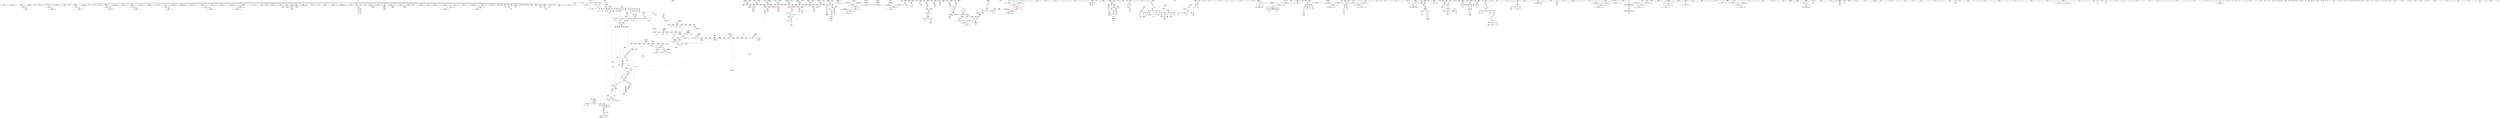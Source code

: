 digraph "SVFG" {
	label="SVFG";

	Node0x560cd68b1720 [shape=record,color=grey,label="{NodeID: 0\nNullPtr}"];
	Node0x560cd68b1720 -> Node0x560cd6a83730[style=solid];
	Node0x560cd68b1720 -> Node0x560cd6a83830[style=solid];
	Node0x560cd68b1720 -> Node0x560cd6a83900[style=solid];
	Node0x560cd68b1720 -> Node0x560cd6a839d0[style=solid];
	Node0x560cd68b1720 -> Node0x560cd6a83aa0[style=solid];
	Node0x560cd68b1720 -> Node0x560cd6a83b70[style=solid];
	Node0x560cd68b1720 -> Node0x560cd6a83c40[style=solid];
	Node0x560cd68b1720 -> Node0x560cd6a83d10[style=solid];
	Node0x560cd68b1720 -> Node0x560cd6a83de0[style=solid];
	Node0x560cd68b1720 -> Node0x560cd6a83eb0[style=solid];
	Node0x560cd68b1720 -> Node0x560cd6a83f80[style=solid];
	Node0x560cd68b1720 -> Node0x560cd6a84050[style=solid];
	Node0x560cd68b1720 -> Node0x560cd6a84120[style=solid];
	Node0x560cd68b1720 -> Node0x560cd6a841f0[style=solid];
	Node0x560cd68b1720 -> Node0x560cd6a842c0[style=solid];
	Node0x560cd68b1720 -> Node0x560cd6a84390[style=solid];
	Node0x560cd68b1720 -> Node0x560cd6a84460[style=solid];
	Node0x560cd68b1720 -> Node0x560cd6a84530[style=solid];
	Node0x560cd68b1720 -> Node0x560cd6a84600[style=solid];
	Node0x560cd68b1720 -> Node0x560cd6a846d0[style=solid];
	Node0x560cd68b1720 -> Node0x560cd6a847a0[style=solid];
	Node0x560cd68b1720 -> Node0x560cd6a84870[style=solid];
	Node0x560cd68b1720 -> Node0x560cd6a84940[style=solid];
	Node0x560cd68b1720 -> Node0x560cd6a84a10[style=solid];
	Node0x560cd68b1720 -> Node0x560cd6a84ae0[style=solid];
	Node0x560cd68b1720 -> Node0x560cd6a84bb0[style=solid];
	Node0x560cd68b1720 -> Node0x560cd6a84c80[style=solid];
	Node0x560cd68b1720 -> Node0x560cd6a84d50[style=solid];
	Node0x560cd68b1720 -> Node0x560cd6a84e20[style=solid];
	Node0x560cd68b1720 -> Node0x560cd6a84ef0[style=solid];
	Node0x560cd68b1720 -> Node0x560cd6a84fc0[style=solid];
	Node0x560cd68b1720 -> Node0x560cd6a85090[style=solid];
	Node0x560cd68b1720 -> Node0x560cd6a85160[style=solid];
	Node0x560cd68b1720 -> Node0x560cd6a85230[style=solid];
	Node0x560cd68b1720 -> Node0x560cd6a85300[style=solid];
	Node0x560cd68b1720 -> Node0x560cd6a853d0[style=solid];
	Node0x560cd68b1720 -> Node0x560cd6a854a0[style=solid];
	Node0x560cd68b1720 -> Node0x560cd6a85570[style=solid];
	Node0x560cd68b1720 -> Node0x560cd6a85640[style=solid];
	Node0x560cd68b1720 -> Node0x560cd6a85710[style=solid];
	Node0x560cd68b1720 -> Node0x560cd6a857e0[style=solid];
	Node0x560cd68b1720 -> Node0x560cd6a858b0[style=solid];
	Node0x560cd68b1720 -> Node0x560cd6a85980[style=solid];
	Node0x560cd68b1720 -> Node0x560cd6a85a50[style=solid];
	Node0x560cd68b1720 -> Node0x560cd6a85b20[style=solid];
	Node0x560cd68b1720 -> Node0x560cd6a85bf0[style=solid];
	Node0x560cd68b1720 -> Node0x560cd6a85cc0[style=solid];
	Node0x560cd68b1720 -> Node0x560cd6a85d90[style=solid];
	Node0x560cd68b1720 -> Node0x560cd6a85e60[style=solid];
	Node0x560cd68b1720 -> Node0x560cd6a85f30[style=solid];
	Node0x560cd68b1720 -> Node0x560cd6a86000[style=solid];
	Node0x560cd68b1720 -> Node0x560cd6a860d0[style=solid];
	Node0x560cd68b1720 -> Node0x560cd6a861a0[style=solid];
	Node0x560cd68b1720 -> Node0x560cd6a86270[style=solid];
	Node0x560cd68b1720 -> Node0x560cd6a86340[style=solid];
	Node0x560cd68b1720 -> Node0x560cd6a9d3f0[style=solid];
	Node0x560cd6a8b6b0 [shape=record,color=blue,label="{NodeID: 775\n1121\<--1212\nt\<--call\n_Z5solvev\n}"];
	Node0x560cd6a8b6b0 -> Node0x560cd6a9ab00[style=dashed];
	Node0x560cd6a8b6b0 -> Node0x560cd6a9abd0[style=dashed];
	Node0x560cd6a8b6b0 -> Node0x560cd6a9aca0[style=dashed];
	Node0x560cd6a8b6b0 -> Node0x560cd6af6f30[style=dashed];
	Node0x560cd6a8b6b0 -> Node0x560cd6b05b50[style=dashed];
	Node0x560cd6aa3810 [shape=record,color=yellow,style=double,label="{NodeID: 1550\nRETMU(2V_2)\npts\{10 \}\nFun[_GLOBAL__sub_I_ACRush_0_0.cpp]}"];
	Node0x560cd6a82220 [shape=record,color=red,label="{NodeID: 443\n214\<--195\n\<--x2.addr\n_Z9crossOperdddddd\n}"];
	Node0x560cd6a82220 -> Node0x560cd6ac51c0[style=solid];
	Node0x560cd6ac8c40 [shape=record,color=grey,label="{NodeID: 1218\n388 = cmp(387, 389, )\n}"];
	Node0x560cd6ac8c40 -> Node0x560cd6ab9eb0[style=solid];
	Node0x560cd6a75620 [shape=record,color=green,label="{NodeID: 111\n486\<--487\nsin\<--sin_field_insensitive\n_Z5toIntNSt7__cxx1112basic_stringIcSt11char_traitsIcESaIcEEE\n}"];
	Node0x560cd6a75620 -> Node0x560cd6a87f40[style=solid];
	Node0x560cd6b65410 [shape=record,color=black,label="{NodeID: 1661\n1481 = PHI(1259, )\n0th arg _ZStneIcSt11char_traitsIcESaIcEEbRKNSt7__cxx1112basic_stringIT_T0_T1_EEPKS5_ }"];
	Node0x560cd6b65410 -> Node0x560cd6a8cf10[style=solid];
	Node0x560cd6a97be0 [shape=record,color=red,label="{NodeID: 554\n986\<--985\n\<--arrayidx27\n_Z5solvex\n}"];
	Node0x560cd6a97be0 -> Node0x560cd6a88fb0[style=solid];
	Node0x560cd6a7a570 [shape=record,color=green,label="{NodeID: 222\n1318\<--1319\nfreopen\<--freopen_field_insensitive\n}"];
	Node0x560cd6a9d760 [shape=record,color=blue,label="{NodeID: 665\n113\<--107\nx2.addr\<--x2\n_Z4distdddd\n}"];
	Node0x560cd6a9d760 -> Node0x560cd6a815f0[style=dashed];
	Node0x560cd6a88790 [shape=record,color=black,label="{NodeID: 333\n857\<--866\n_Z10isSkipCasei_ret\<--cmp\n_Z10isSkipCasei\n|{<s0>93}}"];
	Node0x560cd6a88790:s0 -> Node0x560cd6b62ad0[style=solid,color=blue];
	Node0x560cd6a57a60 [shape=record,color=green,label="{NodeID: 1\n7\<--1\n__dso_handle\<--dummyObj\nGlob }"];
	Node0x560cd6a8b780 [shape=record,color=blue,label="{NodeID: 776\n1109\<--1221\nR\<--\n_Z5solvev\n}"];
	Node0x560cd6a8b780 -> Node0x560cd6b04750[style=dashed];
	Node0x560cd6a822f0 [shape=record,color=red,label="{NodeID: 444\n210\<--197\n\<--y2.addr\n_Z9crossOperdddddd\n}"];
	Node0x560cd6a822f0 -> Node0x560cd6a92e50[style=solid];
	Node0x560cd6ac8dc0 [shape=record,color=grey,label="{NodeID: 1219\n1196 = cmp(1194, 1195, )\n}"];
	Node0x560cd6a756f0 [shape=record,color=green,label="{NodeID: 112\n488\<--489\nexn.slot\<--exn.slot_field_insensitive\n_Z5toIntNSt7__cxx1112basic_stringIcSt11char_traitsIcESaIcEEE\n}"];
	Node0x560cd6a756f0 -> Node0x560cd6a94cc0[style=solid];
	Node0x560cd6a756f0 -> Node0x560cd6a9f300[style=solid];
	Node0x560cd6b65520 [shape=record,color=black,label="{NodeID: 1662\n1482 = PHI(1322, )\n1st arg _ZStneIcSt11char_traitsIcESaIcEEbRKNSt7__cxx1112basic_stringIT_T0_T1_EEPKS5_ }"];
	Node0x560cd6b65520 -> Node0x560cd6a8cfe0[style=solid];
	Node0x560cd6a97cb0 [shape=record,color=red,label="{NodeID: 555\n1100\<--1003\n\<--retval\n_Z7euclideIxET_S0_S0_RS0_S1_\n}"];
	Node0x560cd6a97cb0 -> Node0x560cd6a89220[style=solid];
	Node0x560cd6a7a670 [shape=record,color=green,label="{NodeID: 223\n1324\<--1325\n_ZStneIcSt11char_traitsIcESaIcEEbRKNSt7__cxx1112basic_stringIT_T0_T1_EEPKS5_\<--_ZStneIcSt11char_traitsIcESaIcEEbRKNSt7__cxx1112basic_stringIT_T0_T1_EEPKS5__field_insensitive\n}"];
	Node0x560cd6a9d830 [shape=record,color=blue,label="{NodeID: 666\n115\<--108\ny2.addr\<--y2\n_Z4distdddd\n}"];
	Node0x560cd6a9d830 -> Node0x560cd6a816c0[style=dashed];
	Node0x560cd6a88860 [shape=record,color=black,label="{NodeID: 334\n894\<--893\nconv\<--sub\n_Z5solvex\n}"];
	Node0x560cd6a88860 -> Node0x560cd6aa0c30[style=solid];
	Node0x560cd6a41220 [shape=record,color=green,label="{NodeID: 2\n9\<--1\n\<--dummyObj\nCan only get source location for instruction, argument, global var or function.}"];
	Node0x560cd6a8b850 [shape=record,color=blue,label="{NodeID: 777\n1105\<--236\nretval\<--\n_Z5solvev\n}"];
	Node0x560cd6a8b850 -> Node0x560cd6af3b20[style=dashed];
	Node0x560cd6a823c0 [shape=record,color=red,label="{NodeID: 445\n223\<--199\n\<--t\n_Z9crossOperdddddd\n}"];
	Node0x560cd6ac8f40 [shape=record,color=grey,label="{NodeID: 1220\n383 = cmp(382, 384, )\n}"];
	Node0x560cd6a757c0 [shape=record,color=green,label="{NodeID: 113\n490\<--491\nehselector.slot\<--ehselector.slot_field_insensitive\n_Z5toIntNSt7__cxx1112basic_stringIcSt11char_traitsIcESaIcEEE\n}"];
	Node0x560cd6a757c0 -> Node0x560cd6a94d90[style=solid];
	Node0x560cd6a757c0 -> Node0x560cd6a9f3d0[style=solid];
	Node0x560cd6b65630 [shape=record,color=black,label="{NodeID: 1663\n377 = PHI(467, )\n0th arg _Z11isLowerCasec }"];
	Node0x560cd6b65630 -> Node0x560cd6a9ee20[style=solid];
	Node0x560cd6a97d80 [shape=record,color=red,label="{NodeID: 556\n1025\<--1005\n\<--a.addr\n_Z7euclideIxET_S0_S0_RS0_S1_\n}"];
	Node0x560cd6a97d80 -> Node0x560cd6acaec0[style=solid];
	Node0x560cd6b0dab0 [shape=record,color=yellow,style=double,label="{NodeID: 1331\n218V_1 = ENCHI(MR_218V_0)\npts\{29 360000 \}\nFun[main]|{<s0>95|<s1>95}}"];
	Node0x560cd6b0dab0:s0 -> Node0x560cd6b12690[style=dashed,color=red];
	Node0x560cd6b0dab0:s1 -> Node0x560cd6b13060[style=dashed,color=red];
	Node0x560cd6a7a770 [shape=record,color=green,label="{NodeID: 224\n1359\<--1360\nllvm.memset.p0i8.i64\<--llvm.memset.p0i8.i64_field_insensitive\n}"];
	Node0x560cd6a9d900 [shape=record,color=blue,label="{NodeID: 667\n140\<--139\nx.addr\<--x\n_Z3sqrIdET_S0_\n}"];
	Node0x560cd6a9d900 -> Node0x560cd6a81790[style=dashed];
	Node0x560cd6a9d900 -> Node0x560cd6a81860[style=dashed];
	Node0x560cd6a88930 [shape=record,color=black,label="{NodeID: 335\n901\<--900\nconv2\<--sub1\n_Z5solvex\n}"];
	Node0x560cd6a88930 -> Node0x560cd6aa0d00[style=solid];
	Node0x560cd6a67400 [shape=record,color=green,label="{NodeID: 3\n15\<--1\n\<--dummyObj\nCan only get source location for instruction, argument, global var or function.}"];
	Node0x560cd6a8b920 [shape=record,color=blue,label="{NodeID: 778\n1115\<--1234\np\<--inc46\n_Z5solvev\n}"];
	Node0x560cd6a8b920 -> Node0x560cd6a9a3b0[style=dashed];
	Node0x560cd6a8b920 -> Node0x560cd6a9a480[style=dashed];
	Node0x560cd6a8b920 -> Node0x560cd6a9a550[style=dashed];
	Node0x560cd6a8b920 -> Node0x560cd6a9a620[style=dashed];
	Node0x560cd6a8b920 -> Node0x560cd6a9a6f0[style=dashed];
	Node0x560cd6a8b920 -> Node0x560cd6a8b920[style=dashed];
	Node0x560cd6a8b920 -> Node0x560cd6af6030[style=dashed];
	Node0x560cd6a82490 [shape=record,color=red,label="{NodeID: 446\n232\<--199\n\<--t\n_Z9crossOperdddddd\n}"];
	Node0x560cd6a82490 -> Node0x560cd6ac9e40[style=solid];
	Node0x560cd6ac90c0 [shape=record,color=grey,label="{NodeID: 1221\n1176 = cmp(1174, 1175, )\n}"];
	Node0x560cd6a7ac10 [shape=record,color=green,label="{NodeID: 114\n495\<--496\n_ZNSt7__cxx1119basic_istringstreamIcSt11char_traitsIcESaIcEEC1ERKNS_12basic_stringIcS2_S3_EESt13_Ios_Openmode\<--_ZNSt7__cxx1119basic_istringstreamIcSt11char_traitsIcESaIcEEC1ERKNS_12basic_stringIcS2_S3_EESt13_Ios_Openmode_field_insensitive\n}"];
	Node0x560cd6b65740 [shape=record,color=black,label="{NodeID: 1664\n674 = PHI(1259, 1261, )\n0th arg _Z17GetOutputFilenameB5cxx11v |{<s0>42|<s1>46}}"];
	Node0x560cd6b65740:s0 -> Node0x560cd6b67200[style=solid,color=red];
	Node0x560cd6b65740:s1 -> Node0x560cd6b65dc0[style=solid,color=red];
	Node0x560cd6a97e50 [shape=record,color=red,label="{NodeID: 557\n1028\<--1005\n\<--a.addr\n_Z7euclideIxET_S0_S0_RS0_S1_\n}"];
	Node0x560cd6a97e50 -> Node0x560cd6a91950[style=solid];
	Node0x560cd6b0dbc0 [shape=record,color=yellow,style=double,label="{NodeID: 1332\n190V_1 = ENCHI(MR_190V_0)\npts\{1 \}\nFun[main]}"];
	Node0x560cd6b0dbc0 -> Node0x560cd6a811e0[style=dashed];
	Node0x560cd6b0dbc0 -> Node0x560cd6a812b0[style=dashed];
	Node0x560cd6b0dbc0 -> Node0x560cd6a81380[style=dashed];
	Node0x560cd6a7a870 [shape=record,color=green,label="{NodeID: 225\n1403\<--1404\nscanf\<--scanf_field_insensitive\n}"];
	Node0x560cd6a9d9d0 [shape=record,color=blue,label="{NodeID: 668\n154\<--150\nx1.addr\<--x1\n_Z5distRdddd\n}"];
	Node0x560cd6a9d9d0 -> Node0x560cd6a81930[style=dashed];
	Node0x560cd6a88a00 [shape=record,color=black,label="{NodeID: 336\n926\<--925\nconv3\<--\n_Z5solvex\n}"];
	Node0x560cd6a88a00 -> Node0x560cd6ac4a40[style=solid];
	Node0x560cd6a67a30 [shape=record,color=green,label="{NodeID: 4\n18\<--1\n\<--dummyObj\nCan only get source location for instruction, argument, global var or function.}"];
	Node0x560cd6a8b9f0 [shape=record,color=blue,label="{NodeID: 779\n1105\<--1237\nretval\<--\n_Z5solvev\n}"];
	Node0x560cd6a8b9f0 -> Node0x560cd6af3b20[style=dashed];
	Node0x560cd6a82560 [shape=record,color=red,label="{NodeID: 447\n278\<--254\n\<--x1.addr\n_Z11isIntersectdddddddd\n|{<s0>10}}"];
	Node0x560cd6a82560:s0 -> Node0x560cd6b64500[style=solid,color=red];
	Node0x560cd6ac9240 [shape=record,color=grey,label="{NodeID: 1222\n369 = cmp(368, 370, )\n}"];
	Node0x560cd6ac9240 -> Node0x560cd6a907b0[style=solid];
	Node0x560cd6a7ace0 [shape=record,color=green,label="{NodeID: 115\n499\<--500\n_ZNSirsERi\<--_ZNSirsERi_field_insensitive\n}"];
	Node0x560cd6b659b0 [shape=record,color=black,label="{NodeID: 1665\n105 = PHI()\n0th arg _Z4distdddd }"];
	Node0x560cd6b659b0 -> Node0x560cd6a9d5c0[style=solid];
	Node0x560cd6a97f20 [shape=record,color=red,label="{NodeID: 558\n1046\<--1005\n\<--a.addr\n_Z7euclideIxET_S0_S0_RS0_S1_\n|{<s0>67}}"];
	Node0x560cd6a97f20:s0 -> Node0x560cd6b660f0[style=solid,color=red];
	Node0x560cd6a7a970 [shape=record,color=green,label="{NodeID: 226\n1450\<--1451\nfflush\<--fflush_field_insensitive\n}"];
	Node0x560cd6a9daa0 [shape=record,color=blue,label="{NodeID: 669\n156\<--151\ny1.addr\<--y1\n_Z5distRdddd\n}"];
	Node0x560cd6a9daa0 -> Node0x560cd6a81a00[style=dashed];
	Node0x560cd6a88ad0 [shape=record,color=black,label="{NodeID: 337\n930\<--929\nconv4\<--\n_Z5solvex\n}"];
	Node0x560cd6a88ad0 -> Node0x560cd6ac48c0[style=solid];
	Node0x560cd6a67040 [shape=record,color=green,label="{NodeID: 5\n20\<--1\n.str\<--dummyObj\nGlob }"];
	Node0x560cd6a8bac0 [shape=record,color=blue,label="{NodeID: 780\n1247\<--18\nretval\<--\nmain\n}"];
	Node0x560cd6a8bac0 -> Node0x560cd6a8bd30[style=dashed];
	Node0x560cd6a8bac0 -> Node0x560cd6a8ce40[style=dashed];
	Node0x560cd6a82630 [shape=record,color=red,label="{NodeID: 448\n285\<--254\n\<--x1.addr\n_Z11isIntersectdddddddd\n|{<s0>11}}"];
	Node0x560cd6a82630:s0 -> Node0x560cd6b64500[style=solid,color=red];
	Node0x560cd6ac93c0 [shape=record,color=grey,label="{NodeID: 1223\n1215 = cmp(1214, 18, )\n}"];
	Node0x560cd6a7ade0 [shape=record,color=green,label="{NodeID: 116\n503\<--504\n_ZNSt7__cxx1119basic_istringstreamIcSt11char_traitsIcESaIcEED1Ev\<--_ZNSt7__cxx1119basic_istringstreamIcSt11char_traitsIcESaIcEED1Ev_field_insensitive\n}"];
	Node0x560cd6b65a80 [shape=record,color=black,label="{NodeID: 1666\n106 = PHI()\n1st arg _Z4distdddd }"];
	Node0x560cd6b65a80 -> Node0x560cd6a9d690[style=solid];
	Node0x560cd6a97ff0 [shape=record,color=red,label="{NodeID: 559\n1069\<--1005\n\<--a.addr\n_Z7euclideIxET_S0_S0_RS0_S1_\n}"];
	Node0x560cd6a97ff0 -> Node0x560cd6aa2080[style=solid];
	Node0x560cd6a7aa70 [shape=record,color=green,label="{NodeID: 227\n1483\<--1484\n__lhs.addr\<--__lhs.addr_field_insensitive\n_ZStneIcSt11char_traitsIcESaIcEEbRKNSt7__cxx1112basic_stringIT_T0_T1_EEPKS5_\n}"];
	Node0x560cd6a7aa70 -> Node0x560cd6a9c910[style=solid];
	Node0x560cd6a7aa70 -> Node0x560cd6a8cf10[style=solid];
	Node0x560cd6a9db70 [shape=record,color=blue,label="{NodeID: 670\n158\<--152\nx2.addr\<--x2\n_Z5distRdddd\n}"];
	Node0x560cd6a9db70 -> Node0x560cd6a81ad0[style=dashed];
	Node0x560cd6a88ba0 [shape=record,color=black,label="{NodeID: 338\n955\<--954\nidxprom\<--\n_Z5solvex\n}"];
	Node0x560cd6a670d0 [shape=record,color=green,label="{NodeID: 6\n22\<--1\n.str.3\<--dummyObj\nGlob }"];
	Node0x560cd6a8bb90 [shape=record,color=blue,label="{NodeID: 781\n1249\<--1245\nargc.addr\<--argc\nmain\n}"];
	Node0x560cd6a8bb90 -> Node0x560cd6a9b250[style=dashed];
	Node0x560cd6a8bb90 -> Node0x560cd6a9b320[style=dashed];
	Node0x560cd6a82700 [shape=record,color=red,label="{NodeID: 449\n299\<--254\n\<--x1.addr\n_Z11isIntersectdddddddd\n|{<s0>12}}"];
	Node0x560cd6a82700:s0 -> Node0x560cd6b64df0[style=solid,color=red];
	Node0x560cd6ac9540 [shape=record,color=grey,label="{NodeID: 1224\n1219 = cmp(1218, 18, )\n}"];
	Node0x560cd6a7aee0 [shape=record,color=green,label="{NodeID: 117\n525\<--526\n__gxx_personality_v0\<--__gxx_personality_v0_field_insensitive\n}"];
	Node0x560cd6b65b50 [shape=record,color=black,label="{NodeID: 1667\n107 = PHI()\n2nd arg _Z4distdddd }"];
	Node0x560cd6b65b50 -> Node0x560cd6a9d760[style=solid];
	Node0x560cd6a980c0 [shape=record,color=red,label="{NodeID: 560\n1073\<--1005\n\<--a.addr\n_Z7euclideIxET_S0_S0_RS0_S1_\n}"];
	Node0x560cd6a980c0 -> Node0x560cd6ac6b40[style=solid];
	Node0x560cd6b0de60 [shape=record,color=yellow,style=double,label="{NodeID: 1335\n24V_1 = ENCHI(MR_24V_0)\npts\{31 \}\nFun[main]|{|<s1>95}}"];
	Node0x560cd6b0de60 -> Node0x560cd6a81110[style=dashed];
	Node0x560cd6b0de60:s1 -> Node0x560cd6b127a0[style=dashed,color=red];
	Node0x560cd6a7ab40 [shape=record,color=green,label="{NodeID: 228\n1485\<--1486\n__rhs.addr\<--__rhs.addr_field_insensitive\n_ZStneIcSt11char_traitsIcESaIcEEbRKNSt7__cxx1112basic_stringIT_T0_T1_EEPKS5_\n}"];
	Node0x560cd6a7ab40 -> Node0x560cd6a9c9e0[style=solid];
	Node0x560cd6a7ab40 -> Node0x560cd6a8cfe0[style=solid];
	Node0x560cd6a9dc40 [shape=record,color=blue,label="{NodeID: 671\n160\<--153\ny2.addr\<--y2\n_Z5distRdddd\n}"];
	Node0x560cd6a9dc40 -> Node0x560cd6a81ba0[style=dashed];
	Node0x560cd6a88c70 [shape=record,color=black,label="{NodeID: 339\n958\<--957\nconv14\<--\n_Z5solvex\n}"];
	Node0x560cd6a88c70 -> Node0x560cd6ac3fc0[style=solid];
	Node0x560cd6a577c0 [shape=record,color=green,label="{NodeID: 7\n24\<--1\n.str.4\<--dummyObj\nGlob }"];
	Node0x560cd6a8bc60 [shape=record,color=blue,label="{NodeID: 782\n1251\<--1246\nargs.addr\<--args\nmain\n}"];
	Node0x560cd6a8bc60 -> Node0x560cd6a9b3f0[style=dashed];
	Node0x560cd6a8bc60 -> Node0x560cd6a9b4c0[style=dashed];
	Node0x560cd6a827d0 [shape=record,color=red,label="{NodeID: 450\n279\<--256\n\<--y1.addr\n_Z11isIntersectdddddddd\n|{<s0>10}}"];
	Node0x560cd6a827d0:s0 -> Node0x560cd6b647f0[style=solid,color=red];
	Node0x560cd6ac96c0 [shape=record,color=grey,label="{NodeID: 1225\n1161 = cmp(1159, 1160, )\n}"];
	Node0x560cd6a7afe0 [shape=record,color=green,label="{NodeID: 118\n531\<--532\n_Z7toInt64NSt7__cxx1112basic_stringIcSt11char_traitsIcESaIcEEE\<--_Z7toInt64NSt7__cxx1112basic_stringIcSt11char_traitsIcESaIcEEE_field_insensitive\n}"];
	Node0x560cd6b65c20 [shape=record,color=black,label="{NodeID: 1668\n108 = PHI()\n3rd arg _Z4distdddd }"];
	Node0x560cd6b65c20 -> Node0x560cd6a9d830[style=solid];
	Node0x560cd6a98190 [shape=record,color=red,label="{NodeID: 561\n1088\<--1005\n\<--a.addr\n_Z7euclideIxET_S0_S0_RS0_S1_\n}"];
	Node0x560cd6a98190 -> Node0x560cd6ac6540[style=solid];
	Node0x560cd6a831c0 [shape=record,color=green,label="{NodeID: 229\n1492\<--1493\n_ZSteqIcSt11char_traitsIcESaIcEEbRKNSt7__cxx1112basic_stringIT_T0_T1_EEPKS5_\<--_ZSteqIcSt11char_traitsIcESaIcEEbRKNSt7__cxx1112basic_stringIT_T0_T1_EEPKS5__field_insensitive\n}"];
	Node0x560cd6a9dd10 [shape=record,color=blue,label="{NodeID: 672\n187\<--179\nx0.addr\<--x0\n_Z9crossOperdddddd\n}"];
	Node0x560cd6a9dd10 -> Node0x560cd6a81d40[style=dashed];
	Node0x560cd6a9dd10 -> Node0x560cd6a81e10[style=dashed];
	Node0x560cd6a88d40 [shape=record,color=black,label="{NodeID: 340\n966\<--965\nconv18\<--\n_Z5solvex\n}"];
	Node0x560cd6a88d40 -> Node0x560cd6ac72c0[style=solid];
	Node0x560cd6a57850 [shape=record,color=green,label="{NodeID: 8\n26\<--1\n.str.5\<--dummyObj\nGlob }"];
	Node0x560cd6a8bd30 [shape=record,color=blue,label="{NodeID: 783\n1247\<--18\nretval\<--\nmain\n}"];
	Node0x560cd6a8bd30 -> Node0x560cd6afe230[style=dashed];
	Node0x560cd6a828a0 [shape=record,color=red,label="{NodeID: 451\n286\<--256\n\<--y1.addr\n_Z11isIntersectdddddddd\n|{<s0>11}}"];
	Node0x560cd6a828a0:s0 -> Node0x560cd6b647f0[style=solid,color=red];
	Node0x560cd6ac9840 [shape=record,color=grey,label="{NodeID: 1226\n1439 = cmp(1438, 18, )\n}"];
	Node0x560cd6a7b0e0 [shape=record,color=green,label="{NodeID: 119\n535\<--536\nr\<--r_field_insensitive\n_Z7toInt64NSt7__cxx1112basic_stringIcSt11char_traitsIcESaIcEEE\n}"];
	Node0x560cd6a7b0e0 -> Node0x560cd6a94e60[style=solid];
	Node0x560cd6a7b0e0 -> Node0x560cd6a9f4a0[style=solid];
	Node0x560cd6b65cf0 [shape=record,color=black,label="{NodeID: 1669\n463 = PHI()\n0th arg _Z11toUpperCasec }"];
	Node0x560cd6b65cf0 -> Node0x560cd6a9f160[style=solid];
	Node0x560cd6a98260 [shape=record,color=red,label="{NodeID: 562\n1030\<--1007\n\<--b.addr\n_Z7euclideIxET_S0_S0_RS0_S1_\n|{<s0>66}}"];
	Node0x560cd6a98260:s0 -> Node0x560cd6b66470[style=solid,color=red];
	Node0x560cd6a832c0 [shape=record,color=green,label="{NodeID: 230\n1527\<--1528\n__t.addr\<--__t.addr_field_insensitive\n_ZSt4moveIRNSt7__cxx1112basic_stringIcSt11char_traitsIcESaIcEEEEONSt16remove_referenceIT_E4typeEOS8_\n}"];
	Node0x560cd6a832c0 -> Node0x560cd6a9cab0[style=solid];
	Node0x560cd6a832c0 -> Node0x560cd6a8d0b0[style=solid];
	Node0x560cd6a9dde0 [shape=record,color=blue,label="{NodeID: 673\n189\<--180\ny0.addr\<--y0\n_Z9crossOperdddddd\n}"];
	Node0x560cd6a9dde0 -> Node0x560cd6a81ee0[style=dashed];
	Node0x560cd6a9dde0 -> Node0x560cd6a81fb0[style=dashed];
	Node0x560cd6a88e10 [shape=record,color=black,label="{NodeID: 341\n969\<--968\nidxprom20\<--add19\n_Z5solvex\n}"];
	Node0x560cd6a57900 [shape=record,color=green,label="{NodeID: 9\n42\<--1\n.str.6\<--dummyObj\nGlob }"];
	Node0x560cd6a8be00 [shape=record,color=blue,label="{NodeID: 784\n14\<--1301\n__mod\<--call5\nmain\n}"];
	Node0x560cd6a8be00 -> Node0x560cd6af8330[style=dashed];
	Node0x560cd6a82970 [shape=record,color=red,label="{NodeID: 452\n300\<--256\n\<--y1.addr\n_Z11isIntersectdddddddd\n|{<s0>12}}"];
	Node0x560cd6a82970:s0 -> Node0x560cd6b64ff0[style=solid,color=red];
	Node0x560cd6ac99c0 [shape=record,color=grey,label="{NodeID: 1227\n1141 = cmp(1134, 1140, )\n}"];
	Node0x560cd6a7b1b0 [shape=record,color=green,label="{NodeID: 120\n537\<--538\nsin\<--sin_field_insensitive\n_Z7toInt64NSt7__cxx1112basic_stringIcSt11char_traitsIcESaIcEEE\n}"];
	Node0x560cd6a7b1b0 -> Node0x560cd6a880e0[style=solid];
	Node0x560cd6b65dc0 [shape=record,color=black,label="{NodeID: 1670\n818 = PHI(674, )\n0th arg _ZStplIcSt11char_traitsIcESaIcEENSt7__cxx1112basic_stringIT_T0_T1_EEOS8_PKS5_ }"];
	Node0x560cd6a98330 [shape=record,color=red,label="{NodeID: 563\n1043\<--1007\n\<--b.addr\n_Z7euclideIxET_S0_S0_RS0_S1_\n}"];
	Node0x560cd6a98330 -> Node0x560cd6ac7140[style=solid];
	Node0x560cd6b0e100 [shape=record,color=yellow,style=double,label="{NodeID: 1338\n201V_1 = ENCHI(MR_201V_0)\npts\{1256 \}\nFun[main]}"];
	Node0x560cd6b0e100 -> Node0x560cd6a8bfa0[style=dashed];
	Node0x560cd6b0e100 -> Node0x560cd6a8c140[style=dashed];
	Node0x560cd6b0e100 -> Node0x560cd6a8c2e0[style=dashed];
	Node0x560cd6a83390 [shape=record,color=green,label="{NodeID: 231\n1541\<--1542\n__lhs.addr\<--__lhs.addr_field_insensitive\n_ZSteqIcSt11char_traitsIcESaIcEEbRKNSt7__cxx1112basic_stringIT_T0_T1_EEPKS5_\n}"];
	Node0x560cd6a83390 -> Node0x560cd6a9cb80[style=solid];
	Node0x560cd6a83390 -> Node0x560cd6a8d180[style=solid];
	Node0x560cd6a9deb0 [shape=record,color=blue,label="{NodeID: 674\n191\<--181\nx1.addr\<--x1\n_Z9crossOperdddddd\n}"];
	Node0x560cd6a9deb0 -> Node0x560cd6a82080[style=dashed];
	Node0x560cd6a88ee0 [shape=record,color=black,label="{NodeID: 342\n984\<--983\nidxprom26\<--sub25\n_Z5solvex\n}"];
	Node0x560cd6a57990 [shape=record,color=green,label="{NodeID: 10\n44\<--1\n.str.7\<--dummyObj\nGlob }"];
	Node0x560cd6a8bed0 [shape=record,color=blue,label="{NodeID: 785\n17\<--1308\n__key\<--call7\nmain\n}"];
	Node0x560cd6a8bed0 -> Node0x560cd6af7e30[style=dashed];
	Node0x560cd6a82a40 [shape=record,color=red,label="{NodeID: 453\n280\<--258\n\<--x2.addr\n_Z11isIntersectdddddddd\n|{<s0>10}}"];
	Node0x560cd6a82a40:s0 -> Node0x560cd6b649f0[style=solid,color=red];
	Node0x560cd6ac9b40 [shape=record,color=grey,label="{NodeID: 1228\n406 = cmp(405, 370, )\n}"];
	Node0x560cd6a7b280 [shape=record,color=green,label="{NodeID: 121\n539\<--540\nexn.slot\<--exn.slot_field_insensitive\n_Z7toInt64NSt7__cxx1112basic_stringIcSt11char_traitsIcESaIcEEE\n}"];
	Node0x560cd6a7b280 -> Node0x560cd6a94f30[style=solid];
	Node0x560cd6a7b280 -> Node0x560cd6a9f570[style=solid];
	Node0x560cd6b65ed0 [shape=record,color=black,label="{NodeID: 1671\n819 = PHI(683, )\n1st arg _ZStplIcSt11char_traitsIcESaIcEENSt7__cxx1112basic_stringIT_T0_T1_EEOS8_PKS5_ }"];
	Node0x560cd6b65ed0 -> Node0x560cd6aa0750[style=solid];
	Node0x560cd6a98400 [shape=record,color=red,label="{NodeID: 564\n1047\<--1007\n\<--b.addr\n_Z7euclideIxET_S0_S0_RS0_S1_\n}"];
	Node0x560cd6a98400 -> Node0x560cd6a91350[style=solid];
	Node0x560cd6a83460 [shape=record,color=green,label="{NodeID: 232\n1543\<--1544\n__rhs.addr\<--__rhs.addr_field_insensitive\n_ZSteqIcSt11char_traitsIcESaIcEEbRKNSt7__cxx1112basic_stringIT_T0_T1_EEPKS5_\n}"];
	Node0x560cd6a83460 -> Node0x560cd6a9cc50[style=solid];
	Node0x560cd6a83460 -> Node0x560cd6a8d250[style=solid];
	Node0x560cd6a9df80 [shape=record,color=blue,label="{NodeID: 675\n193\<--182\ny1.addr\<--y1\n_Z9crossOperdddddd\n}"];
	Node0x560cd6a9df80 -> Node0x560cd6a82150[style=dashed];
	Node0x560cd6a88fb0 [shape=record,color=black,label="{NodeID: 343\n987\<--986\nconv28\<--\n_Z5solvex\n}"];
	Node0x560cd6a88fb0 -> Node0x560cd6ac5f40[style=solid];
	Node0x560cd6a57ec0 [shape=record,color=green,label="{NodeID: 11\n46\<--1\n.str.8\<--dummyObj\nGlob }"];
	Node0x560cd6a8bfa0 [shape=record,color=blue,label="{NodeID: 786\n1255\<--1336\nexn.slot\<--\nmain\n}"];
	Node0x560cd6a8bfa0 -> Node0x560cd6a9b590[style=dashed];
	Node0x560cd6a82b10 [shape=record,color=red,label="{NodeID: 454\n287\<--258\n\<--x2.addr\n_Z11isIntersectdddddddd\n|{<s0>11}}"];
	Node0x560cd6a82b10:s0 -> Node0x560cd6b649f0[style=solid,color=red];
	Node0x560cd6ac9cc0 [shape=record,color=grey,label="{NodeID: 1229\n429 = cmp(428, 430, )\n}"];
	Node0x560cd6a7b350 [shape=record,color=green,label="{NodeID: 122\n541\<--542\nehselector.slot\<--ehselector.slot_field_insensitive\n_Z7toInt64NSt7__cxx1112basic_stringIcSt11char_traitsIcESaIcEEE\n}"];
	Node0x560cd6a7b350 -> Node0x560cd6a95000[style=solid];
	Node0x560cd6a7b350 -> Node0x560cd6a9f640[style=solid];
	Node0x560cd6b65fe0 [shape=record,color=black,label="{NodeID: 1672\n820 = PHI(726, )\n2nd arg _ZStplIcSt11char_traitsIcESaIcEENSt7__cxx1112basic_stringIT_T0_T1_EEOS8_PKS5_ }"];
	Node0x560cd6b65fe0 -> Node0x560cd6aa0820[style=solid];
	Node0x560cd6a984d0 [shape=record,color=red,label="{NodeID: 565\n1061\<--1007\n\<--b.addr\n_Z7euclideIxET_S0_S0_RS0_S1_\n}"];
	Node0x560cd6a984d0 -> Node0x560cd6ac6e40[style=solid];
	Node0x560cd6a83530 [shape=record,color=green,label="{NodeID: 233\n1550\<--1551\n_ZNKSt7__cxx1112basic_stringIcSt11char_traitsIcESaIcEE7compareEPKc\<--_ZNKSt7__cxx1112basic_stringIcSt11char_traitsIcESaIcEE7compareEPKc_field_insensitive\n}"];
	Node0x560cd6a9e050 [shape=record,color=blue,label="{NodeID: 676\n195\<--183\nx2.addr\<--x2\n_Z9crossOperdddddd\n}"];
	Node0x560cd6a9e050 -> Node0x560cd6a82220[style=dashed];
	Node0x560cd6a89080 [shape=record,color=black,label="{NodeID: 344\n993\<--992\nconv32\<--rem31\n_Z5solvex\n}"];
	Node0x560cd6a89080 -> Node0x560cd6aa15f0[style=solid];
	Node0x560cd6a57f90 [shape=record,color=green,label="{NodeID: 12\n48\<--1\n.str.9\<--dummyObj\nGlob }"];
	Node0x560cd6a8c070 [shape=record,color=blue,label="{NodeID: 787\n1257\<--1338\nehselector.slot\<--\nmain\n}"];
	Node0x560cd6a8c070 -> Node0x560cd6a9b660[style=dashed];
	Node0x560cd6a82be0 [shape=record,color=red,label="{NodeID: 455\n306\<--258\n\<--x2.addr\n_Z11isIntersectdddddddd\n|{<s0>13}}"];
	Node0x560cd6a82be0:s0 -> Node0x560cd6b64df0[style=solid,color=red];
	Node0x560cd6ac9e40 [shape=record,color=grey,label="{NodeID: 1230\n233 = cmp(232, 9, )\n}"];
	Node0x560cd6ac9e40 -> Node0x560cd6a86880[style=solid];
	Node0x560cd6a7b420 [shape=record,color=green,label="{NodeID: 123\n548\<--549\n_ZNSirsERx\<--_ZNSirsERx_field_insensitive\n}"];
	Node0x560cd6b660f0 [shape=record,color=black,label="{NodeID: 1673\n999 = PHI(903, 1029, 1046, 1072, )\n0th arg _Z7euclideIxET_S0_S0_RS0_S1_ }"];
	Node0x560cd6b660f0 -> Node0x560cd6aa16c0[style=solid];
	Node0x560cd6a985a0 [shape=record,color=red,label="{NodeID: 566\n1072\<--1007\n\<--b.addr\n_Z7euclideIxET_S0_S0_RS0_S1_\n|{<s0>68}}"];
	Node0x560cd6a985a0:s0 -> Node0x560cd6b660f0[style=solid,color=red];
	Node0x560cd6a83630 [shape=record,color=green,label="{NodeID: 234\n66\<--1557\n_GLOBAL__sub_I_ACRush_0_0.cpp\<--_GLOBAL__sub_I_ACRush_0_0.cpp_field_insensitive\n}"];
	Node0x560cd6a83630 -> Node0x560cd6a9d2f0[style=solid];
	Node0x560cd6a9e120 [shape=record,color=blue,label="{NodeID: 677\n197\<--184\ny2.addr\<--y2\n_Z9crossOperdddddd\n}"];
	Node0x560cd6a9e120 -> Node0x560cd6a822f0[style=dashed];
	Node0x560cd6a89150 [shape=record,color=black,label="{NodeID: 345\n870\<--996\n_Z5solvex_ret\<--\n_Z5solvex\n|{<s0>69}}"];
	Node0x560cd6a89150:s0 -> Node0x560cd6b61f40[style=solid,color=blue];
	Node0x560cd6a58060 [shape=record,color=green,label="{NodeID: 13\n50\<--1\nstdin\<--dummyObj\nGlob }"];
	Node0x560cd6a8c140 [shape=record,color=blue,label="{NodeID: 788\n1255\<--1343\nexn.slot\<--\nmain\n}"];
	Node0x560cd6a8c140 -> Node0x560cd6a9b590[style=dashed];
	Node0x560cd6a82cb0 [shape=record,color=red,label="{NodeID: 456\n281\<--260\n\<--y2.addr\n_Z11isIntersectdddddddd\n|{<s0>10}}"];
	Node0x560cd6a82cb0:s0 -> Node0x560cd6b64bf0[style=solid,color=red];
	Node0x560cd6ac9fc0 [shape=record,color=grey,label="{NodeID: 1231\n402 = cmp(401, 365, )\n}"];
	Node0x560cd6a7b520 [shape=record,color=green,label="{NodeID: 124\n568\<--569\n_Z8toDoubleNSt7__cxx1112basic_stringIcSt11char_traitsIcESaIcEEE\<--_Z8toDoubleNSt7__cxx1112basic_stringIcSt11char_traitsIcESaIcEEE_field_insensitive\n}"];
	Node0x560cd6b66470 [shape=record,color=black,label="{NodeID: 1674\n1000 = PHI(904, 1030, 1048, 1075, )\n1st arg _Z7euclideIxET_S0_S0_RS0_S1_ }"];
	Node0x560cd6b66470 -> Node0x560cd6aa1790[style=solid];
	Node0x560cd6a98670 [shape=record,color=red,label="{NodeID: 567\n1074\<--1007\n\<--b.addr\n_Z7euclideIxET_S0_S0_RS0_S1_\n}"];
	Node0x560cd6a98670 -> Node0x560cd6ac6b40[style=solid];
	Node0x560cd6a83730 [shape=record,color=black,label="{NodeID: 235\n2\<--3\ndummyVal\<--dummyVal\n}"];
	Node0x560cd6a9e1f0 [shape=record,color=blue,label="{NodeID: 678\n199\<--221\nt\<--sub5\n_Z9crossOperdddddd\n}"];
	Node0x560cd6a9e1f0 -> Node0x560cd6a823c0[style=dashed];
	Node0x560cd6a9e1f0 -> Node0x560cd6a82490[style=dashed];
	Node0x560cd6a89220 [shape=record,color=black,label="{NodeID: 346\n998\<--1100\n_Z7euclideIxET_S0_S0_RS0_S1__ret\<--\n_Z7euclideIxET_S0_S0_RS0_S1_\n|{<s0>65|<s1>66|<s2>67|<s3>68}}"];
	Node0x560cd6a89220:s0 -> Node0x560cd6b61950[style=solid,color=blue];
	Node0x560cd6a89220:s1 -> Node0x560cd6b61af0[style=solid,color=blue];
	Node0x560cd6a89220:s2 -> Node0x560cd6b61cc0[style=solid,color=blue];
	Node0x560cd6a89220:s3 -> Node0x560cd6b61e00[style=solid,color=blue];
	Node0x560cd6a572b0 [shape=record,color=green,label="{NodeID: 14\n51\<--1\n.str.10\<--dummyObj\nGlob }"];
	Node0x560cd6a8c210 [shape=record,color=blue,label="{NodeID: 789\n1257\<--1345\nehselector.slot\<--\nmain\n}"];
	Node0x560cd6a8c210 -> Node0x560cd6a9b660[style=dashed];
	Node0x560cd6a82d80 [shape=record,color=red,label="{NodeID: 457\n288\<--260\n\<--y2.addr\n_Z11isIntersectdddddddd\n|{<s0>11}}"];
	Node0x560cd6a82d80:s0 -> Node0x560cd6b64bf0[style=solid,color=red];
	Node0x560cd6aca140 [shape=record,color=grey,label="{NodeID: 1232\n227 = cmp(224, 228, )\n}"];
	Node0x560cd6a7b620 [shape=record,color=green,label="{NodeID: 125\n572\<--573\nr\<--r_field_insensitive\n_Z8toDoubleNSt7__cxx1112basic_stringIcSt11char_traitsIcESaIcEEE\n}"];
	Node0x560cd6a7b620 -> Node0x560cd6a950d0[style=solid];
	Node0x560cd6a7b620 -> Node0x560cd6a9f710[style=solid];
	Node0x560cd6b66670 [shape=record,color=black,label="{NodeID: 1675\n1001 = PHI(880, 1031, 1049, 1076, )\n2nd arg _Z7euclideIxET_S0_S0_RS0_S1_ }"];
	Node0x560cd6b66670 -> Node0x560cd6aa1860[style=solid];
	Node0x560cd6a98740 [shape=record,color=red,label="{NodeID: 568\n1089\<--1007\n\<--b.addr\n_Z7euclideIxET_S0_S0_RS0_S1_\n}"];
	Node0x560cd6a98740 -> Node0x560cd6ac6540[style=solid];
	Node0x560cd6a83830 [shape=record,color=black,label="{NodeID: 236\n483\<--3\ns\<--dummyVal\n_Z5toIntNSt7__cxx1112basic_stringIcSt11char_traitsIcESaIcEEE\n0th arg _Z5toIntNSt7__cxx1112basic_stringIcSt11char_traitsIcESaIcEEE }"];
	Node0x560cd6a9e2c0 [shape=record,color=blue,label="{NodeID: 679\n185\<--18\nretval\<--\n_Z9crossOperdddddd\n}"];
	Node0x560cd6a9e2c0 -> Node0x560cd6b01e30[style=dashed];
	Node0x560cd6a892f0 [shape=record,color=black,label="{NodeID: 347\n1132\<--1131\nidxprom\<--sub\n_Z5solvev\n}"];
	Node0x560cd6a573b0 [shape=record,color=green,label="{NodeID: 15\n53\<--1\nstdout\<--dummyObj\nGlob }"];
	Node0x560cd6a8c2e0 [shape=record,color=blue,label="{NodeID: 790\n1255\<--1350\nexn.slot\<--\nmain\n}"];
	Node0x560cd6a8c2e0 -> Node0x560cd6a9b590[style=dashed];
	Node0x560cd6a82e50 [shape=record,color=red,label="{NodeID: 458\n307\<--260\n\<--y2.addr\n_Z11isIntersectdddddddd\n|{<s0>13}}"];
	Node0x560cd6a82e50:s0 -> Node0x560cd6b64ff0[style=solid,color=red];
	Node0x560cd6aca2c0 [shape=record,color=grey,label="{NodeID: 1233\n414 = cmp(413, 389, )\n}"];
	Node0x560cd6aca2c0 -> Node0x560cd6a8f6d0[style=solid];
	Node0x560cd6a7b6f0 [shape=record,color=green,label="{NodeID: 126\n574\<--575\nsin\<--sin_field_insensitive\n_Z8toDoubleNSt7__cxx1112basic_stringIcSt11char_traitsIcESaIcEEE\n}"];
	Node0x560cd6a7b6f0 -> Node0x560cd6a88280[style=solid];
	Node0x560cd6b66870 [shape=record,color=black,label="{NodeID: 1676\n1002 = PHI(882, 1032, 1050, 1077, )\n3rd arg _Z7euclideIxET_S0_S0_RS0_S1_ }"];
	Node0x560cd6b66870 -> Node0x560cd6aa1930[style=solid];
	Node0x560cd6a98810 [shape=record,color=red,label="{NodeID: 569\n1031\<--1009\n\<--x.addr\n_Z7euclideIxET_S0_S0_RS0_S1_\n|{<s0>66}}"];
	Node0x560cd6a98810:s0 -> Node0x560cd6b66670[style=solid,color=red];
	Node0x560cd6a83900 [shape=record,color=black,label="{NodeID: 237\n506\<--3\n\<--dummyVal\n_Z5toIntNSt7__cxx1112basic_stringIcSt11char_traitsIcESaIcEEE\n}"];
	Node0x560cd6a9e390 [shape=record,color=blue,label="{NodeID: 680\n185\<--235\nretval\<--cond\n_Z9crossOperdddddd\n}"];
	Node0x560cd6a9e390 -> Node0x560cd6b01e30[style=dashed];
	Node0x560cd6a893c0 [shape=record,color=black,label="{NodeID: 348\n1138\<--1136\nidxprom2\<--sub1\n_Z5solvev\n}"];
	Node0x560cd6a574b0 [shape=record,color=green,label="{NodeID: 16\n54\<--1\n.str.11\<--dummyObj\nGlob }"];
	Node0x560cd6a8c3b0 [shape=record,color=blue,label="{NodeID: 791\n1257\<--1352\nehselector.slot\<--\nmain\n}"];
	Node0x560cd6a8c3b0 -> Node0x560cd6a9b660[style=dashed];
	Node0x560cd6a82f20 [shape=record,color=red,label="{NodeID: 459\n282\<--262\n\<--x3.addr\n_Z11isIntersectdddddddd\n|{<s0>10}}"];
	Node0x560cd6a82f20:s0 -> Node0x560cd6b64df0[style=solid,color=red];
	Node0x560cd6aca440 [shape=record,color=grey,label="{NodeID: 1234\n1124 = cmp(1123, 15, )\n}"];
	Node0x560cd6a7b7c0 [shape=record,color=green,label="{NodeID: 127\n576\<--577\nexn.slot\<--exn.slot_field_insensitive\n_Z8toDoubleNSt7__cxx1112basic_stringIcSt11char_traitsIcESaIcEEE\n}"];
	Node0x560cd6a7b7c0 -> Node0x560cd6a951a0[style=solid];
	Node0x560cd6a7b7c0 -> Node0x560cd6a9f7e0[style=solid];
	Node0x560cd6b66a70 [shape=record,color=black,label="{NodeID: 1677\n871 = PHI(1211, )\n0th arg _Z5solvex }"];
	Node0x560cd6b66a70 -> Node0x560cd6aa0b60[style=solid];
	Node0x560cd6a988e0 [shape=record,color=red,label="{NodeID: 570\n1035\<--1009\n\<--x.addr\n_Z7euclideIxET_S0_S0_RS0_S1_\n}"];
	Node0x560cd6a988e0 -> Node0x560cd6a99920[style=solid];
	Node0x560cd6b0e780 [shape=record,color=yellow,style=double,label="{NodeID: 1345\n126V_1 = ENCHI(MR_126V_0)\npts\{577 \}\nFun[_Z8toDoubleNSt7__cxx1112basic_stringIcSt11char_traitsIcESaIcEEE]}"];
	Node0x560cd6b0e780 -> Node0x560cd6a9f7e0[style=dashed];
	Node0x560cd6a839d0 [shape=record,color=black,label="{NodeID: 238\n507\<--3\n\<--dummyVal\n_Z5toIntNSt7__cxx1112basic_stringIcSt11char_traitsIcESaIcEEE\n}"];
	Node0x560cd6a839d0 -> Node0x560cd6a9f300[style=solid];
	Node0x560cd6a9e460 [shape=record,color=blue,label="{NodeID: 681\n254\<--246\nx1.addr\<--x1\n_Z11isIntersectdddddddd\n}"];
	Node0x560cd6a9e460 -> Node0x560cd6a82560[style=dashed];
	Node0x560cd6a9e460 -> Node0x560cd6a82630[style=dashed];
	Node0x560cd6a9e460 -> Node0x560cd6a82700[style=dashed];
	Node0x560cd6a89490 [shape=record,color=black,label="{NodeID: 349\n1145\<--1144\nidxprom7\<--sub6\n_Z5solvev\n}"];
	Node0x560cd6a73370 [shape=record,color=green,label="{NodeID: 17\n56\<--1\n.str.12\<--dummyObj\nGlob }"];
	Node0x560cd6a8c480 [shape=record,color=blue,label="{NodeID: 792\n1361\<--1199\n\<--\nmain\n}"];
	Node0x560cd6a8c480 -> Node0x560cd6a8c550[style=dashed];
	Node0x560cd6a82ff0 [shape=record,color=red,label="{NodeID: 460\n295\<--262\n\<--x3.addr\n_Z11isIntersectdddddddd\n|{<s0>12}}"];
	Node0x560cd6a82ff0:s0 -> Node0x560cd6b64500[style=solid,color=red];
	Node0x560cd6aca5c0 [shape=record,color=grey,label="{NodeID: 1235\n410 = cmp(409, 384, )\n}"];
	Node0x560cd6a7b890 [shape=record,color=green,label="{NodeID: 128\n578\<--579\nehselector.slot\<--ehselector.slot_field_insensitive\n_Z8toDoubleNSt7__cxx1112basic_stringIcSt11char_traitsIcESaIcEEE\n}"];
	Node0x560cd6a7b890 -> Node0x560cd6a95270[style=solid];
	Node0x560cd6a7b890 -> Node0x560cd6a9f8b0[style=solid];
	Node0x560cd6b66b80 [shape=record,color=black,label="{NodeID: 1678\n246 = PHI()\n0th arg _Z11isIntersectdddddddd }"];
	Node0x560cd6b66b80 -> Node0x560cd6a9e460[style=solid];
	Node0x560cd6a989b0 [shape=record,color=red,label="{NodeID: 571\n1038\<--1009\n\<--x.addr\n_Z7euclideIxET_S0_S0_RS0_S1_\n}"];
	Node0x560cd6a989b0 -> Node0x560cd6aa1ad0[style=solid];
	Node0x560cd6b0e860 [shape=record,color=yellow,style=double,label="{NodeID: 1346\n128V_1 = ENCHI(MR_128V_0)\npts\{579 \}\nFun[_Z8toDoubleNSt7__cxx1112basic_stringIcSt11char_traitsIcESaIcEEE]}"];
	Node0x560cd6b0e860 -> Node0x560cd6a9f8b0[style=dashed];
	Node0x560cd6a83aa0 [shape=record,color=black,label="{NodeID: 239\n509\<--3\n\<--dummyVal\n_Z5toIntNSt7__cxx1112basic_stringIcSt11char_traitsIcESaIcEEE\n}"];
	Node0x560cd6a83aa0 -> Node0x560cd6a9f3d0[style=solid];
	Node0x560cd6a9e530 [shape=record,color=blue,label="{NodeID: 682\n256\<--247\ny1.addr\<--y1\n_Z11isIntersectdddddddd\n}"];
	Node0x560cd6a9e530 -> Node0x560cd6a827d0[style=dashed];
	Node0x560cd6a9e530 -> Node0x560cd6a828a0[style=dashed];
	Node0x560cd6a9e530 -> Node0x560cd6a82970[style=dashed];
	Node0x560cd6a89560 [shape=record,color=black,label="{NodeID: 350\n1179\<--1178\nidxprom17\<--\n_Z5solvev\n}"];
	Node0x560cd6a73400 [shape=record,color=green,label="{NodeID: 18\n58\<--1\n.str.13\<--dummyObj\nGlob }"];
	Node0x560cd6a8c550 [shape=record,color=blue,label="{NodeID: 793\n1363\<--1199\n\<--\nmain\n}"];
	Node0x560cd6a8c550 -> Node0x560cd6afc430[style=dashed];
	Node0x560cd6a830c0 [shape=record,color=red,label="{NodeID: 461\n302\<--262\n\<--x3.addr\n_Z11isIntersectdddddddd\n|{<s0>13}}"];
	Node0x560cd6a830c0:s0 -> Node0x560cd6b64500[style=solid,color=red];
	Node0x560cd6aca740 [shape=record,color=grey,label="{NodeID: 1236\n434 = cmp(433, 435, )\n}"];
	Node0x560cd6aca740 -> Node0x560cd6a90210[style=solid];
	Node0x560cd6a7b960 [shape=record,color=green,label="{NodeID: 129\n584\<--585\n_ZNSirsERd\<--_ZNSirsERd_field_insensitive\n}"];
	Node0x560cd6b66c50 [shape=record,color=black,label="{NodeID: 1679\n247 = PHI()\n1st arg _Z11isIntersectdddddddd }"];
	Node0x560cd6b66c50 -> Node0x560cd6a9e530[style=solid];
	Node0x560cd6a98a80 [shape=record,color=red,label="{NodeID: 572\n1049\<--1009\n\<--x.addr\n_Z7euclideIxET_S0_S0_RS0_S1_\n|{<s0>67}}"];
	Node0x560cd6a98a80:s0 -> Node0x560cd6b66670[style=solid,color=red];
	Node0x560cd6a83b70 [shape=record,color=black,label="{NodeID: 240\n515\<--3\nlpad.val\<--dummyVal\n_Z5toIntNSt7__cxx1112basic_stringIcSt11char_traitsIcESaIcEEE\n}"];
	Node0x560cd6a9e600 [shape=record,color=blue,label="{NodeID: 683\n258\<--248\nx2.addr\<--x2\n_Z11isIntersectdddddddd\n}"];
	Node0x560cd6a9e600 -> Node0x560cd6a82a40[style=dashed];
	Node0x560cd6a9e600 -> Node0x560cd6a82b10[style=dashed];
	Node0x560cd6a9e600 -> Node0x560cd6a82be0[style=dashed];
	Node0x560cd6a89630 [shape=record,color=black,label="{NodeID: 351\n1182\<--1181\ntobool\<--\n_Z5solvev\n}"];
	Node0x560cd6ab9ce0 [shape=record,color=black,label="{NodeID: 1126\n352 = PHI(353, 353, 350, )\n}"];
	Node0x560cd6ab9ce0 -> Node0x560cd6a86c90[style=solid];
	Node0x560cd6a73490 [shape=record,color=green,label="{NodeID: 19\n60\<--1\n.str.14\<--dummyObj\nGlob }"];
	Node0x560cd6a8c620 [shape=record,color=blue,label="{NodeID: 794\n1263\<--1137\ni\<--\nmain\n}"];
	Node0x560cd6a8c620 -> Node0x560cd6a9b730[style=dashed];
	Node0x560cd6a8c620 -> Node0x560cd6a9b800[style=dashed];
	Node0x560cd6a8c620 -> Node0x560cd6a9b8d0[style=dashed];
	Node0x560cd6a8c620 -> Node0x560cd6a9b9a0[style=dashed];
	Node0x560cd6a8c620 -> Node0x560cd6a9ba70[style=dashed];
	Node0x560cd6a8c620 -> Node0x560cd6a9bb40[style=dashed];
	Node0x560cd6a8c620 -> Node0x560cd6a8c960[style=dashed];
	Node0x560cd6a8c620 -> Node0x560cd6afe730[style=dashed];
	Node0x560cd6a93120 [shape=record,color=red,label="{NodeID: 462\n283\<--264\n\<--y3.addr\n_Z11isIntersectdddddddd\n|{<s0>10}}"];
	Node0x560cd6a93120:s0 -> Node0x560cd6b64ff0[style=solid,color=red];
	Node0x560cd6aca8c0 [shape=record,color=grey,label="{NodeID: 1237\n939 = cmp(938, 544, )\n}"];
	Node0x560cd6a7ba60 [shape=record,color=green,label="{NodeID: 130\n604\<--605\n__cxx_global_var_init.2\<--__cxx_global_var_init.2_field_insensitive\n}"];
	Node0x560cd6b66d20 [shape=record,color=black,label="{NodeID: 1680\n248 = PHI()\n2nd arg _Z11isIntersectdddddddd }"];
	Node0x560cd6b66d20 -> Node0x560cd6a9e600[style=solid];
	Node0x560cd6a98b50 [shape=record,color=red,label="{NodeID: 573\n1064\<--1009\n\<--x.addr\n_Z7euclideIxET_S0_S0_RS0_S1_\n}"];
	Node0x560cd6a98b50 -> Node0x560cd6aa1ee0[style=solid];
	Node0x560cd6a83c40 [shape=record,color=black,label="{NodeID: 241\n516\<--3\nlpad.val1\<--dummyVal\n_Z5toIntNSt7__cxx1112basic_stringIcSt11char_traitsIcESaIcEEE\n}"];
	Node0x560cd6a9e6d0 [shape=record,color=blue,label="{NodeID: 684\n260\<--249\ny2.addr\<--y2\n_Z11isIntersectdddddddd\n}"];
	Node0x560cd6a9e6d0 -> Node0x560cd6a82cb0[style=dashed];
	Node0x560cd6a9e6d0 -> Node0x560cd6a82d80[style=dashed];
	Node0x560cd6a9e6d0 -> Node0x560cd6a82e50[style=dashed];
	Node0x560cd6a89700 [shape=record,color=black,label="{NodeID: 352\n1192\<--1191\nidxprom24\<--\n_Z5solvev\n}"];
	Node0x560cd6ab9eb0 [shape=record,color=black,label="{NodeID: 1127\n391 = PHI(313, 388, )\n}"];
	Node0x560cd6ab9eb0 -> Node0x560cd6a87170[style=solid];
	Node0x560cd6a73520 [shape=record,color=green,label="{NodeID: 20\n62\<--1\n.str.15\<--dummyObj\nGlob }"];
	Node0x560cd6a8c6f0 [shape=record,color=blue,label="{NodeID: 795\n1265\<--1379\nj\<--add\nmain\n}"];
	Node0x560cd6a8c6f0 -> Node0x560cd6a9bc10[style=dashed];
	Node0x560cd6a8c6f0 -> Node0x560cd6a9bce0[style=dashed];
	Node0x560cd6a8c6f0 -> Node0x560cd6a9bdb0[style=dashed];
	Node0x560cd6a8c6f0 -> Node0x560cd6a8c890[style=dashed];
	Node0x560cd6a8c6f0 -> Node0x560cd6b0a650[style=dashed];
	Node0x560cd6a931f0 [shape=record,color=red,label="{NodeID: 463\n296\<--264\n\<--y3.addr\n_Z11isIntersectdddddddd\n|{<s0>12}}"];
	Node0x560cd6a931f0:s0 -> Node0x560cd6b647f0[style=solid,color=red];
	Node0x560cd6acaa40 [shape=record,color=grey,label="{NodeID: 1238\n917 = cmp(916, 544, )\n}"];
	Node0x560cd6a7bb60 [shape=record,color=green,label="{NodeID: 131\n608\<--609\n_ZNSt7__cxx1112basic_stringIcSt11char_traitsIcESaIcEEC1Ev\<--_ZNSt7__cxx1112basic_stringIcSt11char_traitsIcESaIcEEC1Ev_field_insensitive\n}"];
	Node0x560cd6b66df0 [shape=record,color=black,label="{NodeID: 1681\n249 = PHI()\n3rd arg _Z11isIntersectdddddddd }"];
	Node0x560cd6b66df0 -> Node0x560cd6a9e6d0[style=solid];
	Node0x560cd6a98c20 [shape=record,color=red,label="{NodeID: 574\n1076\<--1009\n\<--x.addr\n_Z7euclideIxET_S0_S0_RS0_S1_\n|{<s0>68}}"];
	Node0x560cd6a98c20:s0 -> Node0x560cd6b66670[style=solid,color=red];
	Node0x560cd6a83d10 [shape=record,color=black,label="{NodeID: 242\n534\<--3\ns\<--dummyVal\n_Z7toInt64NSt7__cxx1112basic_stringIcSt11char_traitsIcESaIcEEE\n0th arg _Z7toInt64NSt7__cxx1112basic_stringIcSt11char_traitsIcESaIcEEE }"];
	Node0x560cd6a9e7a0 [shape=record,color=blue,label="{NodeID: 685\n262\<--250\nx3.addr\<--x3\n_Z11isIntersectdddddddd\n}"];
	Node0x560cd6a9e7a0 -> Node0x560cd6a82f20[style=dashed];
	Node0x560cd6a9e7a0 -> Node0x560cd6a82ff0[style=dashed];
	Node0x560cd6a9e7a0 -> Node0x560cd6a830c0[style=dashed];
	Node0x560cd6a897d0 [shape=record,color=black,label="{NodeID: 353\n1207\<--1206\ntobool32\<--\n_Z5solvev\n}"];
	Node0x560cd6aba450 [shape=record,color=black,label="{NodeID: 1128\n477 = PHI(472, 475, )\n}"];
	Node0x560cd6aba450 -> Node0x560cd6a87da0[style=solid];
	Node0x560cd6a735e0 [shape=record,color=green,label="{NodeID: 21\n65\<--1\n\<--dummyObj\nCan only get source location for instruction, argument, global var or function.}"];
	Node0x560cd6a8c7c0 [shape=record,color=blue,label="{NodeID: 796\n1387\<--1199\narrayidx29\<--\nmain\n}"];
	Node0x560cd6a8c7c0 -> Node0x560cd6a8c7c0[style=dashed];
	Node0x560cd6a8c7c0 -> Node0x560cd6afc430[style=dashed];
	Node0x560cd6a932c0 [shape=record,color=red,label="{NodeID: 464\n303\<--264\n\<--y3.addr\n_Z11isIntersectdddddddd\n|{<s0>13}}"];
	Node0x560cd6a932c0:s0 -> Node0x560cd6b647f0[style=solid,color=red];
	Node0x560cd6acabc0 [shape=record,color=grey,label="{NodeID: 1239\n866 = cmp(864, 865, )\n}"];
	Node0x560cd6acabc0 -> Node0x560cd6a88790[style=solid];
	Node0x560cd6a7bc60 [shape=record,color=green,label="{NodeID: 132\n612\<--616\n_ZNSt7__cxx1112basic_stringIcSt11char_traitsIcESaIcEED1Ev\<--_ZNSt7__cxx1112basic_stringIcSt11char_traitsIcESaIcEED1Ev_field_insensitive\n}"];
	Node0x560cd6a7bc60 -> Node0x560cd6a88420[style=solid];
	Node0x560cd6b66ec0 [shape=record,color=black,label="{NodeID: 1682\n250 = PHI()\n4th arg _Z11isIntersectdddddddd }"];
	Node0x560cd6b66ec0 -> Node0x560cd6a9e7a0[style=solid];
	Node0x560cd6a98cf0 [shape=record,color=red,label="{NodeID: 575\n1080\<--1009\n\<--x.addr\n_Z7euclideIxET_S0_S0_RS0_S1_\n}"];
	Node0x560cd6a98cf0 -> Node0x560cd6a99ac0[style=solid];
	Node0x560cd6a83de0 [shape=record,color=black,label="{NodeID: 243\n553\<--3\n\<--dummyVal\n_Z7toInt64NSt7__cxx1112basic_stringIcSt11char_traitsIcESaIcEEE\n}"];
	Node0x560cd6a9e870 [shape=record,color=blue,label="{NodeID: 686\n264\<--251\ny3.addr\<--y3\n_Z11isIntersectdddddddd\n}"];
	Node0x560cd6a9e870 -> Node0x560cd6a93120[style=dashed];
	Node0x560cd6a9e870 -> Node0x560cd6a931f0[style=dashed];
	Node0x560cd6a9e870 -> Node0x560cd6a932c0[style=dashed];
	Node0x560cd6a898a0 [shape=record,color=black,label="{NodeID: 354\n1211\<--1210\nconv\<--\n_Z5solvev\n|{<s0>69}}"];
	Node0x560cd6a898a0:s0 -> Node0x560cd6b66a70[style=solid,color=red];
	Node0x560cd6aba9f0 [shape=record,color=black,label="{NodeID: 1129\n418 = PHI(353, 416, )\n}"];
	Node0x560cd6aba9f0 -> Node0x560cd6a87580[style=solid];
	Node0x560cd6a736e0 [shape=record,color=green,label="{NodeID: 22\n95\<--1\n\<--dummyObj\nCan only get source location for instruction, argument, global var or function.}"];
	Node0x560cd6a8c890 [shape=record,color=blue,label="{NodeID: 797\n1265\<--1392\nj\<--add30\nmain\n}"];
	Node0x560cd6a8c890 -> Node0x560cd6a9bc10[style=dashed];
	Node0x560cd6a8c890 -> Node0x560cd6a9bce0[style=dashed];
	Node0x560cd6a8c890 -> Node0x560cd6a9bdb0[style=dashed];
	Node0x560cd6a8c890 -> Node0x560cd6a8c890[style=dashed];
	Node0x560cd6a8c890 -> Node0x560cd6b0a650[style=dashed];
	Node0x560cd6a93390 [shape=record,color=red,label="{NodeID: 465\n289\<--266\n\<--x4.addr\n_Z11isIntersectdddddddd\n|{<s0>11}}"];
	Node0x560cd6a93390:s0 -> Node0x560cd6b64df0[style=solid,color=red];
	Node0x560cd6acad40 [shape=record,color=grey,label="{NodeID: 1240\n691 = cmp(690, 15, )\n}"];
	Node0x560cd6a7bd60 [shape=record,color=green,label="{NodeID: 133\n619\<--620\n_Z16GetInputFilenameB5cxx11v\<--_Z16GetInputFilenameB5cxx11v_field_insensitive\n}"];
	Node0x560cd6b66f90 [shape=record,color=black,label="{NodeID: 1683\n251 = PHI()\n5th arg _Z11isIntersectdddddddd }"];
	Node0x560cd6b66f90 -> Node0x560cd6a9e870[style=solid];
	Node0x560cd6a98dc0 [shape=record,color=red,label="{NodeID: 576\n1085\<--1009\n\<--x.addr\n_Z7euclideIxET_S0_S0_RS0_S1_\n}"];
	Node0x560cd6a98dc0 -> Node0x560cd6aa22f0[style=solid];
	Node0x560cd6a83eb0 [shape=record,color=black,label="{NodeID: 244\n554\<--3\n\<--dummyVal\n_Z7toInt64NSt7__cxx1112basic_stringIcSt11char_traitsIcESaIcEEE\n}"];
	Node0x560cd6a83eb0 -> Node0x560cd6a9f570[style=solid];
	Node0x560cd6a9e940 [shape=record,color=blue,label="{NodeID: 687\n266\<--252\nx4.addr\<--x4\n_Z11isIntersectdddddddd\n}"];
	Node0x560cd6a9e940 -> Node0x560cd6a93390[style=dashed];
	Node0x560cd6a9e940 -> Node0x560cd6a93460[style=dashed];
	Node0x560cd6a9e940 -> Node0x560cd6a93530[style=dashed];
	Node0x560cd6a89970 [shape=record,color=black,label="{NodeID: 355\n1104\<--1240\n_Z5solvev_ret\<--\n_Z5solvev\n|{<s0>95}}"];
	Node0x560cd6a89970:s0 -> Node0x560cd6b62d40[style=solid,color=blue];
	Node0x560cd6abaf90 [shape=record,color=black,label="{NodeID: 1130\n312 = PHI(313, 310, )\n}"];
	Node0x560cd6abaf90 -> Node0x560cd6a86a20[style=solid];
	Node0x560cd6a737e0 [shape=record,color=green,label="{NodeID: 23\n228\<--1\n\<--dummyObj\nCan only get source location for instruction, argument, global var or function.}"];
	Node0x560cd6a8c960 [shape=record,color=blue,label="{NodeID: 798\n1263\<--1398\ni\<--inc\nmain\n}"];
	Node0x560cd6a8c960 -> Node0x560cd6a9b730[style=dashed];
	Node0x560cd6a8c960 -> Node0x560cd6a9b800[style=dashed];
	Node0x560cd6a8c960 -> Node0x560cd6a9b8d0[style=dashed];
	Node0x560cd6a8c960 -> Node0x560cd6a9b9a0[style=dashed];
	Node0x560cd6a8c960 -> Node0x560cd6a9ba70[style=dashed];
	Node0x560cd6a8c960 -> Node0x560cd6a9bb40[style=dashed];
	Node0x560cd6a8c960 -> Node0x560cd6a8c960[style=dashed];
	Node0x560cd6a8c960 -> Node0x560cd6afe730[style=dashed];
	Node0x560cd6a93460 [shape=record,color=red,label="{NodeID: 466\n297\<--266\n\<--x4.addr\n_Z11isIntersectdddddddd\n|{<s0>12}}"];
	Node0x560cd6a93460:s0 -> Node0x560cd6b649f0[style=solid,color=red];
	Node0x560cd6acaec0 [shape=record,color=grey,label="{NodeID: 1241\n1026 = cmp(1025, 544, )\n}"];
	Node0x560cd6a7be60 [shape=record,color=green,label="{NodeID: 134\n625\<--626\n_ZStplIcSt11char_traitsIcESaIcEENSt7__cxx1112basic_stringIT_T0_T1_EERKS8_PKS5_\<--_ZStplIcSt11char_traitsIcESaIcEENSt7__cxx1112basic_stringIT_T0_T1_EERKS8_PKS5__field_insensitive\n}"];
	Node0x560cd6b67060 [shape=record,color=black,label="{NodeID: 1684\n252 = PHI()\n6th arg _Z11isIntersectdddddddd }"];
	Node0x560cd6b67060 -> Node0x560cd6a9e940[style=solid];
	Node0x560cd6a98e90 [shape=record,color=red,label="{NodeID: 577\n1032\<--1011\n\<--y.addr\n_Z7euclideIxET_S0_S0_RS0_S1_\n|{<s0>66}}"];
	Node0x560cd6a98e90:s0 -> Node0x560cd6b66870[style=solid,color=red];
	Node0x560cd6a83f80 [shape=record,color=black,label="{NodeID: 245\n556\<--3\n\<--dummyVal\n_Z7toInt64NSt7__cxx1112basic_stringIcSt11char_traitsIcESaIcEEE\n}"];
	Node0x560cd6a83f80 -> Node0x560cd6a9f640[style=solid];
	Node0x560cd6a9ea10 [shape=record,color=blue,label="{NodeID: 688\n268\<--253\ny4.addr\<--y4\n_Z11isIntersectdddddddd\n}"];
	Node0x560cd6a9ea10 -> Node0x560cd6a93600[style=dashed];
	Node0x560cd6a9ea10 -> Node0x560cd6a936d0[style=dashed];
	Node0x560cd6a9ea10 -> Node0x560cd6a937a0[style=dashed];
	Node0x560cd6a89a40 [shape=record,color=black,label="{NodeID: 356\n1317\<--1315\ncall10\<--\nmain\n}"];
	Node0x560cd6a8f130 [shape=record,color=black,label="{NodeID: 1131\n457 = PHI(451, 455, )\n}"];
	Node0x560cd6a8f130 -> Node0x560cd6a87a60[style=solid];
	Node0x560cd6a738e0 [shape=record,color=green,label="{NodeID: 24\n236\<--1\n\<--dummyObj\nCan only get source location for instruction, argument, global var or function.}"];
	Node0x560cd6a8ca30 [shape=record,color=blue,label="{NodeID: 799\n1269\<--15\ncaseId\<--\nmain\n}"];
	Node0x560cd6a8ca30 -> Node0x560cd6a9bf50[style=dashed];
	Node0x560cd6a8ca30 -> Node0x560cd6a9c020[style=dashed];
	Node0x560cd6a8ca30 -> Node0x560cd6a9c0f0[style=dashed];
	Node0x560cd6a8ca30 -> Node0x560cd6a9c1c0[style=dashed];
	Node0x560cd6a8ca30 -> Node0x560cd6a8cd70[style=dashed];
	Node0x560cd6a8ca30 -> Node0x560cd6aff130[style=dashed];
	Node0x560cd6a93530 [shape=record,color=red,label="{NodeID: 467\n304\<--266\n\<--x4.addr\n_Z11isIntersectdddddddd\n|{<s0>13}}"];
	Node0x560cd6a93530:s0 -> Node0x560cd6b649f0[style=solid,color=red];
	Node0x560cd6acb040 [shape=record,color=grey,label="{NodeID: 1242\n364 = cmp(363, 365, )\n}"];
	Node0x560cd6a7bf60 [shape=record,color=green,label="{NodeID: 135\n632\<--633\n__lhs.addr\<--__lhs.addr_field_insensitive\n_ZStplIcSt11char_traitsIcESaIcEENSt7__cxx1112basic_stringIT_T0_T1_EERKS8_PKS5_\n}"];
	Node0x560cd6a7bf60 -> Node0x560cd6a95340[style=solid];
	Node0x560cd6a7bf60 -> Node0x560cd6a9f980[style=solid];
	Node0x560cd6b67130 [shape=record,color=black,label="{NodeID: 1685\n253 = PHI()\n7th arg _Z11isIntersectdddddddd }"];
	Node0x560cd6b67130 -> Node0x560cd6a9ea10[style=solid];
	Node0x560cd6a98f60 [shape=record,color=red,label="{NodeID: 578\n1050\<--1011\n\<--y.addr\n_Z7euclideIxET_S0_S0_RS0_S1_\n|{<s0>67}}"];
	Node0x560cd6a98f60:s0 -> Node0x560cd6b66870[style=solid,color=red];
	Node0x560cd6a84050 [shape=record,color=black,label="{NodeID: 246\n562\<--3\nlpad.val\<--dummyVal\n_Z7toInt64NSt7__cxx1112basic_stringIcSt11char_traitsIcESaIcEEE\n}"];
	Node0x560cd6a9eae0 [shape=record,color=blue,label="{NodeID: 689\n321\<--318\ns.addr\<--s\n_Z8isMiddleddd\n}"];
	Node0x560cd6a9eae0 -> Node0x560cd6a93870[style=dashed];
	Node0x560cd6a9eae0 -> Node0x560cd6a93940[style=dashed];
	Node0x560cd6a89b10 [shape=record,color=black,label="{NodeID: 357\n1332\<--1330\ncall20\<--\nmain\n}"];
	Node0x560cd6a8f6d0 [shape=record,color=black,label="{NodeID: 1132\n416 = PHI(313, 414, )\n}"];
	Node0x560cd6a8f6d0 -> Node0x560cd6aba9f0[style=solid];
	Node0x560cd6a739e0 [shape=record,color=green,label="{NodeID: 25\n313\<--1\n\<--dummyObj\nCan only get source location for instruction, argument, global var or function.}"];
	Node0x560cd6a8cb00 [shape=record,color=blue,label="{NodeID: 800\n1271\<--18\ni39\<--\nmain\n}"];
	Node0x560cd6a8cb00 -> Node0x560cd6a9c290[style=dashed];
	Node0x560cd6a8cb00 -> Node0x560cd6a9c360[style=dashed];
	Node0x560cd6a8cb00 -> Node0x560cd6a9c430[style=dashed];
	Node0x560cd6a8cb00 -> Node0x560cd6a8cb00[style=dashed];
	Node0x560cd6a8cb00 -> Node0x560cd6a8cbd0[style=dashed];
	Node0x560cd6a8cb00 -> Node0x560cd6aff630[style=dashed];
	Node0x560cd6a93600 [shape=record,color=red,label="{NodeID: 468\n290\<--268\n\<--y4.addr\n_Z11isIntersectdddddddd\n|{<s0>11}}"];
	Node0x560cd6a93600:s0 -> Node0x560cd6b64ff0[style=solid,color=red];
	Node0x560cd6acb1c0 [shape=record,color=grey,label="{NodeID: 1243\n1552 = cmp(1549, 18, )\n}"];
	Node0x560cd6acb1c0 -> Node0x560cd6a8a190[style=solid];
	Node0x560cd6a7c030 [shape=record,color=green,label="{NodeID: 136\n634\<--635\n__rhs.addr\<--__rhs.addr_field_insensitive\n_ZStplIcSt11char_traitsIcESaIcEENSt7__cxx1112basic_stringIT_T0_T1_EERKS8_PKS5_\n}"];
	Node0x560cd6a7c030 -> Node0x560cd6a95410[style=solid];
	Node0x560cd6a7c030 -> Node0x560cd6a9fa50[style=solid];
	Node0x560cd6b67200 [shape=record,color=black,label="{NodeID: 1686\n629 = PHI(622, 674, 685, )\n0th arg _ZStplIcSt11char_traitsIcESaIcEENSt7__cxx1112basic_stringIT_T0_T1_EERKS8_PKS5_ }"];
	Node0x560cd6a99030 [shape=record,color=red,label="{NodeID: 579\n1053\<--1011\n\<--y.addr\n_Z7euclideIxET_S0_S0_RS0_S1_\n}"];
	Node0x560cd6a99030 -> Node0x560cd6a999f0[style=solid];
	Node0x560cd6a84120 [shape=record,color=black,label="{NodeID: 247\n563\<--3\nlpad.val1\<--dummyVal\n_Z7toInt64NSt7__cxx1112basic_stringIcSt11char_traitsIcESaIcEEE\n}"];
	Node0x560cd6a9ebb0 [shape=record,color=blue,label="{NodeID: 690\n323\<--319\nm.addr\<--m\n_Z8isMiddleddd\n}"];
	Node0x560cd6a9ebb0 -> Node0x560cd6a93a10[style=dashed];
	Node0x560cd6a9ebb0 -> Node0x560cd6a93ae0[style=dashed];
	Node0x560cd6a9ebb0 -> Node0x560cd6a93bb0[style=dashed];
	Node0x560cd6a9ebb0 -> Node0x560cd6a93c80[style=dashed];
	Node0x560cd6a89be0 [shape=record,color=black,label="{NodeID: 358\n1372\<--1371\nidxprom\<--\nmain\n}"];
	Node0x560cd6a8fc70 [shape=record,color=black,label="{NodeID: 1133\n235 = PHI(236, 15, )\n}"];
	Node0x560cd6a8fc70 -> Node0x560cd6a9e390[style=solid];
	Node0x560cd6a73ae0 [shape=record,color=green,label="{NodeID: 26\n353\<--1\n\<--dummyObj\nCan only get source location for instruction, argument, global var or function.}"];
	Node0x560cd6a8cbd0 [shape=record,color=blue,label="{NodeID: 801\n1271\<--1426\ni39\<--inc47\nmain\n}"];
	Node0x560cd6a8cbd0 -> Node0x560cd6a9c290[style=dashed];
	Node0x560cd6a8cbd0 -> Node0x560cd6a9c360[style=dashed];
	Node0x560cd6a8cbd0 -> Node0x560cd6a9c430[style=dashed];
	Node0x560cd6a8cbd0 -> Node0x560cd6a8cb00[style=dashed];
	Node0x560cd6a8cbd0 -> Node0x560cd6a8cbd0[style=dashed];
	Node0x560cd6a8cbd0 -> Node0x560cd6aff630[style=dashed];
	Node0x560cd6a936d0 [shape=record,color=red,label="{NodeID: 469\n298\<--268\n\<--y4.addr\n_Z11isIntersectdddddddd\n|{<s0>12}}"];
	Node0x560cd6a936d0:s0 -> Node0x560cd6b64bf0[style=solid,color=red];
	Node0x560cd6af3b20 [shape=record,color=black,label="{NodeID: 1244\nMR_169V_3 = PHI(MR_169V_7, MR_169V_5, MR_169V_2, MR_169V_6, MR_169V_4, )\npts\{1106 \}\n}"];
	Node0x560cd6af3b20 -> Node0x560cd6a99d30[style=dashed];
	Node0x560cd6a7c100 [shape=record,color=green,label="{NodeID: 137\n636\<--637\nnrvo\<--nrvo_field_insensitive\n_ZStplIcSt11char_traitsIcESaIcEENSt7__cxx1112basic_stringIT_T0_T1_EERKS8_PKS5_\n}"];
	Node0x560cd6a7c100 -> Node0x560cd6a954e0[style=solid];
	Node0x560cd6a7c100 -> Node0x560cd6a9fb20[style=solid];
	Node0x560cd6a7c100 -> Node0x560cd6a9fbf0[style=solid];
	Node0x560cd6b67690 [shape=record,color=black,label="{NodeID: 1687\n630 = PHI(11, 11, 11, )\n1st arg _ZStplIcSt11char_traitsIcESaIcEENSt7__cxx1112basic_stringIT_T0_T1_EERKS8_PKS5_ }"];
	Node0x560cd6b67690 -> Node0x560cd6a9f980[style=solid];
	Node0x560cd6a99100 [shape=record,color=red,label="{NodeID: 580\n1056\<--1011\n\<--y.addr\n_Z7euclideIxET_S0_S0_RS0_S1_\n}"];
	Node0x560cd6a99100 -> Node0x560cd6aa1d40[style=solid];
	Node0x560cd6a841f0 [shape=record,color=black,label="{NodeID: 248\n571\<--3\ns\<--dummyVal\n_Z8toDoubleNSt7__cxx1112basic_stringIcSt11char_traitsIcESaIcEEE\n0th arg _Z8toDoubleNSt7__cxx1112basic_stringIcSt11char_traitsIcESaIcEEE }"];
	Node0x560cd6a9ec80 [shape=record,color=blue,label="{NodeID: 691\n325\<--320\nt.addr\<--t\n_Z8isMiddleddd\n}"];
	Node0x560cd6a9ec80 -> Node0x560cd6a93d50[style=dashed];
	Node0x560cd6a9ec80 -> Node0x560cd6a93e20[style=dashed];
	Node0x560cd6a89cb0 [shape=record,color=black,label="{NodeID: 359\n1375\<--1374\ntobool\<--\nmain\n}"];
	Node0x560cd6a90210 [shape=record,color=black,label="{NodeID: 1134\n437 = PHI(313, 434, )\n}"];
	Node0x560cd6a90210 -> Node0x560cd6a877f0[style=solid];
	Node0x560cd6a73be0 [shape=record,color=green,label="{NodeID: 27\n365\<--1\n\<--dummyObj\nCan only get source location for instruction, argument, global var or function.}"];
	Node0x560cd6a8cca0 [shape=record,color=blue,label="{NodeID: 802\n1273\<--1436\nR\<--call53\nmain\n}"];
	Node0x560cd6a8cca0 -> Node0x560cd6a9c500[style=dashed];
	Node0x560cd6a8cca0 -> Node0x560cd6a9c5d0[style=dashed];
	Node0x560cd6a8cca0 -> Node0x560cd6b07450[style=dashed];
	Node0x560cd6a937a0 [shape=record,color=red,label="{NodeID: 470\n305\<--268\n\<--y4.addr\n_Z11isIntersectdddddddd\n|{<s0>13}}"];
	Node0x560cd6a937a0:s0 -> Node0x560cd6b64bf0[style=solid,color=red];
	Node0x560cd6af3c10 [shape=record,color=black,label="{NodeID: 1245\nMR_171V_2 = PHI(MR_171V_3, MR_171V_3, MR_171V_1, MR_171V_3, MR_171V_3, )\npts\{1108 \}\n}"];
	Node0x560cd6a7c1d0 [shape=record,color=green,label="{NodeID: 138\n638\<--639\nexn.slot\<--exn.slot_field_insensitive\n_ZStplIcSt11char_traitsIcESaIcEENSt7__cxx1112basic_stringIT_T0_T1_EERKS8_PKS5_\n}"];
	Node0x560cd6a7c1d0 -> Node0x560cd6a955b0[style=solid];
	Node0x560cd6a7c1d0 -> Node0x560cd6a9fcc0[style=solid];
	Node0x560cd6b67820 [shape=record,color=black,label="{NodeID: 1688\n631 = PHI(623, 714, 721, )\n2nd arg _ZStplIcSt11char_traitsIcESaIcEENSt7__cxx1112basic_stringIT_T0_T1_EERKS8_PKS5_ }"];
	Node0x560cd6b67820 -> Node0x560cd6a9fa50[style=solid];
	Node0x560cd6a991d0 [shape=record,color=red,label="{NodeID: 581\n1067\<--1011\n\<--y.addr\n_Z7euclideIxET_S0_S0_RS0_S1_\n}"];
	Node0x560cd6a991d0 -> Node0x560cd6aa1fb0[style=solid];
	Node0x560cd6a842c0 [shape=record,color=black,label="{NodeID: 249\n589\<--3\n\<--dummyVal\n_Z8toDoubleNSt7__cxx1112basic_stringIcSt11char_traitsIcESaIcEEE\n}"];
	Node0x560cd6a9ed50 [shape=record,color=blue,label="{NodeID: 692\n359\<--358\nc.addr\<--c\n_Z11isUpperCasec\n}"];
	Node0x560cd6a9ed50 -> Node0x560cd6a93ef0[style=dashed];
	Node0x560cd6a9ed50 -> Node0x560cd6a93fc0[style=dashed];
	Node0x560cd6a89d80 [shape=record,color=black,label="{NodeID: 360\n1386\<--1385\nidxprom28\<--\nmain\n}"];
	Node0x560cd6a907b0 [shape=record,color=black,label="{NodeID: 1135\n372 = PHI(313, 369, )\n}"];
	Node0x560cd6a907b0 -> Node0x560cd6a86f00[style=solid];
	Node0x560cd6a73ce0 [shape=record,color=green,label="{NodeID: 28\n370\<--1\n\<--dummyObj\nCan only get source location for instruction, argument, global var or function.}"];
	Node0x560cd6a8cd70 [shape=record,color=blue,label="{NodeID: 803\n1269\<--1454\ncaseId\<--inc62\nmain\n}"];
	Node0x560cd6a8cd70 -> Node0x560cd6a9bf50[style=dashed];
	Node0x560cd6a8cd70 -> Node0x560cd6a9c020[style=dashed];
	Node0x560cd6a8cd70 -> Node0x560cd6a9c0f0[style=dashed];
	Node0x560cd6a8cd70 -> Node0x560cd6a9c1c0[style=dashed];
	Node0x560cd6a8cd70 -> Node0x560cd6a8cd70[style=dashed];
	Node0x560cd6a8cd70 -> Node0x560cd6aff130[style=dashed];
	Node0x560cd6a93870 [shape=record,color=red,label="{NodeID: 471\n330\<--321\n\<--s.addr\n_Z8isMiddleddd\n}"];
	Node0x560cd6a93870 -> Node0x560cd6a91f50[style=solid];
	Node0x560cd6af4110 [shape=record,color=black,label="{NodeID: 1246\nMR_173V_2 = PHI(MR_173V_4, MR_173V_1, MR_173V_1, MR_173V_4, MR_173V_1, )\npts\{1110 \}\n}"];
	Node0x560cd6a7c2a0 [shape=record,color=green,label="{NodeID: 139\n640\<--641\nehselector.slot\<--ehselector.slot_field_insensitive\n_ZStplIcSt11char_traitsIcESaIcEENSt7__cxx1112basic_stringIT_T0_T1_EERKS8_PKS5_\n}"];
	Node0x560cd6a7c2a0 -> Node0x560cd6a95680[style=solid];
	Node0x560cd6a7c2a0 -> Node0x560cd6a9fd90[style=solid];
	Node0x560cd6b679b0 [shape=record,color=black,label="{NodeID: 1689\n396 = PHI()\n0th arg _Z8isLetterc }"];
	Node0x560cd6b679b0 -> Node0x560cd6a9eef0[style=solid];
	Node0x560cd6a992a0 [shape=record,color=red,label="{NodeID: 582\n1077\<--1011\n\<--y.addr\n_Z7euclideIxET_S0_S0_RS0_S1_\n|{<s0>68}}"];
	Node0x560cd6a992a0:s0 -> Node0x560cd6b66870[style=solid,color=red];
	Node0x560cd6a84390 [shape=record,color=black,label="{NodeID: 250\n590\<--3\n\<--dummyVal\n_Z8toDoubleNSt7__cxx1112basic_stringIcSt11char_traitsIcESaIcEEE\n}"];
	Node0x560cd6a84390 -> Node0x560cd6a9f7e0[style=solid];
	Node0x560cd6a9ee20 [shape=record,color=blue,label="{NodeID: 693\n378\<--377\nc.addr\<--c\n_Z11isLowerCasec\n}"];
	Node0x560cd6a9ee20 -> Node0x560cd6a94090[style=dashed];
	Node0x560cd6a9ee20 -> Node0x560cd6a94160[style=dashed];
	Node0x560cd6a89e50 [shape=record,color=black,label="{NodeID: 361\n1420\<--1419\nidxprom43\<--\nmain\n}"];
	Node0x560cd6a90d50 [shape=record,color=grey,label="{NodeID: 1136\n1055 = Binary(544, 1054, )\n}"];
	Node0x560cd6a90d50 -> Node0x560cd6aa1d40[style=solid];
	Node0x560cd6a73de0 [shape=record,color=green,label="{NodeID: 29\n384\<--1\n\<--dummyObj\nCan only get source location for instruction, argument, global var or function.}"];
	Node0x560cd6a8ce40 [shape=record,color=blue,label="{NodeID: 804\n1247\<--18\nretval\<--\nmain\n}"];
	Node0x560cd6a8ce40 -> Node0x560cd6afe230[style=dashed];
	Node0x560cd6a93940 [shape=record,color=red,label="{NodeID: 472\n342\<--321\n\<--s.addr\n_Z8isMiddleddd\n}"];
	Node0x560cd6a93940 -> Node0x560cd6ac7d40[style=solid];
	Node0x560cd6af4200 [shape=record,color=black,label="{NodeID: 1247\nMR_175V_2 = PHI(MR_175V_4, MR_175V_1, MR_175V_1, MR_175V_4, MR_175V_1, )\npts\{1112 \}\n}"];
	Node0x560cd6a7c370 [shape=record,color=green,label="{NodeID: 140\n647\<--648\n_ZNSt7__cxx1112basic_stringIcSt11char_traitsIcESaIcEEC1ERKS4_\<--_ZNSt7__cxx1112basic_stringIcSt11char_traitsIcESaIcEEC1ERKS4__field_insensitive\n}"];
	Node0x560cd6b67a80 [shape=record,color=black,label="{NodeID: 1690\n774 = PHI(681, )\n0th arg _Z8toStringIiENSt7__cxx1112basic_stringIcSt11char_traitsIcESaIcEEET_ }"];
	Node0x560cd6a99370 [shape=record,color=red,label="{NodeID: 583\n1083\<--1011\n\<--y.addr\n_Z7euclideIxET_S0_S0_RS0_S1_\n}"];
	Node0x560cd6a99370 -> Node0x560cd6a99b90[style=solid];
	Node0x560cd6a84460 [shape=record,color=black,label="{NodeID: 251\n592\<--3\n\<--dummyVal\n_Z8toDoubleNSt7__cxx1112basic_stringIcSt11char_traitsIcESaIcEEE\n}"];
	Node0x560cd6a84460 -> Node0x560cd6a9f8b0[style=solid];
	Node0x560cd6a9eef0 [shape=record,color=blue,label="{NodeID: 694\n397\<--396\nc.addr\<--c\n_Z8isLetterc\n}"];
	Node0x560cd6a9eef0 -> Node0x560cd6a94230[style=dashed];
	Node0x560cd6a9eef0 -> Node0x560cd6a94300[style=dashed];
	Node0x560cd6a9eef0 -> Node0x560cd6a943d0[style=dashed];
	Node0x560cd6a9eef0 -> Node0x560cd6a944a0[style=dashed];
	Node0x560cd6a89f20 [shape=record,color=black,label="{NodeID: 362\n1244\<--1459\nmain_ret\<--\nmain\n}"];
	Node0x560cd6a90ed0 [shape=record,color=grey,label="{NodeID: 1137\n968 = Binary(967, 15, )\n}"];
	Node0x560cd6a90ed0 -> Node0x560cd6a88e10[style=solid];
	Node0x560cd6a73ee0 [shape=record,color=green,label="{NodeID: 30\n389\<--1\n\<--dummyObj\nCan only get source location for instruction, argument, global var or function.}"];
	Node0x560cd6a8cf10 [shape=record,color=blue,label="{NodeID: 805\n1483\<--1481\n__lhs.addr\<--__lhs\n_ZStneIcSt11char_traitsIcESaIcEEbRKNSt7__cxx1112basic_stringIT_T0_T1_EEPKS5_\n}"];
	Node0x560cd6a8cf10 -> Node0x560cd6a9c910[style=dashed];
	Node0x560cd6a93a10 [shape=record,color=red,label="{NodeID: 473\n331\<--323\n\<--m.addr\n_Z8isMiddleddd\n}"];
	Node0x560cd6a93a10 -> Node0x560cd6a91f50[style=solid];
	Node0x560cd6af5b60 [shape=record,color=black,label="{NodeID: 1248\nMR_177V_2 = PHI(MR_177V_4, MR_177V_1, MR_177V_1, MR_177V_4, MR_177V_1, )\npts\{1114 \}\n}"];
	Node0x560cd6a7c470 [shape=record,color=green,label="{NodeID: 141\n651\<--652\n_ZNSt7__cxx1112basic_stringIcSt11char_traitsIcESaIcEE6appendEPKc\<--_ZNSt7__cxx1112basic_stringIcSt11char_traitsIcESaIcEE6appendEPKc_field_insensitive\n}"];
	Node0x560cd6b67b90 [shape=record,color=black,label="{NodeID: 1691\n775 = PHI(717, )\n1st arg _Z8toStringIiENSt7__cxx1112basic_stringIcSt11char_traitsIcESaIcEEET_ }"];
	Node0x560cd6b67b90 -> Node0x560cd6aa04e0[style=solid];
	Node0x560cd6a99440 [shape=record,color=red,label="{NodeID: 584\n1091\<--1011\n\<--y.addr\n_Z7euclideIxET_S0_S0_RS0_S1_\n}"];
	Node0x560cd6a99440 -> Node0x560cd6a99c60[style=solid];
	Node0x560cd6a84530 [shape=record,color=black,label="{NodeID: 252\n598\<--3\nlpad.val\<--dummyVal\n_Z8toDoubleNSt7__cxx1112basic_stringIcSt11char_traitsIcESaIcEEE\n}"];
	Node0x560cd6a9efc0 [shape=record,color=blue,label="{NodeID: 695\n424\<--423\nc.addr\<--c\n_Z7isDigitc\n}"];
	Node0x560cd6a9efc0 -> Node0x560cd6a94570[style=dashed];
	Node0x560cd6a9efc0 -> Node0x560cd6a94640[style=dashed];
	Node0x560cd6a89ff0 [shape=record,color=black,label="{NodeID: 363\n1480\<--1494\n_ZStneIcSt11char_traitsIcESaIcEEbRKNSt7__cxx1112basic_stringIT_T0_T1_EEPKS5__ret\<--lnot\n_ZStneIcSt11char_traitsIcESaIcEEbRKNSt7__cxx1112basic_stringIT_T0_T1_EEPKS5_\n|{<s0>80}}"];
	Node0x560cd6a89ff0:s0 -> Node0x560cd6b625f0[style=solid,color=blue];
	Node0x560cd6a91050 [shape=record,color=grey,label="{NodeID: 1138\n131 = Binary(124, 130, )\n}"];
	Node0x560cd6a73fe0 [shape=record,color=green,label="{NodeID: 31\n430\<--1\n\<--dummyObj\nCan only get source location for instruction, argument, global var or function.}"];
	Node0x560cd6a8cfe0 [shape=record,color=blue,label="{NodeID: 806\n1485\<--1482\n__rhs.addr\<--__rhs\n_ZStneIcSt11char_traitsIcESaIcEEbRKNSt7__cxx1112basic_stringIT_T0_T1_EEPKS5_\n}"];
	Node0x560cd6a8cfe0 -> Node0x560cd6a9c9e0[style=dashed];
	Node0x560cd6a93ae0 [shape=record,color=red,label="{NodeID: 474\n337\<--323\n\<--m.addr\n_Z8isMiddleddd\n}"];
	Node0x560cd6a93ae0 -> Node0x560cd6a920d0[style=solid];
	Node0x560cd6af6030 [shape=record,color=black,label="{NodeID: 1249\nMR_179V_2 = PHI(MR_179V_4, MR_179V_1, MR_179V_1, MR_179V_4, MR_179V_1, )\npts\{1116 \}\n}"];
	Node0x560cd6a7c570 [shape=record,color=green,label="{NodeID: 142\n671\<--672\n_Z17GetOutputFilenameB5cxx11v\<--_Z17GetOutputFilenameB5cxx11v_field_insensitive\n}"];
	Node0x560cd6b67ca0 [shape=record,color=black,label="{NodeID: 1692\n318 = PHI()\n0th arg _Z8isMiddleddd }"];
	Node0x560cd6b67ca0 -> Node0x560cd6a9eae0[style=solid];
	Node0x560cd6a99510 [shape=record,color=red,label="{NodeID: 585\n1095\<--1011\n\<--y.addr\n_Z7euclideIxET_S0_S0_RS0_S1_\n}"];
	Node0x560cd6a99510 -> Node0x560cd6aa23c0[style=solid];
	Node0x560cd6a84600 [shape=record,color=black,label="{NodeID: 253\n599\<--3\nlpad.val1\<--dummyVal\n_Z8toDoubleNSt7__cxx1112basic_stringIcSt11char_traitsIcESaIcEEE\n}"];
	Node0x560cd6a9f090 [shape=record,color=blue,label="{NodeID: 696\n443\<--442\nc.addr\<--c\n_Z11toLowerCasec\n}"];
	Node0x560cd6a9f090 -> Node0x560cd6a94710[style=dashed];
	Node0x560cd6a9f090 -> Node0x560cd6a947e0[style=dashed];
	Node0x560cd6a9f090 -> Node0x560cd6a948b0[style=dashed];
	Node0x560cd6a8a0c0 [shape=record,color=black,label="{NodeID: 364\n1525\<--1530\n_ZSt4moveIRNSt7__cxx1112basic_stringIcSt11char_traitsIcESaIcEEEEONSt16remove_referenceIT_E4typeEOS8__ret\<--\n_ZSt4moveIRNSt7__cxx1112basic_stringIcSt11char_traitsIcESaIcEEEEONSt16remove_referenceIT_E4typeEOS8_\n|{<s0>60|<s1>63}}"];
	Node0x560cd6a8a0c0:s0 -> Node0x560cd6b60cb0[style=solid,color=blue];
	Node0x560cd6a8a0c0:s1 -> Node0x560cd6b60f50[style=solid,color=blue];
	Node0x560cd6a911d0 [shape=record,color=grey,label="{NodeID: 1139\n978 = Binary(977, 15, )\n}"];
	Node0x560cd6a911d0 -> Node0x560cd6aa1520[style=solid];
	Node0x560cd6a740e0 [shape=record,color=green,label="{NodeID: 32\n435\<--1\n\<--dummyObj\nCan only get source location for instruction, argument, global var or function.}"];
	Node0x560cd6a8d0b0 [shape=record,color=blue,label="{NodeID: 807\n1527\<--1526\n__t.addr\<--__t\n_ZSt4moveIRNSt7__cxx1112basic_stringIcSt11char_traitsIcESaIcEEEEONSt16remove_referenceIT_E4typeEOS8_\n}"];
	Node0x560cd6a8d0b0 -> Node0x560cd6a9cab0[style=dashed];
	Node0x560cd6a93bb0 [shape=record,color=red,label="{NodeID: 475\n343\<--323\n\<--m.addr\n_Z8isMiddleddd\n}"];
	Node0x560cd6a93bb0 -> Node0x560cd6ac7d40[style=solid];
	Node0x560cd6af6530 [shape=record,color=black,label="{NodeID: 1250\nMR_181V_2 = PHI(MR_181V_3, MR_181V_1, MR_181V_1, MR_181V_5, MR_181V_1, )\npts\{1118 \}\n}"];
	Node0x560cd6a7c670 [shape=record,color=green,label="{NodeID: 143\n675\<--676\nref.tmp\<--ref.tmp_field_insensitive\n_Z17GetOutputFilenameB5cxx11v\n}"];
	Node0x560cd6b67d70 [shape=record,color=black,label="{NodeID: 1693\n319 = PHI()\n1st arg _Z8isMiddleddd }"];
	Node0x560cd6b67d70 -> Node0x560cd6a9ebb0[style=solid];
	Node0x560cd6a995e0 [shape=record,color=red,label="{NodeID: 586\n1040\<--1013\n\<--d\n_Z7euclideIxET_S0_S0_RS0_S1_\n}"];
	Node0x560cd6a995e0 -> Node0x560cd6aa1ba0[style=solid];
	Node0x560cd6a846d0 [shape=record,color=black,label="{NodeID: 254\n656\<--3\n\<--dummyVal\n_ZStplIcSt11char_traitsIcESaIcEENSt7__cxx1112basic_stringIT_T0_T1_EERKS8_PKS5_\n}"];
	Node0x560cd6a9f160 [shape=record,color=blue,label="{NodeID: 697\n464\<--463\nc.addr\<--c\n_Z11toUpperCasec\n}"];
	Node0x560cd6a9f160 -> Node0x560cd6a94980[style=dashed];
	Node0x560cd6a9f160 -> Node0x560cd6a94a50[style=dashed];
	Node0x560cd6a9f160 -> Node0x560cd6a94b20[style=dashed];
	Node0x560cd6a8a190 [shape=record,color=black,label="{NodeID: 365\n1538\<--1552\n_ZSteqIcSt11char_traitsIcESaIcEEbRKNSt7__cxx1112basic_stringIT_T0_T1_EEPKS5__ret\<--cmp\n_ZSteqIcSt11char_traitsIcESaIcEEbRKNSt7__cxx1112basic_stringIT_T0_T1_EEPKS5_\n|{<s0>99}}"];
	Node0x560cd6a8a190:s0 -> Node0x560cd6b631b0[style=solid,color=blue];
	Node0x560cd6a91350 [shape=record,color=grey,label="{NodeID: 1140\n1048 = Binary(544, 1047, )\n|{<s0>67}}"];
	Node0x560cd6a91350:s0 -> Node0x560cd6b66470[style=solid,color=red];
	Node0x560cd6a741e0 [shape=record,color=green,label="{NodeID: 33\n452\<--1\n\<--dummyObj\nCan only get source location for instruction, argument, global var or function.}"];
	Node0x560cd6a8d180 [shape=record,color=blue,label="{NodeID: 808\n1541\<--1539\n__lhs.addr\<--__lhs\n_ZSteqIcSt11char_traitsIcESaIcEEbRKNSt7__cxx1112basic_stringIT_T0_T1_EEPKS5_\n}"];
	Node0x560cd6a8d180 -> Node0x560cd6a9cb80[style=dashed];
	Node0x560cd6a93c80 [shape=record,color=red,label="{NodeID: 476\n347\<--323\n\<--m.addr\n_Z8isMiddleddd\n}"];
	Node0x560cd6a93c80 -> Node0x560cd6ac7bc0[style=solid];
	Node0x560cd6af6a30 [shape=record,color=black,label="{NodeID: 1251\nMR_183V_2 = PHI(MR_183V_3, MR_183V_1, MR_183V_1, MR_183V_5, MR_183V_1, )\npts\{1120 \}\n}"];
	Node0x560cd6a7c740 [shape=record,color=green,label="{NodeID: 144\n677\<--678\nexn.slot\<--exn.slot_field_insensitive\n_Z17GetOutputFilenameB5cxx11v\n}"];
	Node0x560cd6a7c740 -> Node0x560cd6a95750[style=solid];
	Node0x560cd6a7c740 -> Node0x560cd6a9fe60[style=solid];
	Node0x560cd6a7c740 -> Node0x560cd6aa0000[style=solid];
	Node0x560cd6a7c740 -> Node0x560cd6aa01a0[style=solid];
	Node0x560cd6a7c740 -> Node0x560cd6aa0340[style=solid];
	Node0x560cd6b67e40 [shape=record,color=black,label="{NodeID: 1694\n320 = PHI()\n2nd arg _Z8isMiddleddd }"];
	Node0x560cd6b67e40 -> Node0x560cd6a9ec80[style=solid];
	Node0x560cd6a996b0 [shape=record,color=red,label="{NodeID: 587\n1058\<--1015\n\<--d4\n_Z7euclideIxET_S0_S0_RS0_S1_\n}"];
	Node0x560cd6a996b0 -> Node0x560cd6aa1e10[style=solid];
	Node0x560cd6a847a0 [shape=record,color=black,label="{NodeID: 255\n657\<--3\n\<--dummyVal\n_ZStplIcSt11char_traitsIcESaIcEENSt7__cxx1112basic_stringIT_T0_T1_EERKS8_PKS5_\n}"];
	Node0x560cd6a847a0 -> Node0x560cd6a9fcc0[style=solid];
	Node0x560cd6a9f230 [shape=record,color=blue,label="{NodeID: 698\n484\<--18\nr\<--\n_Z5toIntNSt7__cxx1112basic_stringIcSt11char_traitsIcESaIcEEE\n}"];
	Node0x560cd6a9f230 -> Node0x560cd6a94bf0[style=dashed];
	Node0x560cd6a8a260 [shape=record,color=purple,label="{NodeID: 366\n75\<--4\n\<--_ZStL8__ioinit\n__cxx_global_var_init\n}"];
	Node0x560cd6a914d0 [shape=record,color=grey,label="{NodeID: 1141\n983 = Binary(982, 15, )\n}"];
	Node0x560cd6a914d0 -> Node0x560cd6a88ee0[style=solid];
	Node0x560cd6a742e0 [shape=record,color=green,label="{NodeID: 34\n494\<--1\n\<--dummyObj\nCan only get source location for instruction, argument, global var or function.}"];
	Node0x560cd6a8d250 [shape=record,color=blue,label="{NodeID: 809\n1543\<--1540\n__rhs.addr\<--__rhs\n_ZSteqIcSt11char_traitsIcESaIcEEbRKNSt7__cxx1112basic_stringIT_T0_T1_EEPKS5_\n}"];
	Node0x560cd6a8d250 -> Node0x560cd6a9cc50[style=dashed];
	Node0x560cd6a93d50 [shape=record,color=red,label="{NodeID: 477\n336\<--325\n\<--t.addr\n_Z8isMiddleddd\n}"];
	Node0x560cd6a93d50 -> Node0x560cd6a920d0[style=solid];
	Node0x560cd6af6f30 [shape=record,color=black,label="{NodeID: 1252\nMR_185V_2 = PHI(MR_185V_3, MR_185V_1, MR_185V_1, MR_185V_4, MR_185V_1, )\npts\{1122 \}\n}"];
	Node0x560cd6a7c810 [shape=record,color=green,label="{NodeID: 145\n679\<--680\nehselector.slot\<--ehselector.slot_field_insensitive\n_Z17GetOutputFilenameB5cxx11v\n}"];
	Node0x560cd6a7c810 -> Node0x560cd6a95820[style=solid];
	Node0x560cd6a7c810 -> Node0x560cd6a9ff30[style=solid];
	Node0x560cd6a7c810 -> Node0x560cd6aa00d0[style=solid];
	Node0x560cd6a7c810 -> Node0x560cd6aa0270[style=solid];
	Node0x560cd6a7c810 -> Node0x560cd6aa0410[style=solid];
	Node0x560cd6a99780 [shape=record,color=red,label="{NodeID: 588\n1097\<--1017\n\<--d11\n_Z7euclideIxET_S0_S0_RS0_S1_\n}"];
	Node0x560cd6a99780 -> Node0x560cd6aa2490[style=solid];
	Node0x560cd6a84870 [shape=record,color=black,label="{NodeID: 256\n659\<--3\n\<--dummyVal\n_ZStplIcSt11char_traitsIcESaIcEENSt7__cxx1112basic_stringIT_T0_T1_EERKS8_PKS5_\n}"];
	Node0x560cd6a84870 -> Node0x560cd6a9fd90[style=solid];
	Node0x560cd6a9f300 [shape=record,color=blue,label="{NodeID: 699\n488\<--507\nexn.slot\<--\n_Z5toIntNSt7__cxx1112basic_stringIcSt11char_traitsIcESaIcEEE\n}"];
	Node0x560cd6a9f300 -> Node0x560cd6a94cc0[style=dashed];
	Node0x560cd6a8a330 [shape=record,color=purple,label="{NodeID: 367\n623\<--20\n\<--.str\n_Z16GetInputFilenameB5cxx11v\n|{<s0>32}}"];
	Node0x560cd6a8a330:s0 -> Node0x560cd6b67820[style=solid,color=red];
	Node0x560cd6a91650 [shape=record,color=grey,label="{NodeID: 1142\n1037 = Binary(544, 1036, )\n}"];
	Node0x560cd6a91650 -> Node0x560cd6aa1ad0[style=solid];
	Node0x560cd6a743e0 [shape=record,color=green,label="{NodeID: 35\n544\<--1\n\<--dummyObj\nCan only get source location for instruction, argument, global var or function.}"];
	Node0x560cd6aa5e70 [shape=record,color=yellow,style=double,label="{NodeID: 1585\n2V_2 = CSCHI(MR_2V_1)\npts\{10 \}\nCS[]}"];
	Node0x560cd6a93e20 [shape=record,color=red,label="{NodeID: 478\n346\<--325\n\<--t.addr\n_Z8isMiddleddd\n}"];
	Node0x560cd6a93e20 -> Node0x560cd6ac7bc0[style=solid];
	Node0x560cd6a7c8e0 [shape=record,color=green,label="{NodeID: 146\n681\<--682\na\<--a_field_insensitive\n_Z17GetOutputFilenameB5cxx11v\n|{<s0>43|<s1>45}}"];
	Node0x560cd6a7c8e0:s0 -> Node0x560cd6b67a80[style=solid,color=red];
	Node0x560cd6a7c8e0:s1 -> Node0x560cd6b643f0[style=solid,color=red];
	Node0x560cd6a99850 [shape=record,color=red,label="{NodeID: 589\n1087\<--1019\n\<--t\n_Z7euclideIxET_S0_S0_RS0_S1_\n}"];
	Node0x560cd6a99850 -> Node0x560cd6ac6840[style=solid];
	Node0x560cd6a84940 [shape=record,color=black,label="{NodeID: 257\n668\<--3\nlpad.val\<--dummyVal\n_ZStplIcSt11char_traitsIcESaIcEENSt7__cxx1112basic_stringIT_T0_T1_EERKS8_PKS5_\n}"];
	Node0x560cd6a9f3d0 [shape=record,color=blue,label="{NodeID: 700\n490\<--509\nehselector.slot\<--\n_Z5toIntNSt7__cxx1112basic_stringIcSt11char_traitsIcESaIcEEE\n}"];
	Node0x560cd6a9f3d0 -> Node0x560cd6a94d90[style=dashed];
	Node0x560cd6a8a400 [shape=record,color=purple,label="{NodeID: 368\n696\<--22\n\<--.str.3\n_Z17GetOutputFilenameB5cxx11v\n}"];
	Node0x560cd6a917d0 [shape=record,color=grey,label="{NodeID: 1143\n129 = Binary(127, 128, )\n|{<s0>5}}"];
	Node0x560cd6a917d0:s0 -> Node0x560cd6b63b70[style=solid,color=red];
	Node0x560cd6a744e0 [shape=record,color=green,label="{NodeID: 36\n786\<--1\n\<--dummyObj\nCan only get source location for instruction, argument, global var or function.}"];
	Node0x560cd6b56ff0 [shape=record,color=black,label="{NodeID: 1586\n423 = PHI()\n0th arg _Z7isDigitc }"];
	Node0x560cd6b56ff0 -> Node0x560cd6a9efc0[style=solid];
	Node0x560cd6a93ef0 [shape=record,color=red,label="{NodeID: 479\n362\<--359\n\<--c.addr\n_Z11isUpperCasec\n}"];
	Node0x560cd6a93ef0 -> Node0x560cd6a86d60[style=solid];
	Node0x560cd6a7c9b0 [shape=record,color=green,label="{NodeID: 147\n683\<--684\nref.tmp4\<--ref.tmp4_field_insensitive\n_Z17GetOutputFilenameB5cxx11v\n|{<s0>45|<s1>46}}"];
	Node0x560cd6a7c9b0:s0 -> Node0x560cd6b641d0[style=solid,color=red];
	Node0x560cd6a7c9b0:s1 -> Node0x560cd6b65ed0[style=solid,color=red];
	Node0x560cd6a99920 [shape=record,color=red,label="{NodeID: 590\n1036\<--1035\n\<--\n_Z7euclideIxET_S0_S0_RS0_S1_\n}"];
	Node0x560cd6a99920 -> Node0x560cd6a91650[style=solid];
	Node0x560cd6b0fab0 [shape=record,color=yellow,style=double,label="{NodeID: 1365\n18V_1 = ENCHI(MR_18V_0)\npts\{16 \}\nFun[_Z17GetOutputFilenameB5cxx11v]}"];
	Node0x560cd6b0fab0 -> Node0x560cd6a80680[style=dashed];
	Node0x560cd6a84a10 [shape=record,color=black,label="{NodeID: 258\n669\<--3\nlpad.val1\<--dummyVal\n_ZStplIcSt11char_traitsIcESaIcEENSt7__cxx1112basic_stringIT_T0_T1_EERKS8_PKS5_\n}"];
	Node0x560cd6a9f4a0 [shape=record,color=blue,label="{NodeID: 701\n535\<--544\nr\<--\n_Z7toInt64NSt7__cxx1112basic_stringIcSt11char_traitsIcESaIcEEE\n}"];
	Node0x560cd6a9f4a0 -> Node0x560cd6a94e60[style=dashed];
	Node0x560cd6a8a4d0 [shape=record,color=purple,label="{NodeID: 369\n1322\<--22\n\<--.str.3\nmain\n|{<s0>80}}"];
	Node0x560cd6a8a4d0:s0 -> Node0x560cd6b65520[style=solid,color=red];
	Node0x560cd6a91950 [shape=record,color=grey,label="{NodeID: 1144\n1029 = Binary(544, 1028, )\n|{<s0>66}}"];
	Node0x560cd6a91950:s0 -> Node0x560cd6b660f0[style=solid,color=red];
	Node0x560cd6a745e0 [shape=record,color=green,label="{NodeID: 37\n1066\<--1\n\<--dummyObj\nCan only get source location for instruction, argument, global var or function.}"];
	Node0x560cd6b570c0 [shape=record,color=black,label="{NodeID: 1587\n1539 = PHI(1489, )\n0th arg _ZSteqIcSt11char_traitsIcESaIcEEbRKNSt7__cxx1112basic_stringIT_T0_T1_EEPKS5_ }"];
	Node0x560cd6b570c0 -> Node0x560cd6a8d180[style=solid];
	Node0x560cd6a93fc0 [shape=record,color=red,label="{NodeID: 480\n367\<--359\n\<--c.addr\n_Z11isUpperCasec\n}"];
	Node0x560cd6a93fc0 -> Node0x560cd6a86e30[style=solid];
	Node0x560cd6af7e30 [shape=record,color=black,label="{NodeID: 1255\nMR_20V_2 = PHI(MR_20V_4, MR_20V_1, )\npts\{19 \}\n|{|<s1>79|<s2>82|<s3>93}}"];
	Node0x560cd6af7e30 -> Node0x560cd6afdd30[style=dashed];
	Node0x560cd6af7e30:s1 -> Node0x560cd6b0fbc0[style=dashed,color=red];
	Node0x560cd6af7e30:s2 -> Node0x560cd6b0fbc0[style=dashed,color=red];
	Node0x560cd6af7e30:s3 -> Node0x560cd6b0d1c0[style=dashed,color=red];
	Node0x560cd6a7ca80 [shape=record,color=green,label="{NodeID: 148\n685\<--686\nref.tmp5\<--ref.tmp5_field_insensitive\n_Z17GetOutputFilenameB5cxx11v\n|{<s0>44|<s1>45}}"];
	Node0x560cd6a7ca80:s0 -> Node0x560cd6b67200[style=solid,color=red];
	Node0x560cd6a7ca80:s1 -> Node0x560cd6b642e0[style=solid,color=red];
	Node0x560cd6a999f0 [shape=record,color=red,label="{NodeID: 591\n1054\<--1053\n\<--\n_Z7euclideIxET_S0_S0_RS0_S1_\n}"];
	Node0x560cd6a999f0 -> Node0x560cd6a90d50[style=solid];
	Node0x560cd6b0fbc0 [shape=record,color=yellow,style=double,label="{NodeID: 1366\n20V_1 = ENCHI(MR_20V_0)\npts\{19 \}\nFun[_Z17GetOutputFilenameB5cxx11v]}"];
	Node0x560cd6b0fbc0 -> Node0x560cd6a80820[style=dashed];
	Node0x560cd6a84ae0 [shape=record,color=black,label="{NodeID: 259\n704\<--3\n\<--dummyVal\n_Z17GetOutputFilenameB5cxx11v\n}"];
	Node0x560cd6a9f570 [shape=record,color=blue,label="{NodeID: 702\n539\<--554\nexn.slot\<--\n_Z7toInt64NSt7__cxx1112basic_stringIcSt11char_traitsIcESaIcEEE\n}"];
	Node0x560cd6a9f570 -> Node0x560cd6a94f30[style=dashed];
	Node0x560cd6a8a5a0 [shape=record,color=purple,label="{NodeID: 370\n714\<--24\n\<--.str.4\n_Z17GetOutputFilenameB5cxx11v\n|{<s0>42}}"];
	Node0x560cd6a8a5a0:s0 -> Node0x560cd6b67820[style=solid,color=red];
	Node0x560cd6a91ad0 [shape=record,color=grey,label="{NodeID: 1145\n309 = Binary(301, 308, )\n}"];
	Node0x560cd6a91ad0 -> Node0x560cd6ac75c0[style=solid];
	Node0x560cd6a746e0 [shape=record,color=green,label="{NodeID: 38\n1129\<--1\n\<--dummyObj\nCan only get source location for instruction, argument, global var or function.}"];
	Node0x560cd6b5fa90 [shape=record,color=black,label="{NodeID: 1588\n498 = PHI()\n}"];
	Node0x560cd6a94090 [shape=record,color=red,label="{NodeID: 481\n381\<--378\n\<--c.addr\n_Z11isLowerCasec\n}"];
	Node0x560cd6a94090 -> Node0x560cd6a86fd0[style=solid];
	Node0x560cd6af8330 [shape=record,color=black,label="{NodeID: 1256\nMR_18V_2 = PHI(MR_18V_4, MR_18V_1, )\npts\{16 \}\n|{|<s1>79|<s2>82|<s3>93}}"];
	Node0x560cd6af8330 -> Node0x560cd6afd830[style=dashed];
	Node0x560cd6af8330:s1 -> Node0x560cd6b0fab0[style=dashed,color=red];
	Node0x560cd6af8330:s2 -> Node0x560cd6b0fab0[style=dashed,color=red];
	Node0x560cd6af8330:s3 -> Node0x560cd6b0d0b0[style=dashed,color=red];
	Node0x560cd6a7cb50 [shape=record,color=green,label="{NodeID: 149\n688\<--689\n_ZNKSt7__cxx1112basic_stringIcSt11char_traitsIcESaIcEE6lengthEv\<--_ZNKSt7__cxx1112basic_stringIcSt11char_traitsIcESaIcEE6lengthEv_field_insensitive\n}"];
	Node0x560cd6a99ac0 [shape=record,color=red,label="{NodeID: 592\n1081\<--1080\n\<--\n_Z7euclideIxET_S0_S0_RS0_S1_\n}"];
	Node0x560cd6a99ac0 -> Node0x560cd6aa2220[style=solid];
	Node0x560cd6b0fca0 [shape=record,color=yellow,style=double,label="{NodeID: 1367\n142V_1 = ENCHI(MR_142V_0)\npts\{678 \}\nFun[_Z17GetOutputFilenameB5cxx11v]}"];
	Node0x560cd6b0fca0 -> Node0x560cd6a9fe60[style=dashed];
	Node0x560cd6b0fca0 -> Node0x560cd6aa0000[style=dashed];
	Node0x560cd6b0fca0 -> Node0x560cd6aa01a0[style=dashed];
	Node0x560cd6b0fca0 -> Node0x560cd6aa0340[style=dashed];
	Node0x560cd6a84bb0 [shape=record,color=black,label="{NodeID: 260\n705\<--3\n\<--dummyVal\n_Z17GetOutputFilenameB5cxx11v\n}"];
	Node0x560cd6a84bb0 -> Node0x560cd6a9fe60[style=solid];
	Node0x560cd6a9f640 [shape=record,color=blue,label="{NodeID: 703\n541\<--556\nehselector.slot\<--\n_Z7toInt64NSt7__cxx1112basic_stringIcSt11char_traitsIcESaIcEEE\n}"];
	Node0x560cd6a9f640 -> Node0x560cd6a95000[style=dashed];
	Node0x560cd6a8a670 [shape=record,color=purple,label="{NodeID: 371\n726\<--24\n\<--.str.4\n_Z17GetOutputFilenameB5cxx11v\n|{<s0>46}}"];
	Node0x560cd6a8a670:s0 -> Node0x560cd6b65fe0[style=solid,color=red];
	Node0x560cd6a91c50 [shape=record,color=grey,label="{NodeID: 1146\n1379 = Binary(1377, 1378, )\n}"];
	Node0x560cd6a91c50 -> Node0x560cd6a8c6f0[style=solid];
	Node0x560cd6a747e0 [shape=record,color=green,label="{NodeID: 39\n1137\<--1\n\<--dummyObj\nCan only get source location for instruction, argument, global var or function.}"];
	Node0x560cd6b5fb90 [shape=record,color=black,label="{NodeID: 1589\n124 = PHI(138, )\n}"];
	Node0x560cd6b5fb90 -> Node0x560cd6a91050[style=solid];
	Node0x560cd6a94160 [shape=record,color=red,label="{NodeID: 482\n386\<--378\n\<--c.addr\n_Z11isLowerCasec\n}"];
	Node0x560cd6a94160 -> Node0x560cd6a870a0[style=solid];
	Node0x560cd6af8830 [shape=record,color=black,label="{NodeID: 1257\nMR_38V_3 = PHI(MR_38V_4, MR_38V_2, )\npts\{885 \}\n}"];
	Node0x560cd6af8830 -> Node0x560cd6a97150[style=dashed];
	Node0x560cd6af8830 -> Node0x560cd6a97220[style=dashed];
	Node0x560cd6af8830 -> Node0x560cd6a972f0[style=dashed];
	Node0x560cd6af8830 -> Node0x560cd6a973c0[style=dashed];
	Node0x560cd6af8830 -> Node0x560cd6aa1520[style=dashed];
	Node0x560cd6a7cc50 [shape=record,color=green,label="{NodeID: 150\n694\<--695\n_ZNSaIcEC1Ev\<--_ZNSaIcEC1Ev_field_insensitive\n}"];
	Node0x560cd6a99b90 [shape=record,color=red,label="{NodeID: 593\n1084\<--1083\n\<--\n_Z7euclideIxET_S0_S0_RS0_S1_\n}"];
	Node0x560cd6a99b90 -> Node0x560cd6aa22f0[style=solid];
	Node0x560cd6b0fd80 [shape=record,color=yellow,style=double,label="{NodeID: 1368\n144V_1 = ENCHI(MR_144V_0)\npts\{680 \}\nFun[_Z17GetOutputFilenameB5cxx11v]}"];
	Node0x560cd6b0fd80 -> Node0x560cd6a9ff30[style=dashed];
	Node0x560cd6b0fd80 -> Node0x560cd6aa00d0[style=dashed];
	Node0x560cd6b0fd80 -> Node0x560cd6aa0270[style=dashed];
	Node0x560cd6b0fd80 -> Node0x560cd6aa0410[style=dashed];
	Node0x560cd6a84c80 [shape=record,color=black,label="{NodeID: 261\n707\<--3\n\<--dummyVal\n_Z17GetOutputFilenameB5cxx11v\n}"];
	Node0x560cd6a84c80 -> Node0x560cd6a9ff30[style=solid];
	Node0x560cd6a9f710 [shape=record,color=blue,label="{NodeID: 704\n572\<--9\nr\<--\n_Z8toDoubleNSt7__cxx1112basic_stringIcSt11char_traitsIcESaIcEEE\n}"];
	Node0x560cd6a9f710 -> Node0x560cd6a950d0[style=dashed];
	Node0x560cd6a8a740 [shape=record,color=purple,label="{NodeID: 372\n721\<--26\n\<--.str.5\n_Z17GetOutputFilenameB5cxx11v\n|{<s0>44}}"];
	Node0x560cd6a8a740:s0 -> Node0x560cd6b67820[style=solid,color=red];
	Node0x560cd6a91dd0 [shape=record,color=grey,label="{NodeID: 1147\n1392 = Binary(1391, 1390, )\n}"];
	Node0x560cd6a91dd0 -> Node0x560cd6a8c890[style=solid];
	Node0x560cd6a748e0 [shape=record,color=green,label="{NodeID: 40\n1165\<--1\n\<--dummyObj\nCan only get source location for instruction, argument, global var or function.}"];
	Node0x560cd6b5fd80 [shape=record,color=black,label="{NodeID: 1590\n130 = PHI(138, )\n}"];
	Node0x560cd6b5fd80 -> Node0x560cd6a91050[style=solid];
	Node0x560cd6a94230 [shape=record,color=red,label="{NodeID: 483\n400\<--397\n\<--c.addr\n_Z8isLetterc\n}"];
	Node0x560cd6a94230 -> Node0x560cd6a87240[style=solid];
	Node0x560cd6a7cd50 [shape=record,color=green,label="{NodeID: 151\n698\<--699\n_ZNSt7__cxx1112basic_stringIcSt11char_traitsIcESaIcEEC1EPKcRKS3_\<--_ZNSt7__cxx1112basic_stringIcSt11char_traitsIcESaIcEEC1EPKcRKS3__field_insensitive\n}"];
	Node0x560cd6a99c60 [shape=record,color=red,label="{NodeID: 594\n1092\<--1091\n\<--\n_Z7euclideIxET_S0_S0_RS0_S1_\n}"];
	Node0x560cd6a99c60 -> Node0x560cd6ac66c0[style=solid];
	Node0x560cd6a84d50 [shape=record,color=black,label="{NodeID: 262\n734\<--3\n\<--dummyVal\n_Z17GetOutputFilenameB5cxx11v\n}"];
	Node0x560cd6a9f7e0 [shape=record,color=blue,label="{NodeID: 705\n576\<--590\nexn.slot\<--\n_Z8toDoubleNSt7__cxx1112basic_stringIcSt11char_traitsIcESaIcEEE\n}"];
	Node0x560cd6a9f7e0 -> Node0x560cd6a951a0[style=dashed];
	Node0x560cd6a8a810 [shape=record,color=purple,label="{NodeID: 373\n889\<--32\n\<--A\n_Z5solvex\n}"];
	Node0x560cd6a8a810 -> Node0x560cd6a97560[style=solid];
	Node0x560cd6a91f50 [shape=record,color=grey,label="{NodeID: 1148\n332 = Binary(330, 331, )\n}"];
	Node0x560cd6a749e0 [shape=record,color=green,label="{NodeID: 41\n1199\<--1\n\<--dummyObj\nCan only get source location for instruction, argument, global var or function.}"];
	Node0x560cd6b5fec0 [shape=record,color=black,label="{NodeID: 1591\n132 = PHI()\n}"];
	Node0x560cd6b5fec0 -> Node0x560cd6a86610[style=solid];
	Node0x560cd6a94300 [shape=record,color=red,label="{NodeID: 484\n404\<--397\n\<--c.addr\n_Z8isLetterc\n}"];
	Node0x560cd6a94300 -> Node0x560cd6a87310[style=solid];
	Node0x560cd6af9230 [shape=record,color=black,label="{NodeID: 1259\nMR_36V_6 = PHI(MR_36V_5, MR_36V_4, )\npts\{883 \}\n}"];
	Node0x560cd6af9230 -> Node0x560cd6a96fb0[style=dashed];
	Node0x560cd6af9230 -> Node0x560cd6a97080[style=dashed];
	Node0x560cd6a7ce50 [shape=record,color=green,label="{NodeID: 152\n701\<--702\n_ZNSaIcED1Ev\<--_ZNSaIcED1Ev_field_insensitive\n}"];
	Node0x560cd6a99d30 [shape=record,color=red,label="{NodeID: 595\n1240\<--1105\n\<--retval\n_Z5solvev\n}"];
	Node0x560cd6a99d30 -> Node0x560cd6a89970[style=solid];
	Node0x560cd6a84e20 [shape=record,color=black,label="{NodeID: 263\n735\<--3\n\<--dummyVal\n_Z17GetOutputFilenameB5cxx11v\n}"];
	Node0x560cd6a84e20 -> Node0x560cd6aa0000[style=solid];
	Node0x560cd6a9f8b0 [shape=record,color=blue,label="{NodeID: 706\n578\<--592\nehselector.slot\<--\n_Z8toDoubleNSt7__cxx1112basic_stringIcSt11char_traitsIcESaIcEEE\n}"];
	Node0x560cd6a9f8b0 -> Node0x560cd6a95270[style=dashed];
	Node0x560cd6a8a8e0 [shape=record,color=purple,label="{NodeID: 374\n891\<--32\n\<--A\n_Z5solvex\n}"];
	Node0x560cd6a8a8e0 -> Node0x560cd6a97630[style=solid];
	Node0x560cd6a920d0 [shape=record,color=grey,label="{NodeID: 1149\n338 = Binary(336, 337, )\n}"];
	Node0x560cd6a74ae0 [shape=record,color=green,label="{NodeID: 42\n1288\<--1\n\<--dummyObj\nCan only get source location for instruction, argument, global var or function.}"];
	Node0x560cd6b5ff90 [shape=record,color=black,label="{NodeID: 1592\n76 = PHI()\n}"];
	Node0x560cd6a943d0 [shape=record,color=red,label="{NodeID: 485\n408\<--397\n\<--c.addr\n_Z8isLetterc\n}"];
	Node0x560cd6a943d0 -> Node0x560cd6a873e0[style=solid];
	Node0x560cd6a7cf50 [shape=record,color=green,label="{NodeID: 153\n719\<--720\n_Z8toStringIiENSt7__cxx1112basic_stringIcSt11char_traitsIcESaIcEEET_\<--_Z8toStringIiENSt7__cxx1112basic_stringIcSt11char_traitsIcESaIcEEET__field_insensitive\n}"];
	Node0x560cd6a99e00 [shape=record,color=red,label="{NodeID: 596\n1218\<--1109\n\<--R\n_Z5solvev\n}"];
	Node0x560cd6a99e00 -> Node0x560cd6ac9540[style=solid];
	Node0x560cd6a84ef0 [shape=record,color=black,label="{NodeID: 264\n737\<--3\n\<--dummyVal\n_Z17GetOutputFilenameB5cxx11v\n}"];
	Node0x560cd6a84ef0 -> Node0x560cd6aa00d0[style=solid];
	Node0x560cd6a9f980 [shape=record,color=blue,label="{NodeID: 707\n632\<--630\n__lhs.addr\<--__lhs\n_ZStplIcSt11char_traitsIcESaIcEENSt7__cxx1112basic_stringIT_T0_T1_EERKS8_PKS5_\n}"];
	Node0x560cd6a9f980 -> Node0x560cd6a95340[style=dashed];
	Node0x560cd6a8a9b0 [shape=record,color=purple,label="{NodeID: 375\n896\<--32\n\<--A\n_Z5solvex\n}"];
	Node0x560cd6a8a9b0 -> Node0x560cd6a97700[style=solid];
	Node0x560cd6a92250 [shape=record,color=grey,label="{NodeID: 1150\n123 = Binary(121, 122, )\n|{<s0>4}}"];
	Node0x560cd6a92250:s0 -> Node0x560cd6b63b70[style=solid,color=red];
	Node0x560cd6a74be0 [shape=record,color=green,label="{NodeID: 43\n1358\<--1\n\<--dummyObj\nCan only get source location for instruction, argument, global var or function.}"];
	Node0x560cd6b60060 [shape=record,color=black,label="{NodeID: 1593\n94 = PHI()\n}"];
	Node0x560cd6b60060 -> Node0x560cd6a9d4f0[style=solid];
	Node0x560cd6a944a0 [shape=record,color=red,label="{NodeID: 486\n412\<--397\n\<--c.addr\n_Z8isLetterc\n}"];
	Node0x560cd6a944a0 -> Node0x560cd6a874b0[style=solid];
	Node0x560cd6a7d050 [shape=record,color=green,label="{NodeID: 154\n724\<--725\n_ZStplIcSt11char_traitsIcESaIcEENSt7__cxx1112basic_stringIT_T0_T1_EEOS8_RKS8_\<--_ZStplIcSt11char_traitsIcESaIcEENSt7__cxx1112basic_stringIT_T0_T1_EEOS8_RKS8__field_insensitive\n}"];
	Node0x560cd6a99ed0 [shape=record,color=red,label="{NodeID: 597\n1224\<--1109\n\<--R\n_Z5solvev\n}"];
	Node0x560cd6a99ed0 -> Node0x560cd6ac81c0[style=solid];
	Node0x560cd6a84fc0 [shape=record,color=black,label="{NodeID: 265\n740\<--3\n\<--dummyVal\n_Z17GetOutputFilenameB5cxx11v\n}"];
	Node0x560cd6a9fa50 [shape=record,color=blue,label="{NodeID: 708\n634\<--631\n__rhs.addr\<--__rhs\n_ZStplIcSt11char_traitsIcESaIcEENSt7__cxx1112basic_stringIT_T0_T1_EERKS8_PKS5_\n}"];
	Node0x560cd6a9fa50 -> Node0x560cd6a95410[style=dashed];
	Node0x560cd6a8aa80 [shape=record,color=purple,label="{NodeID: 376\n898\<--32\n\<--A\n_Z5solvex\n}"];
	Node0x560cd6a8aa80 -> Node0x560cd6a977d0[style=solid];
	Node0x560cd6a923d0 [shape=record,color=grey,label="{NodeID: 1151\n292 = Binary(284, 291, )\n}"];
	Node0x560cd6a923d0 -> Node0x560cd6ac8040[style=solid];
	Node0x560cd6a74ce0 [shape=record,color=green,label="{NodeID: 44\n1369\<--1\n\<--dummyObj\nCan only get source location for instruction, argument, global var or function.}"];
	Node0x560cd6b60130 [shape=record,color=black,label="{NodeID: 1594\n169 = PHI(138, )\n}"];
	Node0x560cd6b60130 -> Node0x560cd6ac5dc0[style=solid];
	Node0x560cd6a94570 [shape=record,color=red,label="{NodeID: 487\n427\<--424\n\<--c.addr\n_Z7isDigitc\n}"];
	Node0x560cd6a94570 -> Node0x560cd6a87650[style=solid];
	Node0x560cd6a7d150 [shape=record,color=green,label="{NodeID: 155\n728\<--729\n_ZStplIcSt11char_traitsIcESaIcEENSt7__cxx1112basic_stringIT_T0_T1_EEOS8_PKS5_\<--_ZStplIcSt11char_traitsIcESaIcEENSt7__cxx1112basic_stringIT_T0_T1_EEOS8_PKS5__field_insensitive\n}"];
	Node0x560cd6a99fa0 [shape=record,color=red,label="{NodeID: 598\n1237\<--1109\n\<--R\n_Z5solvev\n}"];
	Node0x560cd6a99fa0 -> Node0x560cd6a8b9f0[style=solid];
	Node0x560cd6a85090 [shape=record,color=black,label="{NodeID: 266\n741\<--3\n\<--dummyVal\n_Z17GetOutputFilenameB5cxx11v\n}"];
	Node0x560cd6a85090 -> Node0x560cd6aa01a0[style=solid];
	Node0x560cd6a9fb20 [shape=record,color=blue,label="{NodeID: 709\n636\<--313\nnrvo\<--\n_ZStplIcSt11char_traitsIcESaIcEENSt7__cxx1112basic_stringIT_T0_T1_EERKS8_PKS5_\n}"];
	Node0x560cd6a9fb20 -> Node0x560cd6a9fbf0[style=dashed];
	Node0x560cd6a8ab50 [shape=record,color=purple,label="{NodeID: 377\n924\<--32\n\<--A\n_Z5solvex\n}"];
	Node0x560cd6a8ab50 -> Node0x560cd6a978a0[style=solid];
	Node0x560cd6a92550 [shape=record,color=grey,label="{NodeID: 1152\n893 = Binary(890, 892, )\n}"];
	Node0x560cd6a92550 -> Node0x560cd6a88860[style=solid];
	Node0x560cd6a74de0 [shape=record,color=green,label="{NodeID: 45\n4\<--6\n_ZStL8__ioinit\<--_ZStL8__ioinit_field_insensitive\nGlob }"];
	Node0x560cd6a74de0 -> Node0x560cd6a8a260[style=solid];
	Node0x560cd6b60300 [shape=record,color=black,label="{NodeID: 1595\n173 = PHI(138, )\n}"];
	Node0x560cd6b60300 -> Node0x560cd6ac5dc0[style=solid];
	Node0x560cd6a94640 [shape=record,color=red,label="{NodeID: 488\n432\<--424\n\<--c.addr\n_Z7isDigitc\n}"];
	Node0x560cd6a94640 -> Node0x560cd6a87720[style=solid];
	Node0x560cd6a7d250 [shape=record,color=green,label="{NodeID: 156\n776\<--777\nn.addr\<--n.addr_field_insensitive\n_Z8toStringIiENSt7__cxx1112basic_stringIcSt11char_traitsIcESaIcEEET_\n}"];
	Node0x560cd6a7d250 -> Node0x560cd6a958f0[style=solid];
	Node0x560cd6a7d250 -> Node0x560cd6aa04e0[style=solid];
	Node0x560cd6a9a070 [shape=record,color=red,label="{NodeID: 599\n1163\<--1111\n\<--p10\n_Z5solvev\n}"];
	Node0x560cd6a9a070 -> Node0x560cd6ac4140[style=solid];
	Node0x560cd6a85160 [shape=record,color=black,label="{NodeID: 267\n743\<--3\n\<--dummyVal\n_Z17GetOutputFilenameB5cxx11v\n}"];
	Node0x560cd6a85160 -> Node0x560cd6aa0270[style=solid];
	Node0x560cd6a9fbf0 [shape=record,color=blue,label="{NodeID: 710\n636\<--353\nnrvo\<--\n_ZStplIcSt11char_traitsIcESaIcEENSt7__cxx1112basic_stringIT_T0_T1_EERKS8_PKS5_\n}"];
	Node0x560cd6a9fbf0 -> Node0x560cd6a954e0[style=dashed];
	Node0x560cd6a8ac20 [shape=record,color=purple,label="{NodeID: 378\n928\<--32\n\<--A\n_Z5solvex\n}"];
	Node0x560cd6a8ac20 -> Node0x560cd6a97970[style=solid];
	Node0x560cd6a926d0 [shape=record,color=grey,label="{NodeID: 1153\n1234 = Binary(1233, 15, )\n}"];
	Node0x560cd6a926d0 -> Node0x560cd6a8b920[style=solid];
	Node0x560cd6a74ee0 [shape=record,color=green,label="{NodeID: 46\n8\<--10\n_ZL2pi\<--_ZL2pi_field_insensitive\nGlob }"];
	Node0x560cd6a74ee0 -> Node0x560cd6a9cd20[style=solid];
	Node0x560cd6a74ee0 -> Node0x560cd6a9d4f0[style=solid];
	Node0x560cd6b60440 [shape=record,color=black,label="{NodeID: 1596\n224 = PHI()\n}"];
	Node0x560cd6b60440 -> Node0x560cd6aca140[style=solid];
	Node0x560cd6a94710 [shape=record,color=red,label="{NodeID: 489\n446\<--443\n\<--c.addr\n_Z11toLowerCasec\n|{<s0>16}}"];
	Node0x560cd6a94710:s0 -> Node0x560cd6b63fb0[style=solid,color=red];
	Node0x560cd6a7d320 [shape=record,color=green,label="{NodeID: 157\n778\<--779\nost\<--ost_field_insensitive\n_Z8toStringIiENSt7__cxx1112basic_stringIcSt11char_traitsIcESaIcEEET_\n}"];
	Node0x560cd6a7d320 -> Node0x560cd6a885f0[style=solid];
	Node0x560cd6a7d320 -> Node0x560cd6a886c0[style=solid];
	Node0x560cd6a9a140 [shape=record,color=red,label="{NodeID: 600\n1175\<--1111\n\<--p10\n_Z5solvev\n}"];
	Node0x560cd6a9a140 -> Node0x560cd6ac90c0[style=solid];
	Node0x560cd6a85230 [shape=record,color=black,label="{NodeID: 268\n746\<--3\n\<--dummyVal\n_Z17GetOutputFilenameB5cxx11v\n}"];
	Node0x560cd6a9fcc0 [shape=record,color=blue,label="{NodeID: 711\n638\<--657\nexn.slot\<--\n_ZStplIcSt11char_traitsIcESaIcEENSt7__cxx1112basic_stringIT_T0_T1_EERKS8_PKS5_\n}"];
	Node0x560cd6a9fcc0 -> Node0x560cd6a955b0[style=dashed];
	Node0x560cd6a8acf0 [shape=record,color=purple,label="{NodeID: 379\n956\<--32\narrayidx\<--A\n_Z5solvex\n}"];
	Node0x560cd6a8acf0 -> Node0x560cd6a97a40[style=solid];
	Node0x560cd6a92850 [shape=record,color=grey,label="{NodeID: 1154\n949 = Binary(948, 15, )\n}"];
	Node0x560cd6a92850 -> Node0x560cd6ac84c0[style=solid];
	Node0x560cd6a74fe0 [shape=record,color=green,label="{NodeID: 47\n11\<--13\n_Z10__filenameB5cxx11\<--_Z10__filenameB5cxx11_field_insensitive\nGlob |{|<s1>32|<s2>42|<s3>44}}"];
	Node0x560cd6a74fe0 -> Node0x560cd6a86410[style=solid];
	Node0x560cd6a74fe0:s1 -> Node0x560cd6b67690[style=solid,color=red];
	Node0x560cd6a74fe0:s2 -> Node0x560cd6b67690[style=solid,color=red];
	Node0x560cd6a74fe0:s3 -> Node0x560cd6b67690[style=solid,color=red];
	Node0x560cd6b60510 [shape=record,color=black,label="{NodeID: 1597\n284 = PHI(178, )\n}"];
	Node0x560cd6b60510 -> Node0x560cd6a923d0[style=solid];
	Node0x560cd6a947e0 [shape=record,color=red,label="{NodeID: 490\n449\<--443\n\<--c.addr\n_Z11toLowerCasec\n}"];
	Node0x560cd6a947e0 -> Node0x560cd6a878c0[style=solid];
	Node0x560cd6a7d3f0 [shape=record,color=green,label="{NodeID: 158\n780\<--781\nexn.slot\<--exn.slot_field_insensitive\n_Z8toStringIiENSt7__cxx1112basic_stringIcSt11char_traitsIcESaIcEEET_\n}"];
	Node0x560cd6a7d3f0 -> Node0x560cd6a959c0[style=solid];
	Node0x560cd6a7d3f0 -> Node0x560cd6aa05b0[style=solid];
	Node0x560cd6a9a210 [shape=record,color=red,label="{NodeID: 601\n1159\<--1113\n\<--i\n_Z5solvev\n}"];
	Node0x560cd6a9a210 -> Node0x560cd6ac96c0[style=solid];
	Node0x560cd6b10510 [shape=record,color=yellow,style=double,label="{NodeID: 1376\n34V_1 = ENCHI(MR_34V_0)\npts\{881 \}\nFun[_Z7euclideIxET_S0_S0_RS0_S1_]|{|<s1>66|<s2>67|<s3>68}}"];
	Node0x560cd6b10510 -> Node0x560cd6aa1ee0[style=dashed];
	Node0x560cd6b10510:s1 -> Node0x560cd6b10510[style=dashed,color=red];
	Node0x560cd6b10510:s2 -> Node0x560cd6b10510[style=dashed,color=red];
	Node0x560cd6b10510:s3 -> Node0x560cd6b10510[style=dashed,color=red];
	Node0x560cd6a85300 [shape=record,color=black,label="{NodeID: 269\n747\<--3\n\<--dummyVal\n_Z17GetOutputFilenameB5cxx11v\n}"];
	Node0x560cd6a85300 -> Node0x560cd6aa0340[style=solid];
	Node0x560cd6a9fd90 [shape=record,color=blue,label="{NodeID: 712\n640\<--659\nehselector.slot\<--\n_ZStplIcSt11char_traitsIcESaIcEENSt7__cxx1112basic_stringIT_T0_T1_EERKS8_PKS5_\n}"];
	Node0x560cd6a9fd90 -> Node0x560cd6a95680[style=dashed];
	Node0x560cd6a8adc0 [shape=record,color=purple,label="{NodeID: 380\n970\<--32\narrayidx21\<--A\n_Z5solvex\n}"];
	Node0x560cd6a8adc0 -> Node0x560cd6a97b10[style=solid];
	Node0x560cd6a929d0 [shape=record,color=grey,label="{NodeID: 1155\n1144 = Binary(1143, 15, )\n}"];
	Node0x560cd6a929d0 -> Node0x560cd6a89490[style=solid];
	Node0x560cd6a76100 [shape=record,color=green,label="{NodeID: 48\n14\<--16\n__mod\<--__mod_field_insensitive\nGlob }"];
	Node0x560cd6a76100 -> Node0x560cd6a80680[style=solid];
	Node0x560cd6a76100 -> Node0x560cd6a80750[style=solid];
	Node0x560cd6a76100 -> Node0x560cd6a9cdf0[style=solid];
	Node0x560cd6a76100 -> Node0x560cd6a8be00[style=solid];
	Node0x560cd6b60680 [shape=record,color=black,label="{NodeID: 1598\n291 = PHI(178, )\n}"];
	Node0x560cd6b60680 -> Node0x560cd6a923d0[style=solid];
	Node0x560cd6a948b0 [shape=record,color=red,label="{NodeID: 491\n454\<--443\n\<--c.addr\n_Z11toLowerCasec\n}"];
	Node0x560cd6a948b0 -> Node0x560cd6a87990[style=solid];
	Node0x560cd6a7d4c0 [shape=record,color=green,label="{NodeID: 159\n782\<--783\nehselector.slot\<--ehselector.slot_field_insensitive\n_Z8toStringIiENSt7__cxx1112basic_stringIcSt11char_traitsIcESaIcEEET_\n}"];
	Node0x560cd6a7d4c0 -> Node0x560cd6a95a90[style=solid];
	Node0x560cd6a7d4c0 -> Node0x560cd6aa0680[style=solid];
	Node0x560cd6a9a2e0 [shape=record,color=red,label="{NodeID: 602\n1168\<--1113\n\<--i\n_Z5solvev\n}"];
	Node0x560cd6a9a2e0 -> Node0x560cd6ac39c0[style=solid];
	Node0x560cd6b10620 [shape=record,color=yellow,style=double,label="{NodeID: 1377\n36V_1 = ENCHI(MR_36V_0)\npts\{883 \}\nFun[_Z7euclideIxET_S0_S0_RS0_S1_]|{|<s1>66|<s2>67|<s3>68}}"];
	Node0x560cd6b10620 -> Node0x560cd6aa1fb0[style=dashed];
	Node0x560cd6b10620:s1 -> Node0x560cd6b10620[style=dashed,color=red];
	Node0x560cd6b10620:s2 -> Node0x560cd6b10620[style=dashed,color=red];
	Node0x560cd6b10620:s3 -> Node0x560cd6b10620[style=dashed,color=red];
	Node0x560cd6a853d0 [shape=record,color=black,label="{NodeID: 270\n749\<--3\n\<--dummyVal\n_Z17GetOutputFilenameB5cxx11v\n}"];
	Node0x560cd6a853d0 -> Node0x560cd6aa0410[style=solid];
	Node0x560cd6a9fe60 [shape=record,color=blue,label="{NodeID: 713\n677\<--705\nexn.slot\<--\n_Z17GetOutputFilenameB5cxx11v\n}"];
	Node0x560cd6a9fe60 -> Node0x560cd6a95750[style=dashed];
	Node0x560cd6a8ae90 [shape=record,color=purple,label="{NodeID: 381\n985\<--32\narrayidx27\<--A\n_Z5solvex\n}"];
	Node0x560cd6a8ae90 -> Node0x560cd6a97be0[style=solid];
	Node0x560cd6a92b50 [shape=record,color=grey,label="{NodeID: 1156\n1398 = Binary(1397, 15, )\n}"];
	Node0x560cd6a92b50 -> Node0x560cd6a8c960[style=solid];
	Node0x560cd6a76200 [shape=record,color=green,label="{NodeID: 49\n17\<--19\n__key\<--__key_field_insensitive\nGlob }"];
	Node0x560cd6a76200 -> Node0x560cd6a80820[style=solid];
	Node0x560cd6a76200 -> Node0x560cd6a808f0[style=solid];
	Node0x560cd6a76200 -> Node0x560cd6a9cef0[style=solid];
	Node0x560cd6a76200 -> Node0x560cd6a8bed0[style=solid];
	Node0x560cd6b607c0 [shape=record,color=black,label="{NodeID: 1599\n301 = PHI(178, )\n}"];
	Node0x560cd6b607c0 -> Node0x560cd6a91ad0[style=solid];
	Node0x560cd6a94980 [shape=record,color=red,label="{NodeID: 492\n467\<--464\n\<--c.addr\n_Z11toUpperCasec\n|{<s0>17}}"];
	Node0x560cd6a94980:s0 -> Node0x560cd6b65630[style=solid,color=red];
	Node0x560cd6a7d590 [shape=record,color=green,label="{NodeID: 160\n787\<--788\n_ZNSt7__cxx1119basic_ostringstreamIcSt11char_traitsIcESaIcEEC1ESt13_Ios_Openmode\<--_ZNSt7__cxx1119basic_ostringstreamIcSt11char_traitsIcESaIcEEC1ESt13_Ios_Openmode_field_insensitive\n}"];
	Node0x560cd6a9a3b0 [shape=record,color=red,label="{NodeID: 603\n1174\<--1115\n\<--p\n_Z5solvev\n}"];
	Node0x560cd6a9a3b0 -> Node0x560cd6ac90c0[style=solid];
	Node0x560cd6a854a0 [shape=record,color=black,label="{NodeID: 271\n760\<--3\nlpad.val\<--dummyVal\n_Z17GetOutputFilenameB5cxx11v\n}"];
	Node0x560cd6a9ff30 [shape=record,color=blue,label="{NodeID: 714\n679\<--707\nehselector.slot\<--\n_Z17GetOutputFilenameB5cxx11v\n}"];
	Node0x560cd6a9ff30 -> Node0x560cd6a95820[style=dashed];
	Node0x560cd6a8af60 [shape=record,color=purple,label="{NodeID: 382\n1133\<--32\narrayidx\<--A\n_Z5solvev\n}"];
	Node0x560cd6a8af60 -> Node0x560cd6a9ad70[style=solid];
	Node0x560cd6a92cd0 [shape=record,color=grey,label="{NodeID: 1157\n213 = Binary(209, 212, )\n}"];
	Node0x560cd6a92cd0 -> Node0x560cd6ac4bc0[style=solid];
	Node0x560cd6a76300 [shape=record,color=green,label="{NodeID: 50\n28\<--29\nD\<--D_field_insensitive\nGlob }"];
	Node0x560cd6a76300 -> Node0x560cd6a809c0[style=solid];
	Node0x560cd6a76300 -> Node0x560cd6a9cff0[style=solid];
	Node0x560cd6b60900 [shape=record,color=black,label="{NodeID: 1600\n308 = PHI(178, )\n}"];
	Node0x560cd6b60900 -> Node0x560cd6a91ad0[style=solid];
	Node0x560cd6a94a50 [shape=record,color=red,label="{NodeID: 493\n470\<--464\n\<--c.addr\n_Z11toUpperCasec\n}"];
	Node0x560cd6a94a50 -> Node0x560cd6a87c00[style=solid];
	Node0x560cd6a7d690 [shape=record,color=green,label="{NodeID: 161\n792\<--793\n_ZNSolsEi\<--_ZNSolsEi_field_insensitive\n}"];
	Node0x560cd6a9a480 [shape=record,color=red,label="{NodeID: 604\n1178\<--1115\n\<--p\n_Z5solvev\n}"];
	Node0x560cd6a9a480 -> Node0x560cd6a89560[style=solid];
	Node0x560cd6a85570 [shape=record,color=black,label="{NodeID: 272\n761\<--3\nlpad.val13\<--dummyVal\n_Z17GetOutputFilenameB5cxx11v\n}"];
	Node0x560cd6aa0000 [shape=record,color=blue,label="{NodeID: 715\n677\<--735\nexn.slot\<--\n_Z17GetOutputFilenameB5cxx11v\n}"];
	Node0x560cd6aa0000 -> Node0x560cd6a95750[style=dashed];
	Node0x560cd6a8b030 [shape=record,color=purple,label="{NodeID: 383\n1139\<--32\narrayidx3\<--A\n_Z5solvev\n}"];
	Node0x560cd6a8b030 -> Node0x560cd6a9ae40[style=solid];
	Node0x560cd6a92e50 [shape=record,color=grey,label="{NodeID: 1158\n212 = Binary(210, 211, )\n}"];
	Node0x560cd6a92e50 -> Node0x560cd6a92cd0[style=solid];
	Node0x560cd6a76400 [shape=record,color=green,label="{NodeID: 51\n30\<--31\nn\<--n_field_insensitive\nGlob }"];
	Node0x560cd6a76400 -> Node0x560cd6a80a90[style=solid];
	Node0x560cd6a76400 -> Node0x560cd6a80b60[style=solid];
	Node0x560cd6a76400 -> Node0x560cd6a80c30[style=solid];
	Node0x560cd6a76400 -> Node0x560cd6a80d00[style=solid];
	Node0x560cd6a76400 -> Node0x560cd6a80dd0[style=solid];
	Node0x560cd6a76400 -> Node0x560cd6a80ea0[style=solid];
	Node0x560cd6a76400 -> Node0x560cd6a80f70[style=solid];
	Node0x560cd6a76400 -> Node0x560cd6a81040[style=solid];
	Node0x560cd6a76400 -> Node0x560cd6a81110[style=solid];
	Node0x560cd6a76400 -> Node0x560cd6a9d0f0[style=solid];
	Node0x560cd6b60a40 [shape=record,color=black,label="{NodeID: 1601\n333 = PHI()\n}"];
	Node0x560cd6b60a40 -> Node0x560cd6ac78c0[style=solid];
	Node0x560cd6a94b20 [shape=record,color=red,label="{NodeID: 494\n474\<--464\n\<--c.addr\n_Z11toUpperCasec\n}"];
	Node0x560cd6a94b20 -> Node0x560cd6a87cd0[style=solid];
	Node0x560cd6afc430 [shape=record,color=black,label="{NodeID: 1269\nMR_188V_4 = PHI(MR_188V_7, MR_188V_3, )\npts\{410000 \}\n|{|<s4>95}}"];
	Node0x560cd6afc430 -> Node0x560cd6a9c840[style=dashed];
	Node0x560cd6afc430 -> Node0x560cd6a8c7c0[style=dashed];
	Node0x560cd6afc430 -> Node0x560cd6afc430[style=dashed];
	Node0x560cd6afc430 -> Node0x560cd6b00030[style=dashed];
	Node0x560cd6afc430:s4 -> Node0x560cd6b13140[style=dashed,color=red];
	Node0x560cd6a7d790 [shape=record,color=green,label="{NodeID: 162\n796\<--797\n_ZNSo5flushEv\<--_ZNSo5flushEv_field_insensitive\n}"];
	Node0x560cd6a9a550 [shape=record,color=red,label="{NodeID: 605\n1195\<--1115\n\<--p\n_Z5solvev\n}"];
	Node0x560cd6a9a550 -> Node0x560cd6ac8dc0[style=solid];
	Node0x560cd6a85640 [shape=record,color=black,label="{NodeID: 273\n805\<--3\n\<--dummyVal\n_Z8toStringIiENSt7__cxx1112basic_stringIcSt11char_traitsIcESaIcEEET_\n}"];
	Node0x560cd6aa00d0 [shape=record,color=blue,label="{NodeID: 716\n679\<--737\nehselector.slot\<--\n_Z17GetOutputFilenameB5cxx11v\n}"];
	Node0x560cd6aa00d0 -> Node0x560cd6a95820[style=dashed];
	Node0x560cd6a7f1a0 [shape=record,color=purple,label="{NodeID: 384\n1146\<--32\narrayidx8\<--A\n_Z5solvev\n}"];
	Node0x560cd6a7f1a0 -> Node0x560cd6a9af10[style=solid];
	Node0x560cd6a92fd0 [shape=record,color=grey,label="{NodeID: 1159\n209 = Binary(207, 208, )\n}"];
	Node0x560cd6a92fd0 -> Node0x560cd6a92cd0[style=solid];
	Node0x560cd6a76500 [shape=record,color=green,label="{NodeID: 52\n32\<--36\nA\<--A_field_insensitive\nGlob }"];
	Node0x560cd6a76500 -> Node0x560cd6a8a810[style=solid];
	Node0x560cd6a76500 -> Node0x560cd6a8a8e0[style=solid];
	Node0x560cd6a76500 -> Node0x560cd6a8a9b0[style=solid];
	Node0x560cd6a76500 -> Node0x560cd6a8aa80[style=solid];
	Node0x560cd6a76500 -> Node0x560cd6a8ab50[style=solid];
	Node0x560cd6a76500 -> Node0x560cd6a8ac20[style=solid];
	Node0x560cd6a76500 -> Node0x560cd6a8acf0[style=solid];
	Node0x560cd6a76500 -> Node0x560cd6a8adc0[style=solid];
	Node0x560cd6a76500 -> Node0x560cd6a8ae90[style=solid];
	Node0x560cd6a76500 -> Node0x560cd6a8af60[style=solid];
	Node0x560cd6a76500 -> Node0x560cd6a8b030[style=solid];
	Node0x560cd6a76500 -> Node0x560cd6a7f1a0[style=solid];
	Node0x560cd6a76500 -> Node0x560cd6a7f270[style=solid];
	Node0x560cd6a76500 -> Node0x560cd6a7f340[style=solid];
	Node0x560cd6b60b10 [shape=record,color=black,label="{NodeID: 1602\n339 = PHI()\n}"];
	Node0x560cd6b60b10 -> Node0x560cd6ac7a40[style=solid];
	Node0x560cd6a94bf0 [shape=record,color=red,label="{NodeID: 495\n501\<--484\n\<--r\n_Z5toIntNSt7__cxx1112basic_stringIcSt11char_traitsIcESaIcEEE\n}"];
	Node0x560cd6a94bf0 -> Node0x560cd6a88010[style=solid];
	Node0x560cd6a7d890 [shape=record,color=green,label="{NodeID: 163\n799\<--800\n_ZNKSt7__cxx1119basic_ostringstreamIcSt11char_traitsIcESaIcEE3strEv\<--_ZNKSt7__cxx1119basic_ostringstreamIcSt11char_traitsIcESaIcEE3strEv_field_insensitive\n}"];
	Node0x560cd6a9a620 [shape=record,color=red,label="{NodeID: 606\n1210\<--1115\n\<--p\n_Z5solvev\n}"];
	Node0x560cd6a9a620 -> Node0x560cd6a898a0[style=solid];
	Node0x560cd6a85710 [shape=record,color=black,label="{NodeID: 274\n806\<--3\n\<--dummyVal\n_Z8toStringIiENSt7__cxx1112basic_stringIcSt11char_traitsIcESaIcEEET_\n}"];
	Node0x560cd6a85710 -> Node0x560cd6aa05b0[style=solid];
	Node0x560cd6aa01a0 [shape=record,color=blue,label="{NodeID: 717\n677\<--741\nexn.slot\<--\n_Z17GetOutputFilenameB5cxx11v\n}"];
	Node0x560cd6aa01a0 -> Node0x560cd6a95750[style=dashed];
	Node0x560cd6a7f270 [shape=record,color=purple,label="{NodeID: 385\n1193\<--32\narrayidx25\<--A\n_Z5solvev\n}"];
	Node0x560cd6a7f270 -> Node0x560cd6a9b0b0[style=solid];
	Node0x560cd6ac3540 [shape=record,color=grey,label="{NodeID: 1160\n1203 = Binary(1202, 15, )\n}"];
	Node0x560cd6ac3540 -> Node0x560cd6a8b5e0[style=solid];
	Node0x560cd6a76600 [shape=record,color=green,label="{NodeID: 53\n37\<--41\nisPrime\<--isPrime_field_insensitive\nGlob }"];
	Node0x560cd6a76600 -> Node0x560cd6a7f410[style=solid];
	Node0x560cd6a76600 -> Node0x560cd6a7f4e0[style=solid];
	Node0x560cd6a76600 -> Node0x560cd6a7f5b0[style=solid];
	Node0x560cd6a76600 -> Node0x560cd6a7f680[style=solid];
	Node0x560cd6a76600 -> Node0x560cd6a7f750[style=solid];
	Node0x560cd6a76600 -> Node0x560cd6a7f820[style=solid];
	Node0x560cd6b60be0 [shape=record,color=black,label="{NodeID: 1603\n829 = PHI()\n|{<s0>60}}"];
	Node0x560cd6b60be0:s0 -> Node0x560cd6b652c0[style=solid,color=red];
	Node0x560cd6a94cc0 [shape=record,color=red,label="{NodeID: 496\n513\<--488\nexn\<--exn.slot\n_Z5toIntNSt7__cxx1112basic_stringIcSt11char_traitsIcESaIcEEE\n}"];
	Node0x560cd6a7d990 [shape=record,color=green,label="{NodeID: 164\n802\<--803\n_ZNSt7__cxx1119basic_ostringstreamIcSt11char_traitsIcESaIcEED1Ev\<--_ZNSt7__cxx1119basic_ostringstreamIcSt11char_traitsIcESaIcEED1Ev_field_insensitive\n}"];
	Node0x560cd6a9a6f0 [shape=record,color=red,label="{NodeID: 607\n1233\<--1115\n\<--p\n_Z5solvev\n}"];
	Node0x560cd6a9a6f0 -> Node0x560cd6a926d0[style=solid];
	Node0x560cd6a857e0 [shape=record,color=black,label="{NodeID: 275\n808\<--3\n\<--dummyVal\n_Z8toStringIiENSt7__cxx1112basic_stringIcSt11char_traitsIcESaIcEEET_\n}"];
	Node0x560cd6a857e0 -> Node0x560cd6aa0680[style=solid];
	Node0x560cd6aa0270 [shape=record,color=blue,label="{NodeID: 718\n679\<--743\nehselector.slot\<--\n_Z17GetOutputFilenameB5cxx11v\n}"];
	Node0x560cd6aa0270 -> Node0x560cd6a95820[style=dashed];
	Node0x560cd6a7f340 [shape=record,color=purple,label="{NodeID: 386\n1421\<--32\narrayidx44\<--A\nmain\n}"];
	Node0x560cd6ac36c0 [shape=record,color=grey,label="{NodeID: 1161\n451 = Binary(450, 452, )\n}"];
	Node0x560cd6ac36c0 -> Node0x560cd6a8f130[style=solid];
	Node0x560cd6a76700 [shape=record,color=green,label="{NodeID: 54\n64\<--68\nllvm.global_ctors\<--llvm.global_ctors_field_insensitive\nGlob }"];
	Node0x560cd6a76700 -> Node0x560cd6a801e0[style=solid];
	Node0x560cd6a76700 -> Node0x560cd6a802e0[style=solid];
	Node0x560cd6a76700 -> Node0x560cd6a803e0[style=solid];
	Node0x560cd6b60cb0 [shape=record,color=black,label="{NodeID: 1604\n830 = PHI(1525, )\n}"];
	Node0x560cd6a94d90 [shape=record,color=red,label="{NodeID: 497\n514\<--490\nsel\<--ehselector.slot\n_Z5toIntNSt7__cxx1112basic_stringIcSt11char_traitsIcESaIcEEE\n}"];
	Node0x560cd6a7da90 [shape=record,color=green,label="{NodeID: 165\n821\<--822\n__lhs.addr\<--__lhs.addr_field_insensitive\n_ZStplIcSt11char_traitsIcESaIcEENSt7__cxx1112basic_stringIT_T0_T1_EEOS8_PKS5_\n}"];
	Node0x560cd6a7da90 -> Node0x560cd6a95b60[style=solid];
	Node0x560cd6a7da90 -> Node0x560cd6aa0750[style=solid];
	Node0x560cd6a9a7c0 [shape=record,color=red,label="{NodeID: 608\n1206\<--1117\n\<--good\n_Z5solvev\n}"];
	Node0x560cd6a9a7c0 -> Node0x560cd6a897d0[style=solid];
	Node0x560cd6a858b0 [shape=record,color=black,label="{NodeID: 276\n814\<--3\nlpad.val\<--dummyVal\n_Z8toStringIiENSt7__cxx1112basic_stringIcSt11char_traitsIcESaIcEEET_\n}"];
	Node0x560cd6aa0340 [shape=record,color=blue,label="{NodeID: 719\n677\<--747\nexn.slot\<--\n_Z17GetOutputFilenameB5cxx11v\n}"];
	Node0x560cd6aa0340 -> Node0x560cd6a95750[style=dashed];
	Node0x560cd6a7f410 [shape=record,color=purple,label="{NodeID: 387\n1180\<--37\narrayidx18\<--isPrime\n_Z5solvev\n}"];
	Node0x560cd6a7f410 -> Node0x560cd6a9afe0[style=solid];
	Node0x560cd6ac3840 [shape=record,color=grey,label="{NodeID: 1162\n1454 = Binary(1453, 15, )\n}"];
	Node0x560cd6ac3840 -> Node0x560cd6a8cd70[style=solid];
	Node0x560cd6a76800 [shape=record,color=green,label="{NodeID: 55\n69\<--70\n__cxx_global_var_init\<--__cxx_global_var_init_field_insensitive\n}"];
	Node0x560cd6b60e80 [shape=record,color=black,label="{NodeID: 1605\n849 = PHI()\n|{<s0>63}}"];
	Node0x560cd6b60e80:s0 -> Node0x560cd6b652c0[style=solid,color=red];
	Node0x560cd6a94e60 [shape=record,color=red,label="{NodeID: 498\n550\<--535\n\<--r\n_Z7toInt64NSt7__cxx1112basic_stringIcSt11char_traitsIcESaIcEEE\n}"];
	Node0x560cd6a94e60 -> Node0x560cd6a881b0[style=solid];
	Node0x560cd6afd830 [shape=record,color=black,label="{NodeID: 1273\nMR_18V_3 = PHI(MR_18V_2, MR_18V_1, )\npts\{16 \}\n}"];
	Node0x560cd6a7db60 [shape=record,color=green,label="{NodeID: 166\n823\<--824\n__rhs.addr\<--__rhs.addr_field_insensitive\n_ZStplIcSt11char_traitsIcESaIcEENSt7__cxx1112basic_stringIT_T0_T1_EEOS8_PKS5_\n}"];
	Node0x560cd6a7db60 -> Node0x560cd6a95c30[style=solid];
	Node0x560cd6a7db60 -> Node0x560cd6aa0820[style=solid];
	Node0x560cd6a9a890 [shape=record,color=red,label="{NodeID: 609\n1187\<--1119\n\<--i20\n_Z5solvev\n}"];
	Node0x560cd6a9a890 -> Node0x560cd6ac8ac0[style=solid];
	Node0x560cd6a85980 [shape=record,color=black,label="{NodeID: 277\n815\<--3\nlpad.val4\<--dummyVal\n_Z8toStringIiENSt7__cxx1112basic_stringIcSt11char_traitsIcESaIcEEET_\n}"];
	Node0x560cd6aa0410 [shape=record,color=blue,label="{NodeID: 720\n679\<--749\nehselector.slot\<--\n_Z17GetOutputFilenameB5cxx11v\n}"];
	Node0x560cd6aa0410 -> Node0x560cd6a95820[style=dashed];
	Node0x560cd6a7f4e0 [shape=record,color=purple,label="{NodeID: 388\n1356\<--37\n\<--isPrime\nmain\n}"];
	Node0x560cd6ac39c0 [shape=record,color=grey,label="{NodeID: 1163\n1169 = Binary(1168, 15, )\n}"];
	Node0x560cd6ac39c0 -> Node0x560cd6a8b1d0[style=solid];
	Node0x560cd6a76900 [shape=record,color=green,label="{NodeID: 56\n73\<--74\n_ZNSt8ios_base4InitC1Ev\<--_ZNSt8ios_base4InitC1Ev_field_insensitive\n}"];
	Node0x560cd6b60f50 [shape=record,color=black,label="{NodeID: 1606\n852 = PHI(1525, )\n}"];
	Node0x560cd6a94f30 [shape=record,color=red,label="{NodeID: 499\n560\<--539\nexn\<--exn.slot\n_Z7toInt64NSt7__cxx1112basic_stringIcSt11char_traitsIcESaIcEEE\n}"];
	Node0x560cd6afdd30 [shape=record,color=black,label="{NodeID: 1274\nMR_20V_3 = PHI(MR_20V_2, MR_20V_1, )\npts\{19 \}\n}"];
	Node0x560cd6a7dc30 [shape=record,color=green,label="{NodeID: 167\n831\<--832\n_ZSt4moveIRNSt7__cxx1112basic_stringIcSt11char_traitsIcESaIcEEEEONSt16remove_referenceIT_E4typeEOS8_\<--_ZSt4moveIRNSt7__cxx1112basic_stringIcSt11char_traitsIcESaIcEEEEONSt16remove_referenceIT_E4typeEOS8__field_insensitive\n}"];
	Node0x560cd6a9a960 [shape=record,color=red,label="{NodeID: 610\n1191\<--1119\n\<--i20\n_Z5solvev\n}"];
	Node0x560cd6a9a960 -> Node0x560cd6a89700[style=solid];
	Node0x560cd6a85a50 [shape=record,color=black,label="{NodeID: 278\n1246\<--3\nargs\<--dummyVal\nmain\n1st arg main }"];
	Node0x560cd6a85a50 -> Node0x560cd6a8bc60[style=solid];
	Node0x560cd6aa04e0 [shape=record,color=blue,label="{NodeID: 721\n776\<--775\nn.addr\<--n\n_Z8toStringIiENSt7__cxx1112basic_stringIcSt11char_traitsIcESaIcEEET_\n}"];
	Node0x560cd6aa04e0 -> Node0x560cd6a958f0[style=dashed];
	Node0x560cd6a7f5b0 [shape=record,color=purple,label="{NodeID: 389\n1361\<--37\n\<--isPrime\nmain\n}"];
	Node0x560cd6a7f5b0 -> Node0x560cd6a8c480[style=solid];
	Node0x560cd6ac3b40 [shape=record,color=grey,label="{NodeID: 1164\n1426 = Binary(1425, 15, )\n}"];
	Node0x560cd6ac3b40 -> Node0x560cd6a8cbd0[style=solid];
	Node0x560cd6a76a00 [shape=record,color=green,label="{NodeID: 57\n79\<--80\n__cxa_atexit\<--__cxa_atexit_field_insensitive\n}"];
	Node0x560cd6b610c0 [shape=record,color=black,label="{NodeID: 1607\n447 = PHI(357, )\n}"];
	Node0x560cd6a95000 [shape=record,color=red,label="{NodeID: 500\n561\<--541\nsel\<--ehselector.slot\n_Z7toInt64NSt7__cxx1112basic_stringIcSt11char_traitsIcESaIcEEE\n}"];
	Node0x560cd6afe230 [shape=record,color=black,label="{NodeID: 1275\nMR_195V_4 = PHI(MR_195V_3, MR_195V_5, )\npts\{1248 \}\n}"];
	Node0x560cd6afe230 -> Node0x560cd6a9b180[style=dashed];
	Node0x560cd6a7dd30 [shape=record,color=green,label="{NodeID: 168\n834\<--835\n_ZNSt7__cxx1112basic_stringIcSt11char_traitsIcESaIcEEC1EOS4_\<--_ZNSt7__cxx1112basic_stringIcSt11char_traitsIcESaIcEEC1EOS4__field_insensitive\n}"];
	Node0x560cd6a9aa30 [shape=record,color=red,label="{NodeID: 611\n1202\<--1119\n\<--i20\n_Z5solvev\n}"];
	Node0x560cd6a9aa30 -> Node0x560cd6ac3540[style=solid];
	Node0x560cd6a85b20 [shape=record,color=black,label="{NodeID: 279\n1335\<--3\n\<--dummyVal\nmain\n}"];
	Node0x560cd6aa05b0 [shape=record,color=blue,label="{NodeID: 722\n780\<--806\nexn.slot\<--\n_Z8toStringIiENSt7__cxx1112basic_stringIcSt11char_traitsIcESaIcEEET_\n}"];
	Node0x560cd6aa05b0 -> Node0x560cd6a959c0[style=dashed];
	Node0x560cd6a7f680 [shape=record,color=purple,label="{NodeID: 390\n1363\<--37\n\<--isPrime\nmain\n}"];
	Node0x560cd6a7f680 -> Node0x560cd6a8c550[style=solid];
	Node0x560cd6ac3cc0 [shape=record,color=grey,label="{NodeID: 1165\n963 = Binary(961, 962, )\n}"];
	Node0x560cd6ac3cc0 -> Node0x560cd6aa1380[style=solid];
	Node0x560cd6a76b00 [shape=record,color=green,label="{NodeID: 58\n78\<--84\n_ZNSt8ios_base4InitD1Ev\<--_ZNSt8ios_base4InitD1Ev_field_insensitive\n}"];
	Node0x560cd6a76b00 -> Node0x560cd6a86510[style=solid];
	Node0x560cd6b611d0 [shape=record,color=black,label="{NodeID: 1608\n468 = PHI(376, )\n}"];
	Node0x560cd6a950d0 [shape=record,color=red,label="{NodeID: 501\n586\<--572\n\<--r\n_Z8toDoubleNSt7__cxx1112basic_stringIcSt11char_traitsIcESaIcEEE\n}"];
	Node0x560cd6a950d0 -> Node0x560cd6a88350[style=solid];
	Node0x560cd6afe730 [shape=record,color=black,label="{NodeID: 1276\nMR_205V_5 = PHI(MR_205V_3, MR_205V_1, )\npts\{1264 \}\n}"];
	Node0x560cd6a7de30 [shape=record,color=green,label="{NodeID: 169\n841\<--842\n__lhs.addr\<--__lhs.addr_field_insensitive\n_ZStplIcSt11char_traitsIcESaIcEENSt7__cxx1112basic_stringIT_T0_T1_EEOS8_RKS8_\n}"];
	Node0x560cd6a7de30 -> Node0x560cd6a95d00[style=solid];
	Node0x560cd6a7de30 -> Node0x560cd6aa08f0[style=solid];
	Node0x560cd6a9ab00 [shape=record,color=red,label="{NodeID: 612\n1214\<--1121\n\<--t\n_Z5solvev\n}"];
	Node0x560cd6a9ab00 -> Node0x560cd6ac93c0[style=solid];
	Node0x560cd6b10ee0 [shape=record,color=yellow,style=double,label="{NodeID: 1387\n24V_1 = ENCHI(MR_24V_0)\npts\{31 \}\nFun[_Z5solvex]}"];
	Node0x560cd6b10ee0 -> Node0x560cd6a80a90[style=dashed];
	Node0x560cd6b10ee0 -> Node0x560cd6a80b60[style=dashed];
	Node0x560cd6a85bf0 [shape=record,color=black,label="{NodeID: 280\n1336\<--3\n\<--dummyVal\nmain\n}"];
	Node0x560cd6a85bf0 -> Node0x560cd6a8bfa0[style=solid];
	Node0x560cd6aa0680 [shape=record,color=blue,label="{NodeID: 723\n782\<--808\nehselector.slot\<--\n_Z8toStringIiENSt7__cxx1112basic_stringIcSt11char_traitsIcESaIcEEET_\n}"];
	Node0x560cd6aa0680 -> Node0x560cd6a95a90[style=dashed];
	Node0x560cd6a7f750 [shape=record,color=purple,label="{NodeID: 391\n1373\<--37\narrayidx23\<--isPrime\nmain\n}"];
	Node0x560cd6a7f750 -> Node0x560cd6a9c840[style=solid];
	Node0x560cd6ac3e40 [shape=record,color=grey,label="{NodeID: 1166\n961 = Binary(959, 960, )\n}"];
	Node0x560cd6ac3e40 -> Node0x560cd6ac3cc0[style=solid];
	Node0x560cd6a76c00 [shape=record,color=green,label="{NodeID: 59\n91\<--92\n__cxx_global_var_init.1\<--__cxx_global_var_init.1_field_insensitive\n}"];
	Node0x560cd6b612e0 [shape=record,color=black,label="{NodeID: 1609\n547 = PHI()\n}"];
	Node0x560cd6a951a0 [shape=record,color=red,label="{NodeID: 502\n596\<--576\nexn\<--exn.slot\n_Z8toDoubleNSt7__cxx1112basic_stringIcSt11char_traitsIcESaIcEEE\n}"];
	Node0x560cd6afec30 [shape=record,color=black,label="{NodeID: 1277\nMR_207V_7 = PHI(MR_207V_2, MR_207V_1, )\npts\{1266 \}\n}"];
	Node0x560cd6a7df00 [shape=record,color=green,label="{NodeID: 170\n843\<--844\n__rhs.addr\<--__rhs.addr_field_insensitive\n_ZStplIcSt11char_traitsIcESaIcEENSt7__cxx1112basic_stringIT_T0_T1_EEOS8_RKS8_\n}"];
	Node0x560cd6a7df00 -> Node0x560cd6a95dd0[style=solid];
	Node0x560cd6a7df00 -> Node0x560cd6aa09c0[style=solid];
	Node0x560cd6a9abd0 [shape=record,color=red,label="{NodeID: 613\n1221\<--1121\n\<--t\n_Z5solvev\n}"];
	Node0x560cd6a9abd0 -> Node0x560cd6a8b780[style=solid];
	Node0x560cd6a85cc0 [shape=record,color=black,label="{NodeID: 281\n1338\<--3\n\<--dummyVal\nmain\n}"];
	Node0x560cd6a85cc0 -> Node0x560cd6a8c070[style=solid];
	Node0x560cd6aa0750 [shape=record,color=blue,label="{NodeID: 724\n821\<--819\n__lhs.addr\<--__lhs\n_ZStplIcSt11char_traitsIcESaIcEENSt7__cxx1112basic_stringIT_T0_T1_EEOS8_PKS5_\n}"];
	Node0x560cd6aa0750 -> Node0x560cd6a95b60[style=dashed];
	Node0x560cd6a7f820 [shape=record,color=purple,label="{NodeID: 392\n1387\<--37\narrayidx29\<--isPrime\nmain\n}"];
	Node0x560cd6a7f820 -> Node0x560cd6a8c7c0[style=solid];
	Node0x560cd6ac3fc0 [shape=record,color=grey,label="{NodeID: 1167\n959 = Binary(953, 958, )\n}"];
	Node0x560cd6ac3fc0 -> Node0x560cd6ac3e40[style=solid];
	Node0x560cd6a76d00 [shape=record,color=green,label="{NodeID: 60\n96\<--97\nacos\<--acos_field_insensitive\n}"];
	Node0x560cd6b613b0 [shape=record,color=black,label="{NodeID: 1610\n583 = PHI()\n}"];
	Node0x560cd6a95270 [shape=record,color=red,label="{NodeID: 503\n597\<--578\nsel\<--ehselector.slot\n_Z8toDoubleNSt7__cxx1112basic_stringIcSt11char_traitsIcESaIcEEE\n}"];
	Node0x560cd6aff130 [shape=record,color=black,label="{NodeID: 1278\nMR_211V_5 = PHI(MR_211V_3, MR_211V_1, )\npts\{1270 \}\n}"];
	Node0x560cd6a7dfd0 [shape=record,color=green,label="{NodeID: 171\n850\<--851\n_ZNSt7__cxx1112basic_stringIcSt11char_traitsIcESaIcEE6appendERKS4_\<--_ZNSt7__cxx1112basic_stringIcSt11char_traitsIcESaIcEE6appendERKS4__field_insensitive\n}"];
	Node0x560cd6a9aca0 [shape=record,color=red,label="{NodeID: 614\n1225\<--1121\n\<--t\n_Z5solvev\n}"];
	Node0x560cd6a9aca0 -> Node0x560cd6ac81c0[style=solid];
	Node0x560cd6a85d90 [shape=record,color=black,label="{NodeID: 282\n1342\<--3\n\<--dummyVal\nmain\n}"];
	Node0x560cd6aa0820 [shape=record,color=blue,label="{NodeID: 725\n823\<--820\n__rhs.addr\<--__rhs\n_ZStplIcSt11char_traitsIcESaIcEENSt7__cxx1112basic_stringIT_T0_T1_EEOS8_PKS5_\n}"];
	Node0x560cd6aa0820 -> Node0x560cd6a95c30[style=dashed];
	Node0x560cd6a7f8f0 [shape=record,color=purple,label="{NodeID: 393\n1281\<--42\n\<--.str.6\nmain\n}"];
	Node0x560cd6ac4140 [shape=record,color=grey,label="{NodeID: 1168\n1164 = Binary(1163, 1165, )\n}"];
	Node0x560cd6ac4140 -> Node0x560cd6a8b100[style=solid];
	Node0x560cd6a76e00 [shape=record,color=green,label="{NodeID: 61\n102\<--103\n_Z4distdddd\<--_Z4distdddd_field_insensitive\n}"];
	Node0x560cd6b61480 [shape=record,color=black,label="{NodeID: 1611\n610 = PHI()\n}"];
	Node0x560cd6a95340 [shape=record,color=red,label="{NodeID: 504\n645\<--632\n\<--__lhs.addr\n_ZStplIcSt11char_traitsIcESaIcEENSt7__cxx1112basic_stringIT_T0_T1_EERKS8_PKS5_\n}"];
	Node0x560cd6aff630 [shape=record,color=black,label="{NodeID: 1279\nMR_213V_6 = PHI(MR_213V_2, MR_213V_1, )\npts\{1272 \}\n}"];
	Node0x560cd6a7e0d0 [shape=record,color=green,label="{NodeID: 172\n855\<--856\n_Z10isSkipCasei\<--_Z10isSkipCasei_field_insensitive\n}"];
	Node0x560cd6a9ad70 [shape=record,color=red,label="{NodeID: 615\n1134\<--1133\n\<--arrayidx\n_Z5solvev\n}"];
	Node0x560cd6a9ad70 -> Node0x560cd6ac99c0[style=solid];
	Node0x560cd6a85e60 [shape=record,color=black,label="{NodeID: 283\n1343\<--3\n\<--dummyVal\nmain\n}"];
	Node0x560cd6a85e60 -> Node0x560cd6a8c140[style=solid];
	Node0x560cd6aa08f0 [shape=record,color=blue,label="{NodeID: 726\n841\<--839\n__lhs.addr\<--__lhs\n_ZStplIcSt11char_traitsIcESaIcEENSt7__cxx1112basic_stringIT_T0_T1_EEOS8_RKS8_\n}"];
	Node0x560cd6aa08f0 -> Node0x560cd6a95d00[style=dashed];
	Node0x560cd6a7f9c0 [shape=record,color=purple,label="{NodeID: 394\n1290\<--44\n\<--.str.7\nmain\n}"];
	Node0x560cd6ac42c0 [shape=record,color=grey,label="{NodeID: 1169\n472 = Binary(471, 452, )\n}"];
	Node0x560cd6ac42c0 -> Node0x560cd6aba450[style=solid];
	Node0x560cd6a76f00 [shape=record,color=green,label="{NodeID: 62\n109\<--110\nx1.addr\<--x1.addr_field_insensitive\n_Z4distdddd\n}"];
	Node0x560cd6a76f00 -> Node0x560cd6a81450[style=solid];
	Node0x560cd6a76f00 -> Node0x560cd6a9d5c0[style=solid];
	Node0x560cd6b61550 [shape=record,color=black,label="{NodeID: 1612\n650 = PHI()\n}"];
	Node0x560cd6a95410 [shape=record,color=red,label="{NodeID: 505\n649\<--634\n\<--__rhs.addr\n_ZStplIcSt11char_traitsIcESaIcEENSt7__cxx1112basic_stringIT_T0_T1_EERKS8_PKS5_\n}"];
	Node0x560cd6affb30 [shape=record,color=black,label="{NodeID: 1280\nMR_215V_5 = PHI(MR_215V_2, MR_215V_1, )\npts\{1274 \}\n}"];
	Node0x560cd6a7e1d0 [shape=record,color=green,label="{NodeID: 173\n859\<--860\ncaseId.addr\<--caseId.addr_field_insensitive\n_Z10isSkipCasei\n}"];
	Node0x560cd6a7e1d0 -> Node0x560cd6a95ea0[style=solid];
	Node0x560cd6a7e1d0 -> Node0x560cd6aa0a90[style=solid];
	Node0x560cd6a9ae40 [shape=record,color=red,label="{NodeID: 616\n1140\<--1139\n\<--arrayidx3\n_Z5solvev\n}"];
	Node0x560cd6a9ae40 -> Node0x560cd6ac99c0[style=solid];
	Node0x560cd6a85f30 [shape=record,color=black,label="{NodeID: 284\n1345\<--3\n\<--dummyVal\nmain\n}"];
	Node0x560cd6a85f30 -> Node0x560cd6a8c210[style=solid];
	Node0x560cd6aa09c0 [shape=record,color=blue,label="{NodeID: 727\n843\<--840\n__rhs.addr\<--__rhs\n_ZStplIcSt11char_traitsIcESaIcEENSt7__cxx1112basic_stringIT_T0_T1_EEOS8_RKS8_\n}"];
	Node0x560cd6aa09c0 -> Node0x560cd6a95dd0[style=dashed];
	Node0x560cd6a7fa90 [shape=record,color=purple,label="{NodeID: 395\n1296\<--46\n\<--.str.8\nmain\n}"];
	Node0x560cd6ac4440 [shape=record,color=grey,label="{NodeID: 1170\n1136 = Binary(1135, 1137, )\n}"];
	Node0x560cd6ac4440 -> Node0x560cd6a893c0[style=solid];
	Node0x560cd6a76fd0 [shape=record,color=green,label="{NodeID: 63\n111\<--112\ny1.addr\<--y1.addr_field_insensitive\n_Z4distdddd\n}"];
	Node0x560cd6a76fd0 -> Node0x560cd6a81520[style=solid];
	Node0x560cd6a76fd0 -> Node0x560cd6a9d690[style=solid];
	Node0x560cd6b61650 [shape=record,color=black,label="{NodeID: 1613\n687 = PHI()\n}"];
	Node0x560cd6b61650 -> Node0x560cd6a88520[style=solid];
	Node0x560cd6a954e0 [shape=record,color=red,label="{NodeID: 506\n654\<--636\nnrvo.val\<--nrvo\n_ZStplIcSt11char_traitsIcESaIcEENSt7__cxx1112basic_stringIT_T0_T1_EERKS8_PKS5_\n}"];
	Node0x560cd6b00030 [shape=record,color=black,label="{NodeID: 1281\nMR_188V_8 = PHI(MR_188V_4, MR_188V_1, )\npts\{410000 \}\n}"];
	Node0x560cd6a7e2a0 [shape=record,color=green,label="{NodeID: 174\n868\<--869\n_Z5solvex\<--_Z5solvex_field_insensitive\n}"];
	Node0x560cd6a9af10 [shape=record,color=red,label="{NodeID: 617\n1147\<--1146\n\<--arrayidx8\n_Z5solvev\n}"];
	Node0x560cd6a9af10 -> Node0x560cd6aa2700[style=solid];
	Node0x560cd6b11370 [shape=record,color=yellow,style=double,label="{NodeID: 1392\n34V_1 = ENCHI(MR_34V_0)\npts\{881 \}\nFun[_Z5solvex]|{<s0>65}}"];
	Node0x560cd6b11370:s0 -> Node0x560cd6b10510[style=dashed,color=red];
	Node0x560cd6a86000 [shape=record,color=black,label="{NodeID: 285\n1349\<--3\n\<--dummyVal\nmain\n}"];
	Node0x560cd6aa0a90 [shape=record,color=blue,label="{NodeID: 728\n859\<--858\ncaseId.addr\<--caseId\n_Z10isSkipCasei\n}"];
	Node0x560cd6aa0a90 -> Node0x560cd6a95ea0[style=dashed];
	Node0x560cd6a7fb60 [shape=record,color=purple,label="{NodeID: 396\n1316\<--48\n\<--.str.9\nmain\n}"];
	Node0x560cd6ac45c0 [shape=record,color=grey,label="{NodeID: 1171\n936 = Binary(935, 934, )\n}"];
	Node0x560cd6ac45c0 -> Node0x560cd6aa1110[style=solid];
	Node0x560cd6a770a0 [shape=record,color=green,label="{NodeID: 64\n113\<--114\nx2.addr\<--x2.addr_field_insensitive\n_Z4distdddd\n}"];
	Node0x560cd6a770a0 -> Node0x560cd6a815f0[style=solid];
	Node0x560cd6a770a0 -> Node0x560cd6a9d760[style=solid];
	Node0x560cd6b617b0 [shape=record,color=black,label="{NodeID: 1614\n791 = PHI()\n}"];
	Node0x560cd6a955b0 [shape=record,color=red,label="{NodeID: 507\n666\<--638\nexn\<--exn.slot\n_ZStplIcSt11char_traitsIcESaIcEENSt7__cxx1112basic_stringIT_T0_T1_EERKS8_PKS5_\n}"];
	Node0x560cd6a7e3a0 [shape=record,color=green,label="{NodeID: 175\n872\<--873\nretval\<--retval_field_insensitive\n_Z5solvex\n}"];
	Node0x560cd6a7e3a0 -> Node0x560cd6a95f70[style=solid];
	Node0x560cd6a7e3a0 -> Node0x560cd6aa1450[style=solid];
	Node0x560cd6a7e3a0 -> Node0x560cd6aa15f0[style=solid];
	Node0x560cd6a9afe0 [shape=record,color=red,label="{NodeID: 618\n1181\<--1180\n\<--arrayidx18\n_Z5solvev\n}"];
	Node0x560cd6a9afe0 -> Node0x560cd6a89630[style=solid];
	Node0x560cd6b11450 [shape=record,color=yellow,style=double,label="{NodeID: 1393\n36V_1 = ENCHI(MR_36V_0)\npts\{883 \}\nFun[_Z5solvex]|{<s0>65}}"];
	Node0x560cd6b11450:s0 -> Node0x560cd6b10620[style=dashed,color=red];
	Node0x560cd6a860d0 [shape=record,color=black,label="{NodeID: 286\n1350\<--3\n\<--dummyVal\nmain\n}"];
	Node0x560cd6a860d0 -> Node0x560cd6a8c2e0[style=solid];
	Node0x560cd6aa0b60 [shape=record,color=blue,label="{NodeID: 729\n874\<--871\np.addr\<--p\n_Z5solvex\n}"];
	Node0x560cd6aa0b60 -> Node0x560cd6a96040[style=dashed];
	Node0x560cd6aa0b60 -> Node0x560cd6a96110[style=dashed];
	Node0x560cd6aa0b60 -> Node0x560cd6a961e0[style=dashed];
	Node0x560cd6aa0b60 -> Node0x560cd6a962b0[style=dashed];
	Node0x560cd6aa0b60 -> Node0x560cd6a96380[style=dashed];
	Node0x560cd6aa0b60 -> Node0x560cd6a96450[style=dashed];
	Node0x560cd6aa0b60 -> Node0x560cd6a96520[style=dashed];
	Node0x560cd6a7fc30 [shape=record,color=purple,label="{NodeID: 397\n1331\<--51\n\<--.str.10\nmain\n}"];
	Node0x560cd6ac4740 [shape=record,color=grey,label="{NodeID: 1172\n1131 = Binary(1130, 15, )\n}"];
	Node0x560cd6ac4740 -> Node0x560cd6a892f0[style=solid];
	Node0x560cd6a77170 [shape=record,color=green,label="{NodeID: 65\n115\<--116\ny2.addr\<--y2.addr_field_insensitive\n_Z4distdddd\n}"];
	Node0x560cd6a77170 -> Node0x560cd6a816c0[style=solid];
	Node0x560cd6a77170 -> Node0x560cd6a9d830[style=solid];
	Node0x560cd6b61880 [shape=record,color=black,label="{NodeID: 1615\n795 = PHI()\n}"];
	Node0x560cd6a95680 [shape=record,color=red,label="{NodeID: 508\n667\<--640\nsel\<--ehselector.slot\n_ZStplIcSt11char_traitsIcESaIcEENSt7__cxx1112basic_stringIT_T0_T1_EERKS8_PKS5_\n}"];
	Node0x560cd6a7e470 [shape=record,color=green,label="{NodeID: 176\n874\<--875\np.addr\<--p.addr_field_insensitive\n_Z5solvex\n}"];
	Node0x560cd6a7e470 -> Node0x560cd6a96040[style=solid];
	Node0x560cd6a7e470 -> Node0x560cd6a96110[style=solid];
	Node0x560cd6a7e470 -> Node0x560cd6a961e0[style=solid];
	Node0x560cd6a7e470 -> Node0x560cd6a962b0[style=solid];
	Node0x560cd6a7e470 -> Node0x560cd6a96380[style=solid];
	Node0x560cd6a7e470 -> Node0x560cd6a96450[style=solid];
	Node0x560cd6a7e470 -> Node0x560cd6a96520[style=solid];
	Node0x560cd6a7e470 -> Node0x560cd6aa0b60[style=solid];
	Node0x560cd6a9b0b0 [shape=record,color=red,label="{NodeID: 619\n1194\<--1193\n\<--arrayidx25\n_Z5solvev\n}"];
	Node0x560cd6a9b0b0 -> Node0x560cd6ac8dc0[style=solid];
	Node0x560cd6a861a0 [shape=record,color=black,label="{NodeID: 287\n1352\<--3\n\<--dummyVal\nmain\n}"];
	Node0x560cd6a861a0 -> Node0x560cd6a8c3b0[style=solid];
	Node0x560cd6aa0c30 [shape=record,color=blue,label="{NodeID: 730\n876\<--894\na\<--conv\n_Z5solvex\n}"];
	Node0x560cd6aa0c30 -> Node0x560cd6a965f0[style=dashed];
	Node0x560cd6a7fd00 [shape=record,color=purple,label="{NodeID: 398\n1401\<--54\n\<--.str.11\nmain\n}"];
	Node0x560cd6ac48c0 [shape=record,color=grey,label="{NodeID: 1173\n931 = Binary(927, 930, )\n}"];
	Node0x560cd6ac48c0 -> Node0x560cd6ac4a40[style=solid];
	Node0x560cd6a77240 [shape=record,color=green,label="{NodeID: 66\n125\<--126\n_Z3sqrIdET_S0_\<--_Z3sqrIdET_S0__field_insensitive\n}"];
	Node0x560cd6b61950 [shape=record,color=black,label="{NodeID: 1616\n905 = PHI(998, )\n}"];
	Node0x560cd6a95750 [shape=record,color=red,label="{NodeID: 509\n758\<--677\nexn\<--exn.slot\n_Z17GetOutputFilenameB5cxx11v\n}"];
	Node0x560cd6a7e540 [shape=record,color=green,label="{NodeID: 177\n876\<--877\na\<--a_field_insensitive\n_Z5solvex\n}"];
	Node0x560cd6a7e540 -> Node0x560cd6a965f0[style=solid];
	Node0x560cd6a7e540 -> Node0x560cd6aa0c30[style=solid];
	Node0x560cd6a9b180 [shape=record,color=red,label="{NodeID: 620\n1459\<--1247\n\<--retval\nmain\n}"];
	Node0x560cd6a9b180 -> Node0x560cd6a89f20[style=solid];
	Node0x560cd6a86270 [shape=record,color=black,label="{NodeID: 288\n1463\<--3\nlpad.val\<--dummyVal\nmain\n}"];
	Node0x560cd6aa0d00 [shape=record,color=blue,label="{NodeID: 731\n878\<--901\nb\<--conv2\n_Z5solvex\n}"];
	Node0x560cd6aa0d00 -> Node0x560cd6a966c0[style=dashed];
	Node0x560cd6a7fdd0 [shape=record,color=purple,label="{NodeID: 399\n1422\<--54\n\<--.str.11\nmain\n}"];
	Node0x560cd6ac4a40 [shape=record,color=grey,label="{NodeID: 1174\n932 = Binary(926, 931, )\n}"];
	Node0x560cd6ac4a40 -> Node0x560cd6aa1040[style=solid];
	Node0x560cd6a77340 [shape=record,color=green,label="{NodeID: 67\n133\<--134\nsqrt\<--sqrt_field_insensitive\n}"];
	Node0x560cd6b61af0 [shape=record,color=black,label="{NodeID: 1617\n1033 = PHI(998, )\n}"];
	Node0x560cd6b61af0 -> Node0x560cd6aa1a00[style=solid];
	Node0x560cd6a95820 [shape=record,color=red,label="{NodeID: 510\n759\<--679\nsel\<--ehselector.slot\n_Z17GetOutputFilenameB5cxx11v\n}"];
	Node0x560cd6a7e610 [shape=record,color=green,label="{NodeID: 178\n878\<--879\nb\<--b_field_insensitive\n_Z5solvex\n}"];
	Node0x560cd6a7e610 -> Node0x560cd6a966c0[style=solid];
	Node0x560cd6a7e610 -> Node0x560cd6aa0d00[style=solid];
	Node0x560cd6a9b250 [shape=record,color=red,label="{NodeID: 621\n1278\<--1249\n\<--argc.addr\nmain\n}"];
	Node0x560cd6a9b250 -> Node0x560cd6ac6fc0[style=solid];
	Node0x560cd6b116f0 [shape=record,color=yellow,style=double,label="{NodeID: 1396\n42V_1 = ENCHI(MR_42V_0)\npts\{360000 \}\nFun[_Z5solvex]}"];
	Node0x560cd6b116f0 -> Node0x560cd6a97560[style=dashed];
	Node0x560cd6b116f0 -> Node0x560cd6a97630[style=dashed];
	Node0x560cd6b116f0 -> Node0x560cd6a97700[style=dashed];
	Node0x560cd6b116f0 -> Node0x560cd6a977d0[style=dashed];
	Node0x560cd6b116f0 -> Node0x560cd6a978a0[style=dashed];
	Node0x560cd6b116f0 -> Node0x560cd6a97970[style=dashed];
	Node0x560cd6b116f0 -> Node0x560cd6a97a40[style=dashed];
	Node0x560cd6b116f0 -> Node0x560cd6a97b10[style=dashed];
	Node0x560cd6b116f0 -> Node0x560cd6a97be0[style=dashed];
	Node0x560cd6a86340 [shape=record,color=black,label="{NodeID: 289\n1464\<--3\nlpad.val64\<--dummyVal\nmain\n}"];
	Node0x560cd6aa0dd0 [shape=record,color=blue,label="{NodeID: 732\n880\<--910\nx\<--mul\n_Z5solvex\n}"];
	Node0x560cd6aa0dd0 -> Node0x560cd6a96860[style=dashed];
	Node0x560cd6aa0dd0 -> Node0x560cd6aa0ea0[style=dashed];
	Node0x560cd6a7fea0 [shape=record,color=purple,label="{NodeID: 400\n1411\<--56\n\<--.str.12\nmain\n}"];
	Node0x560cd6ac4bc0 [shape=record,color=grey,label="{NodeID: 1175\n221 = Binary(213, 220, )\n}"];
	Node0x560cd6ac4bc0 -> Node0x560cd6a9e1f0[style=solid];
	Node0x560cd6a77440 [shape=record,color=green,label="{NodeID: 68\n140\<--141\nx.addr\<--x.addr_field_insensitive\n_Z3sqrIdET_S0_\n}"];
	Node0x560cd6a77440 -> Node0x560cd6a81790[style=solid];
	Node0x560cd6a77440 -> Node0x560cd6a81860[style=solid];
	Node0x560cd6a77440 -> Node0x560cd6a9d900[style=solid];
	Node0x560cd6b61cc0 [shape=record,color=black,label="{NodeID: 1618\n1051 = PHI(998, )\n}"];
	Node0x560cd6b61cc0 -> Node0x560cd6aa1c70[style=solid];
	Node0x560cd6a958f0 [shape=record,color=red,label="{NodeID: 511\n790\<--776\n\<--n.addr\n_Z8toStringIiENSt7__cxx1112basic_stringIcSt11char_traitsIcESaIcEEET_\n}"];
	Node0x560cd6a7e6e0 [shape=record,color=green,label="{NodeID: 179\n880\<--881\nx\<--x_field_insensitive\n_Z5solvex\n|{|<s10>65}}"];
	Node0x560cd6a7e6e0 -> Node0x560cd6a96790[style=solid];
	Node0x560cd6a7e6e0 -> Node0x560cd6a96860[style=solid];
	Node0x560cd6a7e6e0 -> Node0x560cd6a96930[style=solid];
	Node0x560cd6a7e6e0 -> Node0x560cd6a96a00[style=solid];
	Node0x560cd6a7e6e0 -> Node0x560cd6a96ad0[style=solid];
	Node0x560cd6a7e6e0 -> Node0x560cd6a96ba0[style=solid];
	Node0x560cd6a7e6e0 -> Node0x560cd6a96c70[style=solid];
	Node0x560cd6a7e6e0 -> Node0x560cd6aa0dd0[style=solid];
	Node0x560cd6a7e6e0 -> Node0x560cd6aa0ea0[style=solid];
	Node0x560cd6a7e6e0 -> Node0x560cd6aa0f70[style=solid];
	Node0x560cd6a7e6e0:s10 -> Node0x560cd6b66670[style=solid,color=red];
	Node0x560cd6a9b320 [shape=record,color=red,label="{NodeID: 622\n1286\<--1249\n\<--argc.addr\nmain\n}"];
	Node0x560cd6a9b320 -> Node0x560cd6ac7440[style=solid];
	Node0x560cd6a86410 [shape=record,color=black,label="{NodeID: 290\n12\<--11\n\<--_Z10__filenameB5cxx11\nCan only get source location for instruction, argument, global var or function.}"];
	Node0x560cd6aa0ea0 [shape=record,color=blue,label="{NodeID: 733\n880\<--914\nx\<--rem\n_Z5solvex\n}"];
	Node0x560cd6aa0ea0 -> Node0x560cd6a96930[style=dashed];
	Node0x560cd6aa0ea0 -> Node0x560cd6a96a00[style=dashed];
	Node0x560cd6aa0ea0 -> Node0x560cd6aa0f70[style=dashed];
	Node0x560cd6aa0ea0 -> Node0x560cd6b0a150[style=dashed];
	Node0x560cd6a7ff70 [shape=record,color=purple,label="{NodeID: 401\n1434\<--58\n\<--.str.13\nmain\n}"];
	Node0x560cd6ac4d40 [shape=record,color=grey,label="{NodeID: 1176\n943 = Binary(942, 941, )\n}"];
	Node0x560cd6ac4d40 -> Node0x560cd6aa11e0[style=solid];
	Node0x560cd6a77510 [shape=record,color=green,label="{NodeID: 69\n147\<--148\n_Z5distRdddd\<--_Z5distRdddd_field_insensitive\n}"];
	Node0x560cd6b61e00 [shape=record,color=black,label="{NodeID: 1619\n1078 = PHI(998, )\n}"];
	Node0x560cd6b61e00 -> Node0x560cd6aa2150[style=solid];
	Node0x560cd6a959c0 [shape=record,color=red,label="{NodeID: 512\n812\<--780\nexn\<--exn.slot\n_Z8toStringIiENSt7__cxx1112basic_stringIcSt11char_traitsIcESaIcEEET_\n}"];
	Node0x560cd6b01e30 [shape=record,color=black,label="{NodeID: 1287\nMR_62V_3 = PHI(MR_62V_4, MR_62V_2, )\npts\{186 \}\n}"];
	Node0x560cd6b01e30 -> Node0x560cd6a81c70[style=dashed];
	Node0x560cd6a7e7b0 [shape=record,color=green,label="{NodeID: 180\n882\<--883\ny\<--y_field_insensitive\n_Z5solvex\n|{|<s8>65}}"];
	Node0x560cd6a7e7b0 -> Node0x560cd6a96d40[style=solid];
	Node0x560cd6a7e7b0 -> Node0x560cd6a96e10[style=solid];
	Node0x560cd6a7e7b0 -> Node0x560cd6a96ee0[style=solid];
	Node0x560cd6a7e7b0 -> Node0x560cd6a96fb0[style=solid];
	Node0x560cd6a7e7b0 -> Node0x560cd6a97080[style=solid];
	Node0x560cd6a7e7b0 -> Node0x560cd6aa1040[style=solid];
	Node0x560cd6a7e7b0 -> Node0x560cd6aa1110[style=solid];
	Node0x560cd6a7e7b0 -> Node0x560cd6aa11e0[style=solid];
	Node0x560cd6a7e7b0:s8 -> Node0x560cd6b66870[style=solid,color=red];
	Node0x560cd6a9b3f0 [shape=record,color=red,label="{NodeID: 623\n1298\<--1251\n\<--args.addr\nmain\n}"];
	Node0x560cd6a9b3f0 -> Node0x560cd6a804e0[style=solid];
	Node0x560cd6a86510 [shape=record,color=black,label="{NodeID: 291\n77\<--78\n\<--_ZNSt8ios_base4InitD1Ev\nCan only get source location for instruction, argument, global var or function.}"];
	Node0x560cd6aa0f70 [shape=record,color=blue,label="{NodeID: 734\n880\<--921\nx\<--add\n_Z5solvex\n}"];
	Node0x560cd6aa0f70 -> Node0x560cd6b0a150[style=dashed];
	Node0x560cd6a80040 [shape=record,color=purple,label="{NodeID: 402\n1441\<--60\n\<--.str.14\nmain\n}"];
	Node0x560cd6ac4ec0 [shape=record,color=grey,label="{NodeID: 1177\n220 = Binary(216, 219, )\n}"];
	Node0x560cd6ac4ec0 -> Node0x560cd6ac4bc0[style=solid];
	Node0x560cd6a77610 [shape=record,color=green,label="{NodeID: 70\n154\<--155\nx1.addr\<--x1.addr_field_insensitive\n_Z5distRdddd\n}"];
	Node0x560cd6a77610 -> Node0x560cd6a81930[style=solid];
	Node0x560cd6a77610 -> Node0x560cd6a9d9d0[style=solid];
	Node0x560cd6b61f40 [shape=record,color=black,label="{NodeID: 1620\n1212 = PHI(870, )\n}"];
	Node0x560cd6b61f40 -> Node0x560cd6a8b6b0[style=solid];
	Node0x560cd6a95a90 [shape=record,color=red,label="{NodeID: 513\n813\<--782\nsel\<--ehselector.slot\n_Z8toStringIiENSt7__cxx1112basic_stringIcSt11char_traitsIcESaIcEEET_\n}"];
	Node0x560cd6a7e880 [shape=record,color=green,label="{NodeID: 181\n884\<--885\ni\<--i_field_insensitive\n_Z5solvex\n}"];
	Node0x560cd6a7e880 -> Node0x560cd6a97150[style=solid];
	Node0x560cd6a7e880 -> Node0x560cd6a97220[style=solid];
	Node0x560cd6a7e880 -> Node0x560cd6a972f0[style=solid];
	Node0x560cd6a7e880 -> Node0x560cd6a973c0[style=solid];
	Node0x560cd6a7e880 -> Node0x560cd6aa12b0[style=solid];
	Node0x560cd6a7e880 -> Node0x560cd6aa1520[style=solid];
	Node0x560cd6a9b4c0 [shape=record,color=red,label="{NodeID: 624\n1305\<--1251\n\<--args.addr\nmain\n}"];
	Node0x560cd6a9b4c0 -> Node0x560cd6a805b0[style=solid];
	Node0x560cd6a86610 [shape=record,color=black,label="{NodeID: 292\n104\<--132\n_Z4distdddd_ret\<--call3\n_Z4distdddd\n}"];
	Node0x560cd6aa1040 [shape=record,color=blue,label="{NodeID: 735\n882\<--932\ny\<--sub6\n_Z5solvex\n}"];
	Node0x560cd6aa1040 -> Node0x560cd6a96d40[style=dashed];
	Node0x560cd6aa1040 -> Node0x560cd6aa1110[style=dashed];
	Node0x560cd6a80110 [shape=record,color=purple,label="{NodeID: 403\n1445\<--62\n\<--.str.15\nmain\n}"];
	Node0x560cd6ac5040 [shape=record,color=grey,label="{NodeID: 1178\n219 = Binary(217, 218, )\n}"];
	Node0x560cd6ac5040 -> Node0x560cd6ac4ec0[style=solid];
	Node0x560cd6a776e0 [shape=record,color=green,label="{NodeID: 71\n156\<--157\ny1.addr\<--y1.addr_field_insensitive\n_Z5distRdddd\n}"];
	Node0x560cd6a776e0 -> Node0x560cd6a81a00[style=solid];
	Node0x560cd6a776e0 -> Node0x560cd6a9daa0[style=solid];
	Node0x560cd6b62080 [shape=record,color=black,label="{NodeID: 1621\n1282 = PHI()\n}"];
	Node0x560cd6a95b60 [shape=record,color=red,label="{NodeID: 514\n827\<--821\n\<--__lhs.addr\n_ZStplIcSt11char_traitsIcESaIcEENSt7__cxx1112basic_stringIT_T0_T1_EEOS8_PKS5_\n}"];
	Node0x560cd6a7e950 [shape=record,color=green,label="{NodeID: 182\n886\<--887\nt\<--t_field_insensitive\n_Z5solvex\n}"];
	Node0x560cd6a7e950 -> Node0x560cd6a97490[style=solid];
	Node0x560cd6a7e950 -> Node0x560cd6aa1380[style=solid];
	Node0x560cd6a9b590 [shape=record,color=red,label="{NodeID: 625\n1461\<--1255\nexn\<--exn.slot\nmain\n}"];
	Node0x560cd6a866e0 [shape=record,color=black,label="{NodeID: 293\n138\<--145\n_Z3sqrIdET_S0__ret\<--mul\n_Z3sqrIdET_S0_\n|{<s0>4|<s1>5|<s2>7|<s3>8}}"];
	Node0x560cd6a866e0:s0 -> Node0x560cd6b5fb90[style=solid,color=blue];
	Node0x560cd6a866e0:s1 -> Node0x560cd6b5fd80[style=solid,color=blue];
	Node0x560cd6a866e0:s2 -> Node0x560cd6b60130[style=solid,color=blue];
	Node0x560cd6a866e0:s3 -> Node0x560cd6b60300[style=solid,color=blue];
	Node0x560cd6aa1110 [shape=record,color=blue,label="{NodeID: 736\n882\<--936\ny\<--rem7\n_Z5solvex\n}"];
	Node0x560cd6aa1110 -> Node0x560cd6a96e10[style=dashed];
	Node0x560cd6aa1110 -> Node0x560cd6a96ee0[style=dashed];
	Node0x560cd6aa1110 -> Node0x560cd6aa11e0[style=dashed];
	Node0x560cd6aa1110 -> Node0x560cd6af9230[style=dashed];
	Node0x560cd6a801e0 [shape=record,color=purple,label="{NodeID: 404\n1563\<--64\nllvm.global_ctors_0\<--llvm.global_ctors\nGlob }"];
	Node0x560cd6a801e0 -> Node0x560cd6a9d1f0[style=solid];
	Node0x560cd6ac51c0 [shape=record,color=grey,label="{NodeID: 1179\n216 = Binary(214, 215, )\n}"];
	Node0x560cd6ac51c0 -> Node0x560cd6ac4ec0[style=solid];
	Node0x560cd6a777b0 [shape=record,color=green,label="{NodeID: 72\n158\<--159\nx2.addr\<--x2.addr_field_insensitive\n_Z5distRdddd\n}"];
	Node0x560cd6a777b0 -> Node0x560cd6a81ad0[style=solid];
	Node0x560cd6a777b0 -> Node0x560cd6a9db70[style=solid];
	Node0x560cd6b62150 [shape=record,color=black,label="{NodeID: 1622\n1291 = PHI()\n}"];
	Node0x560cd6a95c30 [shape=record,color=red,label="{NodeID: 515\n828\<--823\n\<--__rhs.addr\n_ZStplIcSt11char_traitsIcESaIcEENSt7__cxx1112basic_stringIT_T0_T1_EEOS8_PKS5_\n}"];
	Node0x560cd6af4d30 [shape=record,color=black,label="{NodeID: 1290\nMR_26V_3 = PHI(MR_26V_4, MR_26V_2, )\npts\{873 \}\n}"];
	Node0x560cd6af4d30 -> Node0x560cd6a95f70[style=dashed];
	Node0x560cd6a7ea20 [shape=record,color=green,label="{NodeID: 183\n906\<--907\n_Z7euclideIxET_S0_S0_RS0_S1_\<--_Z7euclideIxET_S0_S0_RS0_S1__field_insensitive\n}"];
	Node0x560cd6a9b660 [shape=record,color=red,label="{NodeID: 626\n1462\<--1257\nsel\<--ehselector.slot\nmain\n}"];
	Node0x560cd6a867b0 [shape=record,color=black,label="{NodeID: 294\n149\<--174\n_Z5distRdddd_ret\<--add\n_Z5distRdddd\n}"];
	Node0x560cd6aa11e0 [shape=record,color=blue,label="{NodeID: 737\n882\<--943\ny\<--add10\n_Z5solvex\n}"];
	Node0x560cd6aa11e0 -> Node0x560cd6af9230[style=dashed];
	Node0x560cd6a802e0 [shape=record,color=purple,label="{NodeID: 405\n1564\<--64\nllvm.global_ctors_1\<--llvm.global_ctors\nGlob }"];
	Node0x560cd6a802e0 -> Node0x560cd6a9d2f0[style=solid];
	Node0x560cd6ac5340 [shape=record,color=grey,label="{NodeID: 1180\n914 = Binary(913, 912, )\n}"];
	Node0x560cd6ac5340 -> Node0x560cd6aa0ea0[style=solid];
	Node0x560cd6a77880 [shape=record,color=green,label="{NodeID: 73\n160\<--161\ny2.addr\<--y2.addr_field_insensitive\n_Z5distRdddd\n}"];
	Node0x560cd6a77880 -> Node0x560cd6a81ba0[style=solid];
	Node0x560cd6a77880 -> Node0x560cd6a9dc40[style=solid];
	Node0x560cd6b62220 [shape=record,color=black,label="{NodeID: 1623\n1297 = PHI()\n}"];
	Node0x560cd6a95d00 [shape=record,color=red,label="{NodeID: 516\n847\<--841\n\<--__lhs.addr\n_ZStplIcSt11char_traitsIcESaIcEENSt7__cxx1112basic_stringIT_T0_T1_EEOS8_RKS8_\n}"];
	Node0x560cd6af5230 [shape=record,color=black,label="{NodeID: 1291\nMR_40V_4 = PHI(MR_40V_2, MR_40V_3, )\npts\{887 \}\n}"];
	Node0x560cd6a7eb20 [shape=record,color=green,label="{NodeID: 184\n1003\<--1004\nretval\<--retval_field_insensitive\n_Z7euclideIxET_S0_S0_RS0_S1_\n}"];
	Node0x560cd6a7eb20 -> Node0x560cd6a97cb0[style=solid];
	Node0x560cd6a7eb20 -> Node0x560cd6aa1ba0[style=solid];
	Node0x560cd6a7eb20 -> Node0x560cd6aa1e10[style=solid];
	Node0x560cd6a7eb20 -> Node0x560cd6aa2080[style=solid];
	Node0x560cd6a7eb20 -> Node0x560cd6aa2490[style=solid];
	Node0x560cd6a9b730 [shape=record,color=red,label="{NodeID: 627\n1367\<--1263\n\<--i\nmain\n}"];
	Node0x560cd6a9b730 -> Node0x560cd6ac7ec0[style=solid];
	Node0x560cd6a86880 [shape=record,color=black,label="{NodeID: 295\n234\<--233\n\<--cmp6\n_Z9crossOperdddddd\n}"];
	Node0x560cd6aa12b0 [shape=record,color=blue,label="{NodeID: 738\n884\<--18\ni\<--\n_Z5solvex\n}"];
	Node0x560cd6aa12b0 -> Node0x560cd6af8830[style=dashed];
	Node0x560cd6a803e0 [shape=record,color=purple,label="{NodeID: 406\n1565\<--64\nllvm.global_ctors_2\<--llvm.global_ctors\nGlob }"];
	Node0x560cd6a803e0 -> Node0x560cd6a9d3f0[style=solid];
	Node0x560cd6ac54c0 [shape=record,color=grey,label="{NodeID: 1181\n910 = Binary(909, 908, )\n}"];
	Node0x560cd6ac54c0 -> Node0x560cd6aa0dd0[style=solid];
	Node0x560cd6a77950 [shape=record,color=green,label="{NodeID: 74\n176\<--177\n_Z9crossOperdddddd\<--_Z9crossOperdddddd_field_insensitive\n}"];
	Node0x560cd6b622f0 [shape=record,color=black,label="{NodeID: 1624\n1301 = PHI()\n}"];
	Node0x560cd6b622f0 -> Node0x560cd6a8be00[style=solid];
	Node0x560cd6a95dd0 [shape=record,color=red,label="{NodeID: 517\n848\<--843\n\<--__rhs.addr\n_ZStplIcSt11char_traitsIcESaIcEENSt7__cxx1112basic_stringIT_T0_T1_EEOS8_RKS8_\n}"];
	Node0x560cd6b04750 [shape=record,color=black,label="{NodeID: 1292\nMR_173V_4 = PHI(MR_173V_7, MR_173V_3, )\npts\{1110 \}\n}"];
	Node0x560cd6b04750 -> Node0x560cd6a99e00[style=dashed];
	Node0x560cd6b04750 -> Node0x560cd6a99ed0[style=dashed];
	Node0x560cd6b04750 -> Node0x560cd6a99fa0[style=dashed];
	Node0x560cd6b04750 -> Node0x560cd6a8b780[style=dashed];
	Node0x560cd6b04750 -> Node0x560cd6af4110[style=dashed];
	Node0x560cd6b04750 -> Node0x560cd6b04750[style=dashed];
	Node0x560cd6a7ebf0 [shape=record,color=green,label="{NodeID: 185\n1005\<--1006\na.addr\<--a.addr_field_insensitive\n_Z7euclideIxET_S0_S0_RS0_S1_\n}"];
	Node0x560cd6a7ebf0 -> Node0x560cd6a97d80[style=solid];
	Node0x560cd6a7ebf0 -> Node0x560cd6a97e50[style=solid];
	Node0x560cd6a7ebf0 -> Node0x560cd6a97f20[style=solid];
	Node0x560cd6a7ebf0 -> Node0x560cd6a97ff0[style=solid];
	Node0x560cd6a7ebf0 -> Node0x560cd6a980c0[style=solid];
	Node0x560cd6a7ebf0 -> Node0x560cd6a98190[style=solid];
	Node0x560cd6a7ebf0 -> Node0x560cd6aa16c0[style=solid];
	Node0x560cd6a9b800 [shape=record,color=red,label="{NodeID: 628\n1371\<--1263\n\<--i\nmain\n}"];
	Node0x560cd6a9b800 -> Node0x560cd6a89be0[style=solid];
	Node0x560cd6a86950 [shape=record,color=black,label="{NodeID: 296\n178\<--239\n_Z9crossOperdddddd_ret\<--\n_Z9crossOperdddddd\n|{<s0>10|<s1>11|<s2>12|<s3>13}}"];
	Node0x560cd6a86950:s0 -> Node0x560cd6b60510[style=solid,color=blue];
	Node0x560cd6a86950:s1 -> Node0x560cd6b60680[style=solid,color=blue];
	Node0x560cd6a86950:s2 -> Node0x560cd6b607c0[style=solid,color=blue];
	Node0x560cd6a86950:s3 -> Node0x560cd6b60900[style=solid,color=blue];
	Node0x560cd6aa1380 [shape=record,color=blue,label="{NodeID: 739\n886\<--963\nt\<--rem17\n_Z5solvex\n}"];
	Node0x560cd6aa1380 -> Node0x560cd6a97490[style=dashed];
	Node0x560cd6aa1380 -> Node0x560cd6aa1380[style=dashed];
	Node0x560cd6aa1380 -> Node0x560cd6af5230[style=dashed];
	Node0x560cd6a804e0 [shape=record,color=purple,label="{NodeID: 407\n1299\<--1298\narrayidx\<--\nmain\n}"];
	Node0x560cd6a804e0 -> Node0x560cd6a9c6a0[style=solid];
	Node0x560cd6ac5640 [shape=record,color=grey,label="{NodeID: 1182\n921 = Binary(920, 919, )\n}"];
	Node0x560cd6ac5640 -> Node0x560cd6aa0f70[style=solid];
	Node0x560cd6a77a50 [shape=record,color=green,label="{NodeID: 75\n185\<--186\nretval\<--retval_field_insensitive\n_Z9crossOperdddddd\n}"];
	Node0x560cd6a77a50 -> Node0x560cd6a81c70[style=solid];
	Node0x560cd6a77a50 -> Node0x560cd6a9e2c0[style=solid];
	Node0x560cd6a77a50 -> Node0x560cd6a9e390[style=solid];
	Node0x560cd6b623f0 [shape=record,color=black,label="{NodeID: 1625\n1308 = PHI()\n}"];
	Node0x560cd6b623f0 -> Node0x560cd6a8bed0[style=solid];
	Node0x560cd6a95ea0 [shape=record,color=red,label="{NodeID: 518\n862\<--859\n\<--caseId.addr\n_Z10isSkipCasei\n}"];
	Node0x560cd6a95ea0 -> Node0x560cd6ac5940[style=solid];
	Node0x560cd6a7ecc0 [shape=record,color=green,label="{NodeID: 186\n1007\<--1008\nb.addr\<--b.addr_field_insensitive\n_Z7euclideIxET_S0_S0_RS0_S1_\n}"];
	Node0x560cd6a7ecc0 -> Node0x560cd6a98260[style=solid];
	Node0x560cd6a7ecc0 -> Node0x560cd6a98330[style=solid];
	Node0x560cd6a7ecc0 -> Node0x560cd6a98400[style=solid];
	Node0x560cd6a7ecc0 -> Node0x560cd6a984d0[style=solid];
	Node0x560cd6a7ecc0 -> Node0x560cd6a985a0[style=solid];
	Node0x560cd6a7ecc0 -> Node0x560cd6a98670[style=solid];
	Node0x560cd6a7ecc0 -> Node0x560cd6a98740[style=solid];
	Node0x560cd6a7ecc0 -> Node0x560cd6aa1790[style=solid];
	Node0x560cd6a9b8d0 [shape=record,color=red,label="{NodeID: 629\n1377\<--1263\n\<--i\nmain\n}"];
	Node0x560cd6a9b8d0 -> Node0x560cd6a91c50[style=solid];
	Node0x560cd6a86a20 [shape=record,color=black,label="{NodeID: 297\n245\<--312\n_Z11isIntersectdddddddd_ret\<--\n_Z11isIntersectdddddddd\n}"];
	Node0x560cd6aa1450 [shape=record,color=blue,label="{NodeID: 740\n872\<--236\nretval\<--\n_Z5solvex\n}"];
	Node0x560cd6aa1450 -> Node0x560cd6af4d30[style=dashed];
	Node0x560cd6a805b0 [shape=record,color=purple,label="{NodeID: 408\n1306\<--1305\narrayidx6\<--\nmain\n}"];
	Node0x560cd6a805b0 -> Node0x560cd6a9c770[style=solid];
	Node0x560cd6ac57c0 [shape=record,color=grey,label="{NodeID: 1183\n1494 = Binary(1491, 353, )\n}"];
	Node0x560cd6ac57c0 -> Node0x560cd6a89ff0[style=solid];
	Node0x560cd6a77b20 [shape=record,color=green,label="{NodeID: 76\n187\<--188\nx0.addr\<--x0.addr_field_insensitive\n_Z9crossOperdddddd\n}"];
	Node0x560cd6a77b20 -> Node0x560cd6a81d40[style=solid];
	Node0x560cd6a77b20 -> Node0x560cd6a81e10[style=solid];
	Node0x560cd6a77b20 -> Node0x560cd6a9dd10[style=solid];
	Node0x560cd6b624f0 [shape=record,color=black,label="{NodeID: 1626\n1312 = PHI()\n}"];
	Node0x560cd6a95f70 [shape=record,color=red,label="{NodeID: 519\n996\<--872\n\<--retval\n_Z5solvex\n}"];
	Node0x560cd6a95f70 -> Node0x560cd6a89150[style=solid];
	Node0x560cd6a7ed90 [shape=record,color=green,label="{NodeID: 187\n1009\<--1010\nx.addr\<--x.addr_field_insensitive\n_Z7euclideIxET_S0_S0_RS0_S1_\n}"];
	Node0x560cd6a7ed90 -> Node0x560cd6a98810[style=solid];
	Node0x560cd6a7ed90 -> Node0x560cd6a988e0[style=solid];
	Node0x560cd6a7ed90 -> Node0x560cd6a989b0[style=solid];
	Node0x560cd6a7ed90 -> Node0x560cd6a98a80[style=solid];
	Node0x560cd6a7ed90 -> Node0x560cd6a98b50[style=solid];
	Node0x560cd6a7ed90 -> Node0x560cd6a98c20[style=solid];
	Node0x560cd6a7ed90 -> Node0x560cd6a98cf0[style=solid];
	Node0x560cd6a7ed90 -> Node0x560cd6a98dc0[style=solid];
	Node0x560cd6a7ed90 -> Node0x560cd6aa1860[style=solid];
	Node0x560cd6a9b9a0 [shape=record,color=red,label="{NodeID: 630\n1378\<--1263\n\<--i\nmain\n}"];
	Node0x560cd6a9b9a0 -> Node0x560cd6a91c50[style=solid];
	Node0x560cd6a86af0 [shape=record,color=black,label="{NodeID: 298\n345\<--344\nconv\<--cmp3\n_Z8isMiddleddd\n}"];
	Node0x560cd6a86af0 -> Node0x560cd6ac6cc0[style=solid];
	Node0x560cd6aa1520 [shape=record,color=blue,label="{NodeID: 741\n884\<--978\ni\<--inc\n_Z5solvex\n}"];
	Node0x560cd6aa1520 -> Node0x560cd6af8830[style=dashed];
	Node0x560cd6a80680 [shape=record,color=red,label="{NodeID: 409\n711\<--14\n\<--__mod\n_Z17GetOutputFilenameB5cxx11v\n}"];
	Node0x560cd6a80680 -> Node0x560cd6ac8640[style=solid];
	Node0x560cd6ac5940 [shape=record,color=grey,label="{NodeID: 1184\n864 = Binary(862, 863, )\n}"];
	Node0x560cd6ac5940 -> Node0x560cd6acabc0[style=solid];
	Node0x560cd6a77bf0 [shape=record,color=green,label="{NodeID: 77\n189\<--190\ny0.addr\<--y0.addr_field_insensitive\n_Z9crossOperdddddd\n}"];
	Node0x560cd6a77bf0 -> Node0x560cd6a81ee0[style=solid];
	Node0x560cd6a77bf0 -> Node0x560cd6a81fb0[style=solid];
	Node0x560cd6a77bf0 -> Node0x560cd6a9dde0[style=solid];
	Node0x560cd6b625f0 [shape=record,color=black,label="{NodeID: 1627\n1323 = PHI(1480, )\n}"];
	Node0x560cd6a96040 [shape=record,color=red,label="{NodeID: 520\n904\<--874\n\<--p.addr\n_Z5solvex\n|{<s0>65}}"];
	Node0x560cd6a96040:s0 -> Node0x560cd6b66470[style=solid,color=red];
	Node0x560cd6a7ee60 [shape=record,color=green,label="{NodeID: 188\n1011\<--1012\ny.addr\<--y.addr_field_insensitive\n_Z7euclideIxET_S0_S0_RS0_S1_\n}"];
	Node0x560cd6a7ee60 -> Node0x560cd6a98e90[style=solid];
	Node0x560cd6a7ee60 -> Node0x560cd6a98f60[style=solid];
	Node0x560cd6a7ee60 -> Node0x560cd6a99030[style=solid];
	Node0x560cd6a7ee60 -> Node0x560cd6a99100[style=solid];
	Node0x560cd6a7ee60 -> Node0x560cd6a991d0[style=solid];
	Node0x560cd6a7ee60 -> Node0x560cd6a992a0[style=solid];
	Node0x560cd6a7ee60 -> Node0x560cd6a99370[style=solid];
	Node0x560cd6a7ee60 -> Node0x560cd6a99440[style=solid];
	Node0x560cd6a7ee60 -> Node0x560cd6a99510[style=solid];
	Node0x560cd6a7ee60 -> Node0x560cd6aa1930[style=solid];
	Node0x560cd6a9ba70 [shape=record,color=red,label="{NodeID: 631\n1390\<--1263\n\<--i\nmain\n}"];
	Node0x560cd6a9ba70 -> Node0x560cd6a91dd0[style=solid];
	Node0x560cd6a86bc0 [shape=record,color=black,label="{NodeID: 299\n349\<--348\nconv5\<--cmp4\n_Z8isMiddleddd\n}"];
	Node0x560cd6a86bc0 -> Node0x560cd6ac6cc0[style=solid];
	Node0x560cd6aa15f0 [shape=record,color=blue,label="{NodeID: 742\n872\<--993\nretval\<--conv32\n_Z5solvex\n}"];
	Node0x560cd6aa15f0 -> Node0x560cd6af4d30[style=dashed];
	Node0x560cd6a80750 [shape=record,color=red,label="{NodeID: 410\n863\<--14\n\<--__mod\n_Z10isSkipCasei\n}"];
	Node0x560cd6a80750 -> Node0x560cd6ac5940[style=solid];
	Node0x560cd6ac5ac0 [shape=record,color=grey,label="{NodeID: 1185\n900 = Binary(897, 899, )\n}"];
	Node0x560cd6ac5ac0 -> Node0x560cd6a88930[style=solid];
	Node0x560cd6a77cc0 [shape=record,color=green,label="{NodeID: 78\n191\<--192\nx1.addr\<--x1.addr_field_insensitive\n_Z9crossOperdddddd\n}"];
	Node0x560cd6a77cc0 -> Node0x560cd6a82080[style=solid];
	Node0x560cd6a77cc0 -> Node0x560cd6a9deb0[style=solid];
	Node0x560cd6b62730 [shape=record,color=black,label="{NodeID: 1628\n1329 = PHI()\n}"];
	Node0x560cd6a96110 [shape=record,color=red,label="{NodeID: 521\n912\<--874\n\<--p.addr\n_Z5solvex\n}"];
	Node0x560cd6a96110 -> Node0x560cd6ac5340[style=solid];
	Node0x560cd6b05b50 [shape=record,color=black,label="{NodeID: 1296\nMR_185V_3 = PHI(MR_185V_5, MR_185V_1, )\npts\{1122 \}\n}"];
	Node0x560cd6b05b50 -> Node0x560cd6a8b6b0[style=dashed];
	Node0x560cd6b05b50 -> Node0x560cd6af6f30[style=dashed];
	Node0x560cd6b05b50 -> Node0x560cd6b05b50[style=dashed];
	Node0x560cd6a7ef30 [shape=record,color=green,label="{NodeID: 189\n1013\<--1014\nd\<--d_field_insensitive\n_Z7euclideIxET_S0_S0_RS0_S1_\n}"];
	Node0x560cd6a7ef30 -> Node0x560cd6a995e0[style=solid];
	Node0x560cd6a7ef30 -> Node0x560cd6aa1a00[style=solid];
	Node0x560cd6a9bb40 [shape=record,color=red,label="{NodeID: 632\n1397\<--1263\n\<--i\nmain\n}"];
	Node0x560cd6a9bb40 -> Node0x560cd6a92b50[style=solid];
	Node0x560cd6a86c90 [shape=record,color=black,label="{NodeID: 300\n317\<--352\n_Z8isMiddleddd_ret\<--\n_Z8isMiddleddd\n}"];
	Node0x560cd6aa16c0 [shape=record,color=blue,label="{NodeID: 743\n1005\<--999\na.addr\<--a\n_Z7euclideIxET_S0_S0_RS0_S1_\n}"];
	Node0x560cd6aa16c0 -> Node0x560cd6a97d80[style=dashed];
	Node0x560cd6aa16c0 -> Node0x560cd6a97e50[style=dashed];
	Node0x560cd6aa16c0 -> Node0x560cd6a97f20[style=dashed];
	Node0x560cd6aa16c0 -> Node0x560cd6a97ff0[style=dashed];
	Node0x560cd6aa16c0 -> Node0x560cd6a980c0[style=dashed];
	Node0x560cd6aa16c0 -> Node0x560cd6a98190[style=dashed];
	Node0x560cd6a80820 [shape=record,color=red,label="{NodeID: 411\n717\<--17\n\<--__key\n_Z17GetOutputFilenameB5cxx11v\n|{<s0>43}}"];
	Node0x560cd6a80820:s0 -> Node0x560cd6b67b90[style=solid,color=red];
	Node0x560cd6ac5c40 [shape=record,color=grey,label="{NodeID: 1186\n172 = Binary(170, 171, )\n|{<s0>8}}"];
	Node0x560cd6ac5c40:s0 -> Node0x560cd6b63b70[style=solid,color=red];
	Node0x560cd6a77d90 [shape=record,color=green,label="{NodeID: 79\n193\<--194\ny1.addr\<--y1.addr_field_insensitive\n_Z9crossOperdddddd\n}"];
	Node0x560cd6a77d90 -> Node0x560cd6a82150[style=solid];
	Node0x560cd6a77d90 -> Node0x560cd6a9df80[style=solid];
	Node0x560cd6b62830 [shape=record,color=black,label="{NodeID: 1629\n1402 = PHI()\n}"];
	Node0x560cd6a961e0 [shape=record,color=red,label="{NodeID: 522\n919\<--874\n\<--p.addr\n_Z5solvex\n}"];
	Node0x560cd6a961e0 -> Node0x560cd6ac5640[style=solid];
	Node0x560cd6a7f000 [shape=record,color=green,label="{NodeID: 190\n1015\<--1016\nd4\<--d4_field_insensitive\n_Z7euclideIxET_S0_S0_RS0_S1_\n}"];
	Node0x560cd6a7f000 -> Node0x560cd6a996b0[style=solid];
	Node0x560cd6a7f000 -> Node0x560cd6aa1c70[style=solid];
	Node0x560cd6a9bc10 [shape=record,color=red,label="{NodeID: 633\n1382\<--1265\n\<--j\nmain\n}"];
	Node0x560cd6a9bc10 -> Node0x560cd6ac7740[style=solid];
	Node0x560cd6b121d0 [shape=record,color=yellow,style=double,label="{NodeID: 1408\n136V_1 = ENCHI(MR_136V_0)\npts\{639 \}\nFun[_ZStplIcSt11char_traitsIcESaIcEENSt7__cxx1112basic_stringIT_T0_T1_EERKS8_PKS5_]}"];
	Node0x560cd6b121d0 -> Node0x560cd6a9fcc0[style=dashed];
	Node0x560cd6a86d60 [shape=record,color=black,label="{NodeID: 301\n363\<--362\nconv\<--\n_Z11isUpperCasec\n}"];
	Node0x560cd6a86d60 -> Node0x560cd6acb040[style=solid];
	Node0x560cd6aa1790 [shape=record,color=blue,label="{NodeID: 744\n1007\<--1000\nb.addr\<--b\n_Z7euclideIxET_S0_S0_RS0_S1_\n}"];
	Node0x560cd6aa1790 -> Node0x560cd6a98260[style=dashed];
	Node0x560cd6aa1790 -> Node0x560cd6a98330[style=dashed];
	Node0x560cd6aa1790 -> Node0x560cd6a98400[style=dashed];
	Node0x560cd6aa1790 -> Node0x560cd6a984d0[style=dashed];
	Node0x560cd6aa1790 -> Node0x560cd6a985a0[style=dashed];
	Node0x560cd6aa1790 -> Node0x560cd6a98670[style=dashed];
	Node0x560cd6aa1790 -> Node0x560cd6a98740[style=dashed];
	Node0x560cd6a808f0 [shape=record,color=red,label="{NodeID: 412\n865\<--17\n\<--__key\n_Z10isSkipCasei\n}"];
	Node0x560cd6a808f0 -> Node0x560cd6acabc0[style=solid];
	Node0x560cd6ac5dc0 [shape=record,color=grey,label="{NodeID: 1187\n174 = Binary(169, 173, )\n}"];
	Node0x560cd6ac5dc0 -> Node0x560cd6a867b0[style=solid];
	Node0x560cd6a77e60 [shape=record,color=green,label="{NodeID: 80\n195\<--196\nx2.addr\<--x2.addr_field_insensitive\n_Z9crossOperdddddd\n}"];
	Node0x560cd6a77e60 -> Node0x560cd6a82220[style=solid];
	Node0x560cd6a77e60 -> Node0x560cd6a9e050[style=solid];
	Node0x560cd6b62900 [shape=record,color=black,label="{NodeID: 1630\n1412 = PHI()\n}"];
	Node0x560cd6a962b0 [shape=record,color=red,label="{NodeID: 523\n934\<--874\n\<--p.addr\n_Z5solvex\n}"];
	Node0x560cd6a962b0 -> Node0x560cd6ac45c0[style=solid];
	Node0x560cd6b06550 [shape=record,color=black,label="{NodeID: 1298\nMR_181V_9 = PHI(MR_181V_5, MR_181V_3, )\npts\{1118 \}\n}"];
	Node0x560cd6b06550 -> Node0x560cd6a8b370[style=dashed];
	Node0x560cd6b06550 -> Node0x560cd6af6530[style=dashed];
	Node0x560cd6b06550 -> Node0x560cd6b06550[style=dashed];
	Node0x560cd6a7f0d0 [shape=record,color=green,label="{NodeID: 191\n1017\<--1018\nd11\<--d11_field_insensitive\n_Z7euclideIxET_S0_S0_RS0_S1_\n}"];
	Node0x560cd6a7f0d0 -> Node0x560cd6a99780[style=solid];
	Node0x560cd6a7f0d0 -> Node0x560cd6aa2150[style=solid];
	Node0x560cd6a9bce0 [shape=record,color=red,label="{NodeID: 634\n1385\<--1265\n\<--j\nmain\n}"];
	Node0x560cd6a9bce0 -> Node0x560cd6a89d80[style=solid];
	Node0x560cd6b122e0 [shape=record,color=yellow,style=double,label="{NodeID: 1409\n138V_1 = ENCHI(MR_138V_0)\npts\{641 \}\nFun[_ZStplIcSt11char_traitsIcESaIcEENSt7__cxx1112basic_stringIT_T0_T1_EERKS8_PKS5_]}"];
	Node0x560cd6b122e0 -> Node0x560cd6a9fd90[style=dashed];
	Node0x560cd6a86e30 [shape=record,color=black,label="{NodeID: 302\n368\<--367\nconv1\<--\n_Z11isUpperCasec\n}"];
	Node0x560cd6a86e30 -> Node0x560cd6ac9240[style=solid];
	Node0x560cd6aa1860 [shape=record,color=blue,label="{NodeID: 745\n1009\<--1001\nx.addr\<--x\n_Z7euclideIxET_S0_S0_RS0_S1_\n}"];
	Node0x560cd6aa1860 -> Node0x560cd6a98810[style=dashed];
	Node0x560cd6aa1860 -> Node0x560cd6a988e0[style=dashed];
	Node0x560cd6aa1860 -> Node0x560cd6a989b0[style=dashed];
	Node0x560cd6aa1860 -> Node0x560cd6a98a80[style=dashed];
	Node0x560cd6aa1860 -> Node0x560cd6a98b50[style=dashed];
	Node0x560cd6aa1860 -> Node0x560cd6a98c20[style=dashed];
	Node0x560cd6aa1860 -> Node0x560cd6a98cf0[style=dashed];
	Node0x560cd6aa1860 -> Node0x560cd6a98dc0[style=dashed];
	Node0x560cd6a809c0 [shape=record,color=red,label="{NodeID: 413\n1160\<--28\n\<--D\n_Z5solvev\n}"];
	Node0x560cd6a809c0 -> Node0x560cd6ac96c0[style=solid];
	Node0x560cd6ac5f40 [shape=record,color=grey,label="{NodeID: 1188\n988 = Binary(981, 987, )\n}"];
	Node0x560cd6ac5f40 -> Node0x560cd6ac60c0[style=solid];
	Node0x560cd6a77f30 [shape=record,color=green,label="{NodeID: 81\n197\<--198\ny2.addr\<--y2.addr_field_insensitive\n_Z9crossOperdddddd\n}"];
	Node0x560cd6a77f30 -> Node0x560cd6a822f0[style=solid];
	Node0x560cd6a77f30 -> Node0x560cd6a9e120[style=solid];
	Node0x560cd6b629d0 [shape=record,color=black,label="{NodeID: 1631\n1423 = PHI()\n}"];
	Node0x560cd6a96380 [shape=record,color=red,label="{NodeID: 524\n941\<--874\n\<--p.addr\n_Z5solvex\n}"];
	Node0x560cd6a96380 -> Node0x560cd6ac4d40[style=solid];
	Node0x560cd6b06a50 [shape=record,color=black,label="{NodeID: 1299\nMR_183V_8 = PHI(MR_183V_5, MR_183V_3, )\npts\{1120 \}\n}"];
	Node0x560cd6b06a50 -> Node0x560cd6a8b440[style=dashed];
	Node0x560cd6b06a50 -> Node0x560cd6af6a30[style=dashed];
	Node0x560cd6b06a50 -> Node0x560cd6b06a50[style=dashed];
	Node0x560cd6a78bf0 [shape=record,color=green,label="{NodeID: 192\n1019\<--1020\nt\<--t_field_insensitive\n_Z7euclideIxET_S0_S0_RS0_S1_\n}"];
	Node0x560cd6a78bf0 -> Node0x560cd6a99850[style=solid];
	Node0x560cd6a78bf0 -> Node0x560cd6aa2220[style=solid];
	Node0x560cd6a9bdb0 [shape=record,color=red,label="{NodeID: 635\n1391\<--1265\n\<--j\nmain\n}"];
	Node0x560cd6a9bdb0 -> Node0x560cd6a91dd0[style=solid];
	Node0x560cd6a86f00 [shape=record,color=black,label="{NodeID: 303\n357\<--372\n_Z11isUpperCasec_ret\<--\n_Z11isUpperCasec\n|{<s0>16}}"];
	Node0x560cd6a86f00:s0 -> Node0x560cd6b610c0[style=solid,color=blue];
	Node0x560cd6aa1930 [shape=record,color=blue,label="{NodeID: 746\n1011\<--1002\ny.addr\<--y\n_Z7euclideIxET_S0_S0_RS0_S1_\n}"];
	Node0x560cd6aa1930 -> Node0x560cd6a98e90[style=dashed];
	Node0x560cd6aa1930 -> Node0x560cd6a98f60[style=dashed];
	Node0x560cd6aa1930 -> Node0x560cd6a99030[style=dashed];
	Node0x560cd6aa1930 -> Node0x560cd6a99100[style=dashed];
	Node0x560cd6aa1930 -> Node0x560cd6a991d0[style=dashed];
	Node0x560cd6aa1930 -> Node0x560cd6a992a0[style=dashed];
	Node0x560cd6aa1930 -> Node0x560cd6a99370[style=dashed];
	Node0x560cd6aa1930 -> Node0x560cd6a99440[style=dashed];
	Node0x560cd6aa1930 -> Node0x560cd6a99510[style=dashed];
	Node0x560cd6a80a90 [shape=record,color=red,label="{NodeID: 414\n950\<--30\n\<--n\n_Z5solvex\n}"];
	Node0x560cd6a80a90 -> Node0x560cd6ac84c0[style=solid];
	Node0x560cd6ac60c0 [shape=record,color=grey,label="{NodeID: 1189\n990 = Binary(988, 989, )\n}"];
	Node0x560cd6ac60c0 -> Node0x560cd6ac63c0[style=solid];
	Node0x560cd6a78000 [shape=record,color=green,label="{NodeID: 82\n199\<--200\nt\<--t_field_insensitive\n_Z9crossOperdddddd\n}"];
	Node0x560cd6a78000 -> Node0x560cd6a823c0[style=solid];
	Node0x560cd6a78000 -> Node0x560cd6a82490[style=solid];
	Node0x560cd6a78000 -> Node0x560cd6a9e1f0[style=solid];
	Node0x560cd6b62ad0 [shape=record,color=black,label="{NodeID: 1632\n1430 = PHI(857, )\n}"];
	Node0x560cd6a96450 [shape=record,color=red,label="{NodeID: 525\n962\<--874\n\<--p.addr\n_Z5solvex\n}"];
	Node0x560cd6a96450 -> Node0x560cd6ac3cc0[style=solid];
	Node0x560cd6a78cc0 [shape=record,color=green,label="{NodeID: 193\n1102\<--1103\n_Z5solvev\<--_Z5solvev_field_insensitive\n}"];
	Node0x560cd6a9be80 [shape=record,color=red,label="{NodeID: 636\n1408\<--1267\n\<--testcase\nmain\n}"];
	Node0x560cd6a9be80 -> Node0x560cd6ac87c0[style=solid];
	Node0x560cd6b124d0 [shape=record,color=yellow,style=double,label="{NodeID: 1411\n114V_1 = ENCHI(MR_114V_0)\npts\{489 \}\nFun[_Z5toIntNSt7__cxx1112basic_stringIcSt11char_traitsIcESaIcEEE]}"];
	Node0x560cd6b124d0 -> Node0x560cd6a9f300[style=dashed];
	Node0x560cd6a86fd0 [shape=record,color=black,label="{NodeID: 304\n382\<--381\nconv\<--\n_Z11isLowerCasec\n}"];
	Node0x560cd6a86fd0 -> Node0x560cd6ac8f40[style=solid];
	Node0x560cd6aa1a00 [shape=record,color=blue,label="{NodeID: 747\n1013\<--1033\nd\<--call\n_Z7euclideIxET_S0_S0_RS0_S1_\n}"];
	Node0x560cd6aa1a00 -> Node0x560cd6a995e0[style=dashed];
	Node0x560cd6aa1a00 -> Node0x560cd6b08850[style=dashed];
	Node0x560cd6a80b60 [shape=record,color=red,label="{NodeID: 415\n982\<--30\n\<--n\n_Z5solvex\n}"];
	Node0x560cd6a80b60 -> Node0x560cd6a914d0[style=solid];
	Node0x560cd6ac6240 [shape=record,color=grey,label="{NodeID: 1190\n168 = Binary(166, 167, )\n|{<s0>7}}"];
	Node0x560cd6ac6240:s0 -> Node0x560cd6b63b70[style=solid,color=red];
	Node0x560cd6a780d0 [shape=record,color=green,label="{NodeID: 83\n225\<--226\nllvm.fabs.f64\<--llvm.fabs.f64_field_insensitive\n}"];
	Node0x560cd6b62c70 [shape=record,color=black,label="{NodeID: 1633\n1435 = PHI()\n}"];
	Node0x560cd6a96520 [shape=record,color=red,label="{NodeID: 526\n991\<--874\n\<--p.addr\n_Z5solvex\n}"];
	Node0x560cd6a96520 -> Node0x560cd6ac63c0[style=solid];
	Node0x560cd6b07450 [shape=record,color=black,label="{NodeID: 1301\nMR_215V_3 = PHI(MR_215V_4, MR_215V_2, )\npts\{1274 \}\n}"];
	Node0x560cd6b07450 -> Node0x560cd6a8cca0[style=dashed];
	Node0x560cd6b07450 -> Node0x560cd6affb30[style=dashed];
	Node0x560cd6b07450 -> Node0x560cd6b07450[style=dashed];
	Node0x560cd6a78dc0 [shape=record,color=green,label="{NodeID: 194\n1105\<--1106\nretval\<--retval_field_insensitive\n_Z5solvev\n}"];
	Node0x560cd6a78dc0 -> Node0x560cd6a99d30[style=solid];
	Node0x560cd6a78dc0 -> Node0x560cd6aa2560[style=solid];
	Node0x560cd6a78dc0 -> Node0x560cd6aa2700[style=solid];
	Node0x560cd6a78dc0 -> Node0x560cd6aa27d0[style=solid];
	Node0x560cd6a78dc0 -> Node0x560cd6a8b850[style=solid];
	Node0x560cd6a78dc0 -> Node0x560cd6a8b9f0[style=solid];
	Node0x560cd6a9bf50 [shape=record,color=red,label="{NodeID: 637\n1407\<--1269\n\<--caseId\nmain\n}"];
	Node0x560cd6a9bf50 -> Node0x560cd6ac87c0[style=solid];
	Node0x560cd6b125b0 [shape=record,color=yellow,style=double,label="{NodeID: 1412\n116V_1 = ENCHI(MR_116V_0)\npts\{491 \}\nFun[_Z5toIntNSt7__cxx1112basic_stringIcSt11char_traitsIcESaIcEEE]}"];
	Node0x560cd6b125b0 -> Node0x560cd6a9f3d0[style=dashed];
	Node0x560cd6a870a0 [shape=record,color=black,label="{NodeID: 305\n387\<--386\nconv1\<--\n_Z11isLowerCasec\n}"];
	Node0x560cd6a870a0 -> Node0x560cd6ac8c40[style=solid];
	Node0x560cd6aa1ad0 [shape=record,color=blue,label="{NodeID: 748\n1038\<--1037\n\<--sub1\n_Z7euclideIxET_S0_S0_RS0_S1_\n}"];
	Node0x560cd6aa1ad0 -> Node0x560cd6b07950[style=dashed];
	Node0x560cd6a80c30 [shape=record,color=red,label="{NodeID: 416\n1123\<--30\n\<--n\n_Z5solvev\n}"];
	Node0x560cd6a80c30 -> Node0x560cd6aca440[style=solid];
	Node0x560cd6ac63c0 [shape=record,color=grey,label="{NodeID: 1191\n992 = Binary(990, 991, )\n}"];
	Node0x560cd6ac63c0 -> Node0x560cd6a89080[style=solid];
	Node0x560cd6a781d0 [shape=record,color=green,label="{NodeID: 84\n243\<--244\n_Z11isIntersectdddddddd\<--_Z11isIntersectdddddddd_field_insensitive\n}"];
	Node0x560cd6b62d40 [shape=record,color=black,label="{NodeID: 1634\n1436 = PHI(1104, )\n}"];
	Node0x560cd6b62d40 -> Node0x560cd6a8cca0[style=solid];
	Node0x560cd6a965f0 [shape=record,color=red,label="{NodeID: 527\n903\<--876\n\<--a\n_Z5solvex\n|{<s0>65}}"];
	Node0x560cd6a965f0:s0 -> Node0x560cd6b660f0[style=solid,color=red];
	Node0x560cd6b07950 [shape=record,color=black,label="{NodeID: 1302\nMR_34V_4 = PHI(MR_34V_8, MR_34V_5, MR_34V_6, MR_34V_3, )\npts\{881 \}\n|{<s0>65|<s1>65|<s2>66|<s3>66|<s4>67|<s5>68|<s6>68}}"];
	Node0x560cd6b07950:s0 -> Node0x560cd6a96790[style=dashed,color=blue];
	Node0x560cd6b07950:s1 -> Node0x560cd6aa0dd0[style=dashed,color=blue];
	Node0x560cd6b07950:s2 -> Node0x560cd6a99920[style=dashed,color=blue];
	Node0x560cd6b07950:s3 -> Node0x560cd6aa1ad0[style=dashed,color=blue];
	Node0x560cd6b07950:s4 -> Node0x560cd6b07950[style=dashed,color=blue];
	Node0x560cd6b07950:s5 -> Node0x560cd6a99ac0[style=dashed,color=blue];
	Node0x560cd6b07950:s6 -> Node0x560cd6aa22f0[style=dashed,color=blue];
	Node0x560cd6a78e90 [shape=record,color=green,label="{NodeID: 195\n1107\<--1108\nisSame\<--isSame_field_insensitive\n_Z5solvev\n}"];
	Node0x560cd6a78e90 -> Node0x560cd6aa2630[style=solid];
	Node0x560cd6a9c020 [shape=record,color=red,label="{NodeID: 638\n1429\<--1269\n\<--caseId\nmain\n|{<s0>93}}"];
	Node0x560cd6a9c020:s0 -> Node0x560cd6b635c0[style=solid,color=red];
	Node0x560cd6b12690 [shape=record,color=yellow,style=double,label="{NodeID: 1413\n166V_1 = ENCHI(MR_166V_0)\npts\{29 \}\nFun[_Z5solvev]}"];
	Node0x560cd6b12690 -> Node0x560cd6a809c0[style=dashed];
	Node0x560cd6a87170 [shape=record,color=black,label="{NodeID: 306\n376\<--391\n_Z11isLowerCasec_ret\<--\n_Z11isLowerCasec\n|{<s0>17}}"];
	Node0x560cd6a87170:s0 -> Node0x560cd6b611d0[style=solid,color=blue];
	Node0x560cd6aa1ba0 [shape=record,color=blue,label="{NodeID: 749\n1003\<--1040\nretval\<--\n_Z7euclideIxET_S0_S0_RS0_S1_\n}"];
	Node0x560cd6aa1ba0 -> Node0x560cd6b08350[style=dashed];
	Node0x560cd6a80d00 [shape=record,color=red,label="{NodeID: 417\n1130\<--30\n\<--n\n_Z5solvev\n}"];
	Node0x560cd6a80d00 -> Node0x560cd6ac4740[style=solid];
	Node0x560cd6ac6540 [shape=record,color=grey,label="{NodeID: 1192\n1090 = Binary(1088, 1089, )\n}"];
	Node0x560cd6ac6540 -> Node0x560cd6ac66c0[style=solid];
	Node0x560cd6a782d0 [shape=record,color=green,label="{NodeID: 85\n254\<--255\nx1.addr\<--x1.addr_field_insensitive\n_Z11isIntersectdddddddd\n}"];
	Node0x560cd6a782d0 -> Node0x560cd6a82560[style=solid];
	Node0x560cd6a782d0 -> Node0x560cd6a82630[style=solid];
	Node0x560cd6a782d0 -> Node0x560cd6a82700[style=solid];
	Node0x560cd6a782d0 -> Node0x560cd6a9e460[style=solid];
	Node0x560cd6b62f40 [shape=record,color=black,label="{NodeID: 1635\n1442 = PHI()\n}"];
	Node0x560cd6a966c0 [shape=record,color=red,label="{NodeID: 528\n908\<--878\n\<--b\n_Z5solvex\n}"];
	Node0x560cd6a966c0 -> Node0x560cd6ac54c0[style=solid];
	Node0x560cd6b07e50 [shape=record,color=black,label="{NodeID: 1303\nMR_36V_3 = PHI(MR_36V_8, MR_36V_5, MR_36V_6, MR_36V_2, )\npts\{883 \}\n|{<s0>65|<s1>66|<s2>67|<s3>67|<s4>68|<s5>68|<s6>68}}"];
	Node0x560cd6b07e50:s0 -> Node0x560cd6aa1040[style=dashed,color=blue];
	Node0x560cd6b07e50:s1 -> Node0x560cd6b07e50[style=dashed,color=blue];
	Node0x560cd6b07e50:s2 -> Node0x560cd6a999f0[style=dashed,color=blue];
	Node0x560cd6b07e50:s3 -> Node0x560cd6aa1d40[style=dashed,color=blue];
	Node0x560cd6b07e50:s4 -> Node0x560cd6a99b90[style=dashed,color=blue];
	Node0x560cd6b07e50:s5 -> Node0x560cd6a99c60[style=dashed,color=blue];
	Node0x560cd6b07e50:s6 -> Node0x560cd6aa23c0[style=dashed,color=blue];
	Node0x560cd6a78f60 [shape=record,color=green,label="{NodeID: 196\n1109\<--1110\nR\<--R_field_insensitive\n_Z5solvev\n}"];
	Node0x560cd6a78f60 -> Node0x560cd6a99e00[style=solid];
	Node0x560cd6a78f60 -> Node0x560cd6a99ed0[style=solid];
	Node0x560cd6a78f60 -> Node0x560cd6a99fa0[style=solid];
	Node0x560cd6a78f60 -> Node0x560cd6aa28a0[style=solid];
	Node0x560cd6a78f60 -> Node0x560cd6a8b780[style=solid];
	Node0x560cd6a9c0f0 [shape=record,color=red,label="{NodeID: 639\n1433\<--1269\n\<--caseId\nmain\n}"];
	Node0x560cd6b127a0 [shape=record,color=yellow,style=double,label="{NodeID: 1414\n24V_1 = ENCHI(MR_24V_0)\npts\{31 \}\nFun[_Z5solvev]|{|<s6>69}}"];
	Node0x560cd6b127a0 -> Node0x560cd6a80c30[style=dashed];
	Node0x560cd6b127a0 -> Node0x560cd6a80d00[style=dashed];
	Node0x560cd6b127a0 -> Node0x560cd6a80dd0[style=dashed];
	Node0x560cd6b127a0 -> Node0x560cd6a80ea0[style=dashed];
	Node0x560cd6b127a0 -> Node0x560cd6a80f70[style=dashed];
	Node0x560cd6b127a0 -> Node0x560cd6a81040[style=dashed];
	Node0x560cd6b127a0:s6 -> Node0x560cd6b10ee0[style=dashed,color=red];
	Node0x560cd6a87240 [shape=record,color=black,label="{NodeID: 307\n401\<--400\nconv\<--\n_Z8isLetterc\n}"];
	Node0x560cd6a87240 -> Node0x560cd6ac9fc0[style=solid];
	Node0x560cd6aa1c70 [shape=record,color=blue,label="{NodeID: 750\n1015\<--1051\nd4\<--call6\n_Z7euclideIxET_S0_S0_RS0_S1_\n}"];
	Node0x560cd6aa1c70 -> Node0x560cd6a996b0[style=dashed];
	Node0x560cd6aa1c70 -> Node0x560cd6b08d50[style=dashed];
	Node0x560cd6a80dd0 [shape=record,color=red,label="{NodeID: 418\n1135\<--30\n\<--n\n_Z5solvev\n}"];
	Node0x560cd6a80dd0 -> Node0x560cd6ac4440[style=solid];
	Node0x560cd6ac66c0 [shape=record,color=grey,label="{NodeID: 1193\n1093 = Binary(1090, 1092, )\n}"];
	Node0x560cd6ac66c0 -> Node0x560cd6ac6840[style=solid];
	Node0x560cd6a783a0 [shape=record,color=green,label="{NodeID: 86\n256\<--257\ny1.addr\<--y1.addr_field_insensitive\n_Z11isIntersectdddddddd\n}"];
	Node0x560cd6a783a0 -> Node0x560cd6a827d0[style=solid];
	Node0x560cd6a783a0 -> Node0x560cd6a828a0[style=solid];
	Node0x560cd6a783a0 -> Node0x560cd6a82970[style=solid];
	Node0x560cd6a783a0 -> Node0x560cd6a9e530[style=solid];
	Node0x560cd6b63010 [shape=record,color=black,label="{NodeID: 1636\n1446 = PHI()\n}"];
	Node0x560cd6a96790 [shape=record,color=red,label="{NodeID: 529\n909\<--880\n\<--x\n_Z5solvex\n}"];
	Node0x560cd6a96790 -> Node0x560cd6ac54c0[style=solid];
	Node0x560cd6b08350 [shape=record,color=black,label="{NodeID: 1304\nMR_148V_3 = PHI(MR_148V_6, MR_148V_4, MR_148V_5, MR_148V_2, )\npts\{1004 \}\n}"];
	Node0x560cd6b08350 -> Node0x560cd6a97cb0[style=dashed];
	Node0x560cd6a79030 [shape=record,color=green,label="{NodeID: 197\n1111\<--1112\np10\<--p10_field_insensitive\n_Z5solvev\n}"];
	Node0x560cd6a79030 -> Node0x560cd6a9a070[style=solid];
	Node0x560cd6a79030 -> Node0x560cd6a9a140[style=solid];
	Node0x560cd6a79030 -> Node0x560cd6aa2970[style=solid];
	Node0x560cd6a79030 -> Node0x560cd6a8b100[style=solid];
	Node0x560cd6a9c1c0 [shape=record,color=red,label="{NodeID: 640\n1453\<--1269\n\<--caseId\nmain\n}"];
	Node0x560cd6a9c1c0 -> Node0x560cd6ac3840[style=solid];
	Node0x560cd6a87310 [shape=record,color=black,label="{NodeID: 308\n405\<--404\nconv1\<--\n_Z8isLetterc\n}"];
	Node0x560cd6a87310 -> Node0x560cd6ac9b40[style=solid];
	Node0x560cd6aa1d40 [shape=record,color=blue,label="{NodeID: 751\n1056\<--1055\n\<--sub7\n_Z7euclideIxET_S0_S0_RS0_S1_\n}"];
	Node0x560cd6aa1d40 -> Node0x560cd6b07e50[style=dashed];
	Node0x560cd6a80ea0 [shape=record,color=red,label="{NodeID: 419\n1143\<--30\n\<--n\n_Z5solvev\n}"];
	Node0x560cd6a80ea0 -> Node0x560cd6a929d0[style=solid];
	Node0x560cd6ac6840 [shape=record,color=grey,label="{NodeID: 1194\n1094 = Binary(1087, 1093, )\n}"];
	Node0x560cd6ac6840 -> Node0x560cd6aa23c0[style=solid];
	Node0x560cd6a78470 [shape=record,color=green,label="{NodeID: 87\n258\<--259\nx2.addr\<--x2.addr_field_insensitive\n_Z11isIntersectdddddddd\n}"];
	Node0x560cd6a78470 -> Node0x560cd6a82a40[style=solid];
	Node0x560cd6a78470 -> Node0x560cd6a82b10[style=solid];
	Node0x560cd6a78470 -> Node0x560cd6a82be0[style=solid];
	Node0x560cd6a78470 -> Node0x560cd6a9e600[style=solid];
	Node0x560cd6b630e0 [shape=record,color=black,label="{NodeID: 1637\n1449 = PHI()\n}"];
	Node0x560cd6a96860 [shape=record,color=red,label="{NodeID: 530\n913\<--880\n\<--x\n_Z5solvex\n}"];
	Node0x560cd6a96860 -> Node0x560cd6ac5340[style=solid];
	Node0x560cd6b08850 [shape=record,color=black,label="{NodeID: 1305\nMR_158V_3 = PHI(MR_158V_1, MR_158V_1, MR_158V_1, MR_158V_2, )\npts\{1014 \}\n}"];
	Node0x560cd6a79100 [shape=record,color=green,label="{NodeID: 198\n1113\<--1114\ni\<--i_field_insensitive\n_Z5solvev\n}"];
	Node0x560cd6a79100 -> Node0x560cd6a9a210[style=solid];
	Node0x560cd6a79100 -> Node0x560cd6a9a2e0[style=solid];
	Node0x560cd6a79100 -> Node0x560cd6aa2a40[style=solid];
	Node0x560cd6a79100 -> Node0x560cd6a8b1d0[style=solid];
	Node0x560cd6a9c290 [shape=record,color=red,label="{NodeID: 641\n1415\<--1271\n\<--i39\nmain\n}"];
	Node0x560cd6a9c290 -> Node0x560cd6ac8940[style=solid];
	Node0x560cd6a873e0 [shape=record,color=black,label="{NodeID: 309\n409\<--408\nconv3\<--\n_Z8isLetterc\n}"];
	Node0x560cd6a873e0 -> Node0x560cd6aca5c0[style=solid];
	Node0x560cd6aa1e10 [shape=record,color=blue,label="{NodeID: 752\n1003\<--1058\nretval\<--\n_Z7euclideIxET_S0_S0_RS0_S1_\n}"];
	Node0x560cd6aa1e10 -> Node0x560cd6b08350[style=dashed];
	Node0x560cd6a80f70 [shape=record,color=red,label="{NodeID: 420\n1150\<--30\n\<--n\n_Z5solvev\n}"];
	Node0x560cd6a80f70 -> Node0x560cd6ac8340[style=solid];
	Node0x560cd6ac69c0 [shape=record,color=grey,label="{NodeID: 1195\n145 = Binary(143, 144, )\n}"];
	Node0x560cd6ac69c0 -> Node0x560cd6a866e0[style=solid];
	Node0x560cd6a78540 [shape=record,color=green,label="{NodeID: 88\n260\<--261\ny2.addr\<--y2.addr_field_insensitive\n_Z11isIntersectdddddddd\n}"];
	Node0x560cd6a78540 -> Node0x560cd6a82cb0[style=solid];
	Node0x560cd6a78540 -> Node0x560cd6a82d80[style=solid];
	Node0x560cd6a78540 -> Node0x560cd6a82e50[style=solid];
	Node0x560cd6a78540 -> Node0x560cd6a9e6d0[style=solid];
	Node0x560cd6b631b0 [shape=record,color=black,label="{NodeID: 1638\n1491 = PHI(1538, )\n}"];
	Node0x560cd6b631b0 -> Node0x560cd6ac57c0[style=solid];
	Node0x560cd6a96930 [shape=record,color=red,label="{NodeID: 531\n916\<--880\n\<--x\n_Z5solvex\n}"];
	Node0x560cd6a96930 -> Node0x560cd6acaa40[style=solid];
	Node0x560cd6b08d50 [shape=record,color=black,label="{NodeID: 1306\nMR_160V_2 = PHI(MR_160V_1, MR_160V_3, MR_160V_1, MR_160V_1, )\npts\{1016 \}\n}"];
	Node0x560cd6a791d0 [shape=record,color=green,label="{NodeID: 199\n1115\<--1116\np\<--p_field_insensitive\n_Z5solvev\n}"];
	Node0x560cd6a791d0 -> Node0x560cd6a9a3b0[style=solid];
	Node0x560cd6a791d0 -> Node0x560cd6a9a480[style=solid];
	Node0x560cd6a791d0 -> Node0x560cd6a9a550[style=solid];
	Node0x560cd6a791d0 -> Node0x560cd6a9a620[style=solid];
	Node0x560cd6a791d0 -> Node0x560cd6a9a6f0[style=solid];
	Node0x560cd6a791d0 -> Node0x560cd6a8b2a0[style=solid];
	Node0x560cd6a791d0 -> Node0x560cd6a8b920[style=solid];
	Node0x560cd6a9c360 [shape=record,color=red,label="{NodeID: 642\n1419\<--1271\n\<--i39\nmain\n}"];
	Node0x560cd6a9c360 -> Node0x560cd6a89e50[style=solid];
	Node0x560cd6a874b0 [shape=record,color=black,label="{NodeID: 310\n413\<--412\nconv5\<--\n_Z8isLetterc\n}"];
	Node0x560cd6a874b0 -> Node0x560cd6aca2c0[style=solid];
	Node0x560cd6aa1ee0 [shape=record,color=blue,label="{NodeID: 753\n1064\<--1066\n\<--\n_Z7euclideIxET_S0_S0_RS0_S1_\n}"];
	Node0x560cd6aa1ee0 -> Node0x560cd6b07950[style=dashed];
	Node0x560cd6a81040 [shape=record,color=red,label="{NodeID: 421\n1188\<--30\n\<--n\n_Z5solvev\n}"];
	Node0x560cd6a81040 -> Node0x560cd6ac8ac0[style=solid];
	Node0x560cd6ac6b40 [shape=record,color=grey,label="{NodeID: 1196\n1075 = Binary(1073, 1074, )\n|{<s0>68}}"];
	Node0x560cd6ac6b40:s0 -> Node0x560cd6b66470[style=solid,color=red];
	Node0x560cd6a78610 [shape=record,color=green,label="{NodeID: 89\n262\<--263\nx3.addr\<--x3.addr_field_insensitive\n_Z11isIntersectdddddddd\n}"];
	Node0x560cd6a78610 -> Node0x560cd6a82f20[style=solid];
	Node0x560cd6a78610 -> Node0x560cd6a82ff0[style=solid];
	Node0x560cd6a78610 -> Node0x560cd6a830c0[style=solid];
	Node0x560cd6a78610 -> Node0x560cd6a9e7a0[style=solid];
	Node0x560cd6b63380 [shape=record,color=black,label="{NodeID: 1639\n1549 = PHI()\n}"];
	Node0x560cd6b63380 -> Node0x560cd6acb1c0[style=solid];
	Node0x560cd6a96a00 [shape=record,color=red,label="{NodeID: 532\n920\<--880\n\<--x\n_Z5solvex\n}"];
	Node0x560cd6a96a00 -> Node0x560cd6ac5640[style=solid];
	Node0x560cd6b09250 [shape=record,color=black,label="{NodeID: 1307\nMR_162V_2 = PHI(MR_162V_3, MR_162V_1, MR_162V_1, MR_162V_1, )\npts\{1018 \}\n}"];
	Node0x560cd6a792a0 [shape=record,color=green,label="{NodeID: 200\n1117\<--1118\ngood\<--good_field_insensitive\n_Z5solvev\n}"];
	Node0x560cd6a792a0 -> Node0x560cd6a9a7c0[style=solid];
	Node0x560cd6a792a0 -> Node0x560cd6a8b370[style=solid];
	Node0x560cd6a792a0 -> Node0x560cd6a8b510[style=solid];
	Node0x560cd6a9c430 [shape=record,color=red,label="{NodeID: 643\n1425\<--1271\n\<--i39\nmain\n}"];
	Node0x560cd6a9c430 -> Node0x560cd6ac3b40[style=solid];
	Node0x560cd6a87580 [shape=record,color=black,label="{NodeID: 311\n395\<--418\n_Z8isLetterc_ret\<--\n_Z8isLetterc\n}"];
	Node0x560cd6aa1fb0 [shape=record,color=blue,label="{NodeID: 754\n1067\<--544\n\<--\n_Z7euclideIxET_S0_S0_RS0_S1_\n}"];
	Node0x560cd6aa1fb0 -> Node0x560cd6b07e50[style=dashed];
	Node0x560cd6a81110 [shape=record,color=red,label="{NodeID: 422\n1416\<--30\n\<--n\nmain\n}"];
	Node0x560cd6a81110 -> Node0x560cd6ac8940[style=solid];
	Node0x560cd6ac6cc0 [shape=record,color=grey,label="{NodeID: 1197\n350 = cmp(345, 349, )\n}"];
	Node0x560cd6ac6cc0 -> Node0x560cd6ab9ce0[style=solid];
	Node0x560cd6a786e0 [shape=record,color=green,label="{NodeID: 90\n264\<--265\ny3.addr\<--y3.addr_field_insensitive\n_Z11isIntersectdddddddd\n}"];
	Node0x560cd6a786e0 -> Node0x560cd6a93120[style=solid];
	Node0x560cd6a786e0 -> Node0x560cd6a931f0[style=solid];
	Node0x560cd6a786e0 -> Node0x560cd6a932c0[style=solid];
	Node0x560cd6a786e0 -> Node0x560cd6a9e870[style=solid];
	Node0x560cd6b63450 [shape=record,color=black,label="{NodeID: 1640\n1540 = PHI(1490, )\n1st arg _ZSteqIcSt11char_traitsIcESaIcEEbRKNSt7__cxx1112basic_stringIT_T0_T1_EEPKS5_ }"];
	Node0x560cd6b63450 -> Node0x560cd6a8d250[style=solid];
	Node0x560cd6a96ad0 [shape=record,color=red,label="{NodeID: 533\n927\<--880\n\<--x\n_Z5solvex\n}"];
	Node0x560cd6a96ad0 -> Node0x560cd6ac48c0[style=solid];
	Node0x560cd6b09750 [shape=record,color=black,label="{NodeID: 1308\nMR_164V_2 = PHI(MR_164V_3, MR_164V_1, MR_164V_1, MR_164V_1, )\npts\{1020 \}\n}"];
	Node0x560cd6a79370 [shape=record,color=green,label="{NodeID: 201\n1119\<--1120\ni20\<--i20_field_insensitive\n_Z5solvev\n}"];
	Node0x560cd6a79370 -> Node0x560cd6a9a890[style=solid];
	Node0x560cd6a79370 -> Node0x560cd6a9a960[style=solid];
	Node0x560cd6a79370 -> Node0x560cd6a9aa30[style=solid];
	Node0x560cd6a79370 -> Node0x560cd6a8b440[style=solid];
	Node0x560cd6a79370 -> Node0x560cd6a8b5e0[style=solid];
	Node0x560cd6a9c500 [shape=record,color=red,label="{NodeID: 644\n1438\<--1273\n\<--R\nmain\n}"];
	Node0x560cd6a9c500 -> Node0x560cd6ac9840[style=solid];
	Node0x560cd6a87650 [shape=record,color=black,label="{NodeID: 312\n428\<--427\nconv\<--\n_Z7isDigitc\n}"];
	Node0x560cd6a87650 -> Node0x560cd6ac9cc0[style=solid];
	Node0x560cd6aa2080 [shape=record,color=blue,label="{NodeID: 755\n1003\<--1069\nretval\<--\n_Z7euclideIxET_S0_S0_RS0_S1_\n}"];
	Node0x560cd6aa2080 -> Node0x560cd6b08350[style=dashed];
	Node0x560cd6a811e0 [shape=record,color=red,label="{NodeID: 423\n1315\<--50\n\<--stdin\nmain\n}"];
	Node0x560cd6a811e0 -> Node0x560cd6a89a40[style=solid];
	Node0x560cd6ac6e40 [shape=record,color=grey,label="{NodeID: 1198\n1062 = cmp(1061, 544, )\n}"];
	Node0x560cd6a787b0 [shape=record,color=green,label="{NodeID: 91\n266\<--267\nx4.addr\<--x4.addr_field_insensitive\n_Z11isIntersectdddddddd\n}"];
	Node0x560cd6a787b0 -> Node0x560cd6a93390[style=solid];
	Node0x560cd6a787b0 -> Node0x560cd6a93460[style=solid];
	Node0x560cd6a787b0 -> Node0x560cd6a93530[style=solid];
	Node0x560cd6a787b0 -> Node0x560cd6a9e940[style=solid];
	Node0x560cd6b635c0 [shape=record,color=black,label="{NodeID: 1641\n858 = PHI(1429, )\n0th arg _Z10isSkipCasei }"];
	Node0x560cd6b635c0 -> Node0x560cd6aa0a90[style=solid];
	Node0x560cd6a96ba0 [shape=record,color=red,label="{NodeID: 534\n953\<--880\n\<--x\n_Z5solvex\n}"];
	Node0x560cd6a96ba0 -> Node0x560cd6ac3fc0[style=solid];
	Node0x560cd6a79440 [shape=record,color=green,label="{NodeID: 202\n1121\<--1122\nt\<--t_field_insensitive\n_Z5solvev\n}"];
	Node0x560cd6a79440 -> Node0x560cd6a9ab00[style=solid];
	Node0x560cd6a79440 -> Node0x560cd6a9abd0[style=solid];
	Node0x560cd6a79440 -> Node0x560cd6a9aca0[style=solid];
	Node0x560cd6a79440 -> Node0x560cd6a8b6b0[style=solid];
	Node0x560cd6a9c5d0 [shape=record,color=red,label="{NodeID: 645\n1444\<--1273\n\<--R\nmain\n}"];
	Node0x560cd6a87720 [shape=record,color=black,label="{NodeID: 313\n433\<--432\nconv1\<--\n_Z7isDigitc\n}"];
	Node0x560cd6a87720 -> Node0x560cd6aca740[style=solid];
	Node0x560cd6aa2150 [shape=record,color=blue,label="{NodeID: 756\n1017\<--1078\nd11\<--call12\n_Z7euclideIxET_S0_S0_RS0_S1_\n}"];
	Node0x560cd6aa2150 -> Node0x560cd6a99780[style=dashed];
	Node0x560cd6aa2150 -> Node0x560cd6b09250[style=dashed];
	Node0x560cd6a812b0 [shape=record,color=red,label="{NodeID: 424\n1330\<--53\n\<--stdout\nmain\n}"];
	Node0x560cd6a812b0 -> Node0x560cd6a89b10[style=solid];
	Node0x560cd6ac6fc0 [shape=record,color=grey,label="{NodeID: 1199\n1279 = cmp(1278, 15, )\n}"];
	Node0x560cd6a78880 [shape=record,color=green,label="{NodeID: 92\n268\<--269\ny4.addr\<--y4.addr_field_insensitive\n_Z11isIntersectdddddddd\n}"];
	Node0x560cd6a78880 -> Node0x560cd6a93600[style=solid];
	Node0x560cd6a78880 -> Node0x560cd6a936d0[style=solid];
	Node0x560cd6a78880 -> Node0x560cd6a937a0[style=solid];
	Node0x560cd6a78880 -> Node0x560cd6a9ea10[style=solid];
	Node0x560cd6b63700 [shape=record,color=black,label="{NodeID: 1642\n1245 = PHI()\n0th arg main }"];
	Node0x560cd6b63700 -> Node0x560cd6a8bb90[style=solid];
	Node0x560cd6a96c70 [shape=record,color=red,label="{NodeID: 535\n981\<--880\n\<--x\n_Z5solvex\n}"];
	Node0x560cd6a96c70 -> Node0x560cd6ac5f40[style=solid];
	Node0x560cd6b0a150 [shape=record,color=black,label="{NodeID: 1310\nMR_34V_6 = PHI(MR_34V_5, MR_34V_4, )\npts\{881 \}\n}"];
	Node0x560cd6b0a150 -> Node0x560cd6a96ad0[style=dashed];
	Node0x560cd6b0a150 -> Node0x560cd6a96ba0[style=dashed];
	Node0x560cd6b0a150 -> Node0x560cd6a96c70[style=dashed];
	Node0x560cd6a79510 [shape=record,color=green,label="{NodeID: 203\n1242\<--1243\nmain\<--main_field_insensitive\n}"];
	Node0x560cd6a9c6a0 [shape=record,color=red,label="{NodeID: 646\n1300\<--1299\n\<--arrayidx\nmain\n}"];
	Node0x560cd6a877f0 [shape=record,color=black,label="{NodeID: 314\n422\<--437\n_Z7isDigitc_ret\<--\n_Z7isDigitc\n}"];
	Node0x560cd6aa2220 [shape=record,color=blue,label="{NodeID: 757\n1019\<--1081\nt\<--\n_Z7euclideIxET_S0_S0_RS0_S1_\n}"];
	Node0x560cd6aa2220 -> Node0x560cd6a99850[style=dashed];
	Node0x560cd6aa2220 -> Node0x560cd6b09750[style=dashed];
	Node0x560cd6a81380 [shape=record,color=red,label="{NodeID: 425\n1448\<--53\n\<--stdout\nmain\n}"];
	Node0x560cd6ac7140 [shape=record,color=grey,label="{NodeID: 1200\n1044 = cmp(1043, 544, )\n}"];
	Node0x560cd6a78950 [shape=record,color=green,label="{NodeID: 93\n315\<--316\n_Z8isMiddleddd\<--_Z8isMiddleddd_field_insensitive\n}"];
	Node0x560cd6b637d0 [shape=record,color=black,label="{NodeID: 1643\n150 = PHI()\n0th arg _Z5distRdddd }"];
	Node0x560cd6b637d0 -> Node0x560cd6a9d9d0[style=solid];
	Node0x560cd6a96d40 [shape=record,color=red,label="{NodeID: 536\n935\<--882\n\<--y\n_Z5solvex\n}"];
	Node0x560cd6a96d40 -> Node0x560cd6ac45c0[style=solid];
	Node0x560cd6b0a650 [shape=record,color=black,label="{NodeID: 1311\nMR_207V_6 = PHI(MR_207V_4, MR_207V_2, )\npts\{1266 \}\n}"];
	Node0x560cd6b0a650 -> Node0x560cd6a8c6f0[style=dashed];
	Node0x560cd6b0a650 -> Node0x560cd6afec30[style=dashed];
	Node0x560cd6b0a650 -> Node0x560cd6b0a650[style=dashed];
	Node0x560cd6a79610 [shape=record,color=green,label="{NodeID: 204\n1247\<--1248\nretval\<--retval_field_insensitive\nmain\n}"];
	Node0x560cd6a79610 -> Node0x560cd6a9b180[style=solid];
	Node0x560cd6a79610 -> Node0x560cd6a8bac0[style=solid];
	Node0x560cd6a79610 -> Node0x560cd6a8bd30[style=solid];
	Node0x560cd6a79610 -> Node0x560cd6a8ce40[style=solid];
	Node0x560cd6a9c770 [shape=record,color=red,label="{NodeID: 647\n1307\<--1306\n\<--arrayidx6\nmain\n}"];
	Node0x560cd6a878c0 [shape=record,color=black,label="{NodeID: 315\n450\<--449\nconv\<--\n_Z11toLowerCasec\n}"];
	Node0x560cd6a878c0 -> Node0x560cd6ac36c0[style=solid];
	Node0x560cd6aa22f0 [shape=record,color=blue,label="{NodeID: 758\n1085\<--1084\n\<--\n_Z7euclideIxET_S0_S0_RS0_S1_\n}"];
	Node0x560cd6aa22f0 -> Node0x560cd6b07950[style=dashed];
	Node0x560cd6a81450 [shape=record,color=red,label="{NodeID: 426\n121\<--109\n\<--x1.addr\n_Z4distdddd\n}"];
	Node0x560cd6a81450 -> Node0x560cd6a92250[style=solid];
	Node0x560cd6ac72c0 [shape=record,color=grey,label="{NodeID: 1201\n972 = cmp(966, 971, )\n}"];
	Node0x560cd6a78a50 [shape=record,color=green,label="{NodeID: 94\n321\<--322\ns.addr\<--s.addr_field_insensitive\n_Z8isMiddleddd\n}"];
	Node0x560cd6a78a50 -> Node0x560cd6a93870[style=solid];
	Node0x560cd6a78a50 -> Node0x560cd6a93940[style=solid];
	Node0x560cd6a78a50 -> Node0x560cd6a9eae0[style=solid];
	Node0x560cd6b638a0 [shape=record,color=black,label="{NodeID: 1644\n151 = PHI()\n1st arg _Z5distRdddd }"];
	Node0x560cd6b638a0 -> Node0x560cd6a9daa0[style=solid];
	Node0x560cd6a96e10 [shape=record,color=red,label="{NodeID: 537\n938\<--882\n\<--y\n_Z5solvex\n}"];
	Node0x560cd6a96e10 -> Node0x560cd6aca8c0[style=solid];
	Node0x560cd6a796e0 [shape=record,color=green,label="{NodeID: 205\n1249\<--1250\nargc.addr\<--argc.addr_field_insensitive\nmain\n}"];
	Node0x560cd6a796e0 -> Node0x560cd6a9b250[style=solid];
	Node0x560cd6a796e0 -> Node0x560cd6a9b320[style=solid];
	Node0x560cd6a796e0 -> Node0x560cd6a8bb90[style=solid];
	Node0x560cd6a9c840 [shape=record,color=red,label="{NodeID: 648\n1374\<--1373\n\<--arrayidx23\nmain\n}"];
	Node0x560cd6a9c840 -> Node0x560cd6a89cb0[style=solid];
	Node0x560cd6a87990 [shape=record,color=black,label="{NodeID: 316\n455\<--454\nconv1\<--\n_Z11toLowerCasec\n}"];
	Node0x560cd6a87990 -> Node0x560cd6a8f130[style=solid];
	Node0x560cd6aa23c0 [shape=record,color=blue,label="{NodeID: 759\n1095\<--1094\n\<--sub13\n_Z7euclideIxET_S0_S0_RS0_S1_\n}"];
	Node0x560cd6aa23c0 -> Node0x560cd6b07e50[style=dashed];
	Node0x560cd6a81520 [shape=record,color=red,label="{NodeID: 427\n127\<--111\n\<--y1.addr\n_Z4distdddd\n}"];
	Node0x560cd6a81520 -> Node0x560cd6a917d0[style=solid];
	Node0x560cd6ac7440 [shape=record,color=grey,label="{NodeID: 1202\n1287 = cmp(1286, 1288, )\n}"];
	Node0x560cd6a78b20 [shape=record,color=green,label="{NodeID: 95\n323\<--324\nm.addr\<--m.addr_field_insensitive\n_Z8isMiddleddd\n}"];
	Node0x560cd6a78b20 -> Node0x560cd6a93a10[style=solid];
	Node0x560cd6a78b20 -> Node0x560cd6a93ae0[style=solid];
	Node0x560cd6a78b20 -> Node0x560cd6a93bb0[style=solid];
	Node0x560cd6a78b20 -> Node0x560cd6a93c80[style=solid];
	Node0x560cd6a78b20 -> Node0x560cd6a9ebb0[style=solid];
	Node0x560cd6b63970 [shape=record,color=black,label="{NodeID: 1645\n152 = PHI()\n2nd arg _Z5distRdddd }"];
	Node0x560cd6b63970 -> Node0x560cd6a9db70[style=solid];
	Node0x560cd6a96ee0 [shape=record,color=red,label="{NodeID: 538\n942\<--882\n\<--y\n_Z5solvex\n}"];
	Node0x560cd6a96ee0 -> Node0x560cd6ac4d40[style=solid];
	Node0x560cd6a797b0 [shape=record,color=green,label="{NodeID: 206\n1251\<--1252\nargs.addr\<--args.addr_field_insensitive\nmain\n}"];
	Node0x560cd6a797b0 -> Node0x560cd6a9b3f0[style=solid];
	Node0x560cd6a797b0 -> Node0x560cd6a9b4c0[style=solid];
	Node0x560cd6a797b0 -> Node0x560cd6a8bc60[style=solid];
	Node0x560cd6a9c910 [shape=record,color=red,label="{NodeID: 649\n1489\<--1483\n\<--__lhs.addr\n_ZStneIcSt11char_traitsIcESaIcEEbRKNSt7__cxx1112basic_stringIT_T0_T1_EEPKS5_\n|{<s0>99}}"];
	Node0x560cd6a9c910:s0 -> Node0x560cd6b570c0[style=solid,color=red];
	Node0x560cd6b13060 [shape=record,color=yellow,style=double,label="{NodeID: 1424\n42V_1 = ENCHI(MR_42V_0)\npts\{360000 \}\nFun[_Z5solvev]|{|<s4>69}}"];
	Node0x560cd6b13060 -> Node0x560cd6a9ad70[style=dashed];
	Node0x560cd6b13060 -> Node0x560cd6a9ae40[style=dashed];
	Node0x560cd6b13060 -> Node0x560cd6a9af10[style=dashed];
	Node0x560cd6b13060 -> Node0x560cd6a9b0b0[style=dashed];
	Node0x560cd6b13060:s4 -> Node0x560cd6b116f0[style=dashed,color=red];
	Node0x560cd6a87a60 [shape=record,color=black,label="{NodeID: 317\n458\<--457\nconv2\<--cond\n_Z11toLowerCasec\n}"];
	Node0x560cd6a87a60 -> Node0x560cd6a87b30[style=solid];
	Node0x560cd6aa2490 [shape=record,color=blue,label="{NodeID: 760\n1003\<--1097\nretval\<--\n_Z7euclideIxET_S0_S0_RS0_S1_\n}"];
	Node0x560cd6aa2490 -> Node0x560cd6b08350[style=dashed];
	Node0x560cd6a815f0 [shape=record,color=red,label="{NodeID: 428\n122\<--113\n\<--x2.addr\n_Z4distdddd\n}"];
	Node0x560cd6a815f0 -> Node0x560cd6a92250[style=solid];
	Node0x560cd6ac75c0 [shape=record,color=grey,label="{NodeID: 1203\n310 = cmp(309, 18, )\n}"];
	Node0x560cd6ac75c0 -> Node0x560cd6abaf90[style=solid];
	Node0x560cd6a758f0 [shape=record,color=green,label="{NodeID: 96\n325\<--326\nt.addr\<--t.addr_field_insensitive\n_Z8isMiddleddd\n}"];
	Node0x560cd6a758f0 -> Node0x560cd6a93d50[style=solid];
	Node0x560cd6a758f0 -> Node0x560cd6a93e20[style=solid];
	Node0x560cd6a758f0 -> Node0x560cd6a9ec80[style=solid];
	Node0x560cd6b63a70 [shape=record,color=black,label="{NodeID: 1646\n153 = PHI()\n3rd arg _Z5distRdddd }"];
	Node0x560cd6b63a70 -> Node0x560cd6a9dc40[style=solid];
	Node0x560cd6a96fb0 [shape=record,color=red,label="{NodeID: 539\n960\<--882\n\<--y\n_Z5solvex\n}"];
	Node0x560cd6a96fb0 -> Node0x560cd6ac3e40[style=solid];
	Node0x560cd6a79880 [shape=record,color=green,label="{NodeID: 207\n1253\<--1254\nref.tmp\<--ref.tmp_field_insensitive\nmain\n|{<s0>75}}"];
	Node0x560cd6a79880:s0 -> Node0x560cd6b640c0[style=solid,color=red];
	Node0x560cd6a9c9e0 [shape=record,color=red,label="{NodeID: 650\n1490\<--1485\n\<--__rhs.addr\n_ZStneIcSt11char_traitsIcESaIcEEbRKNSt7__cxx1112basic_stringIT_T0_T1_EEPKS5_\n|{<s0>99}}"];
	Node0x560cd6a9c9e0:s0 -> Node0x560cd6b63450[style=solid,color=red];
	Node0x560cd6b13140 [shape=record,color=yellow,style=double,label="{NodeID: 1425\n188V_1 = ENCHI(MR_188V_0)\npts\{410000 \}\nFun[_Z5solvev]}"];
	Node0x560cd6b13140 -> Node0x560cd6a9afe0[style=dashed];
	Node0x560cd6a87b30 [shape=record,color=black,label="{NodeID: 318\n441\<--458\n_Z11toLowerCasec_ret\<--conv2\n_Z11toLowerCasec\n}"];
	Node0x560cd6aa2560 [shape=record,color=blue,label="{NodeID: 761\n1105\<--236\nretval\<--\n_Z5solvev\n}"];
	Node0x560cd6aa2560 -> Node0x560cd6af3b20[style=dashed];
	Node0x560cd6a816c0 [shape=record,color=red,label="{NodeID: 429\n128\<--115\n\<--y2.addr\n_Z4distdddd\n}"];
	Node0x560cd6a816c0 -> Node0x560cd6a917d0[style=solid];
	Node0x560cd6ac7740 [shape=record,color=grey,label="{NodeID: 1204\n1383 = cmp(1382, 1369, )\n}"];
	Node0x560cd6a759c0 [shape=record,color=green,label="{NodeID: 97\n355\<--356\n_Z11isUpperCasec\<--_Z11isUpperCasec_field_insensitive\n}"];
	Node0x560cd6b63b70 [shape=record,color=black,label="{NodeID: 1647\n139 = PHI(123, 129, 168, 172, )\n0th arg _Z3sqrIdET_S0_ }"];
	Node0x560cd6b63b70 -> Node0x560cd6a9d900[style=solid];
	Node0x560cd6a97080 [shape=record,color=red,label="{NodeID: 540\n989\<--882\n\<--y\n_Z5solvex\n}"];
	Node0x560cd6a97080 -> Node0x560cd6ac60c0[style=solid];
	Node0x560cd6b0ba50 [shape=record,color=black,label="{NodeID: 1315\nMR_181V_5 = PHI(MR_181V_7, MR_181V_4, )\npts\{1118 \}\n}"];
	Node0x560cd6b0ba50 -> Node0x560cd6a9a7c0[style=dashed];
	Node0x560cd6b0ba50 -> Node0x560cd6a8b370[style=dashed];
	Node0x560cd6b0ba50 -> Node0x560cd6a8b510[style=dashed];
	Node0x560cd6b0ba50 -> Node0x560cd6af6530[style=dashed];
	Node0x560cd6b0ba50 -> Node0x560cd6b06550[style=dashed];
	Node0x560cd6b0ba50 -> Node0x560cd6b0ba50[style=dashed];
	Node0x560cd6a79950 [shape=record,color=green,label="{NodeID: 208\n1255\<--1256\nexn.slot\<--exn.slot_field_insensitive\nmain\n}"];
	Node0x560cd6a79950 -> Node0x560cd6a9b590[style=solid];
	Node0x560cd6a79950 -> Node0x560cd6a8bfa0[style=solid];
	Node0x560cd6a79950 -> Node0x560cd6a8c140[style=solid];
	Node0x560cd6a79950 -> Node0x560cd6a8c2e0[style=solid];
	Node0x560cd6a9cab0 [shape=record,color=red,label="{NodeID: 651\n1530\<--1527\n\<--__t.addr\n_ZSt4moveIRNSt7__cxx1112basic_stringIcSt11char_traitsIcESaIcEEEEONSt16remove_referenceIT_E4typeEOS8_\n}"];
	Node0x560cd6a9cab0 -> Node0x560cd6a8a0c0[style=solid];
	Node0x560cd6a87c00 [shape=record,color=black,label="{NodeID: 319\n471\<--470\nconv\<--\n_Z11toUpperCasec\n}"];
	Node0x560cd6a87c00 -> Node0x560cd6ac42c0[style=solid];
	Node0x560cd6aa2630 [shape=record,color=blue,label="{NodeID: 762\n1107\<--1129\nisSame\<--\n_Z5solvev\n}"];
	Node0x560cd6aa2630 -> Node0x560cd6af3c10[style=dashed];
	Node0x560cd6a81790 [shape=record,color=red,label="{NodeID: 430\n143\<--140\n\<--x.addr\n_Z3sqrIdET_S0_\n}"];
	Node0x560cd6a81790 -> Node0x560cd6ac69c0[style=solid];
	Node0x560cd6ac78c0 [shape=record,color=grey,label="{NodeID: 1205\n334 = cmp(333, 228, )\n}"];
	Node0x560cd6a75ac0 [shape=record,color=green,label="{NodeID: 98\n359\<--360\nc.addr\<--c.addr_field_insensitive\n_Z11isUpperCasec\n}"];
	Node0x560cd6a75ac0 -> Node0x560cd6a93ef0[style=solid];
	Node0x560cd6a75ac0 -> Node0x560cd6a93fc0[style=solid];
	Node0x560cd6a75ac0 -> Node0x560cd6a9ed50[style=solid];
	Node0x560cd6b63fb0 [shape=record,color=black,label="{NodeID: 1648\n358 = PHI(446, )\n0th arg _Z11isUpperCasec }"];
	Node0x560cd6b63fb0 -> Node0x560cd6a9ed50[style=solid];
	Node0x560cd6a97150 [shape=record,color=red,label="{NodeID: 541\n948\<--884\n\<--i\n_Z5solvex\n}"];
	Node0x560cd6a97150 -> Node0x560cd6a92850[style=solid];
	Node0x560cd6a79a20 [shape=record,color=green,label="{NodeID: 209\n1257\<--1258\nehselector.slot\<--ehselector.slot_field_insensitive\nmain\n}"];
	Node0x560cd6a79a20 -> Node0x560cd6a9b660[style=solid];
	Node0x560cd6a79a20 -> Node0x560cd6a8c070[style=solid];
	Node0x560cd6a79a20 -> Node0x560cd6a8c210[style=solid];
	Node0x560cd6a79a20 -> Node0x560cd6a8c3b0[style=solid];
	Node0x560cd6a9cb80 [shape=record,color=red,label="{NodeID: 652\n1547\<--1541\n\<--__lhs.addr\n_ZSteqIcSt11char_traitsIcESaIcEEbRKNSt7__cxx1112basic_stringIT_T0_T1_EEPKS5_\n}"];
	Node0x560cd6a87cd0 [shape=record,color=black,label="{NodeID: 320\n475\<--474\nconv1\<--\n_Z11toUpperCasec\n}"];
	Node0x560cd6a87cd0 -> Node0x560cd6aba450[style=solid];
	Node0x560cd6aa2700 [shape=record,color=blue,label="{NodeID: 763\n1105\<--1147\nretval\<--\n_Z5solvev\n}"];
	Node0x560cd6aa2700 -> Node0x560cd6af3b20[style=dashed];
	Node0x560cd6a81860 [shape=record,color=red,label="{NodeID: 431\n144\<--140\n\<--x.addr\n_Z3sqrIdET_S0_\n}"];
	Node0x560cd6a81860 -> Node0x560cd6ac69c0[style=solid];
	Node0x560cd6ac7a40 [shape=record,color=grey,label="{NodeID: 1206\n340 = cmp(339, 228, )\n}"];
	Node0x560cd6a75b90 [shape=record,color=green,label="{NodeID: 99\n374\<--375\n_Z11isLowerCasec\<--_Z11isLowerCasec_field_insensitive\n}"];
	Node0x560cd6b640c0 [shape=record,color=black,label="{NodeID: 1649\n622 = PHI(1253, )\n0th arg _Z16GetInputFilenameB5cxx11v |{<s0>32}}"];
	Node0x560cd6b640c0:s0 -> Node0x560cd6b67200[style=solid,color=red];
	Node0x560cd6a97220 [shape=record,color=red,label="{NodeID: 542\n954\<--884\n\<--i\n_Z5solvex\n}"];
	Node0x560cd6a97220 -> Node0x560cd6a88ba0[style=solid];
	Node0x560cd6a79af0 [shape=record,color=green,label="{NodeID: 210\n1259\<--1260\nref.tmp11\<--ref.tmp11_field_insensitive\nmain\n|{<s0>79|<s1>80}}"];
	Node0x560cd6a79af0:s0 -> Node0x560cd6b65740[style=solid,color=red];
	Node0x560cd6a79af0:s1 -> Node0x560cd6b65410[style=solid,color=red];
	Node0x560cd6a9cc50 [shape=record,color=red,label="{NodeID: 653\n1548\<--1543\n\<--__rhs.addr\n_ZSteqIcSt11char_traitsIcESaIcEEbRKNSt7__cxx1112basic_stringIT_T0_T1_EEPKS5_\n}"];
	Node0x560cd6b13440 [shape=record,color=yellow,style=double,label="{NodeID: 1428\n6V_1 = ENCHI(MR_6V_0)\npts\{781 \}\nFun[_Z8toStringIiENSt7__cxx1112basic_stringIcSt11char_traitsIcESaIcEEET_]}"];
	Node0x560cd6b13440 -> Node0x560cd6aa05b0[style=dashed];
	Node0x560cd6a87da0 [shape=record,color=black,label="{NodeID: 321\n478\<--477\nconv2\<--cond\n_Z11toUpperCasec\n}"];
	Node0x560cd6a87da0 -> Node0x560cd6a87e70[style=solid];
	Node0x560cd6aa27d0 [shape=record,color=blue,label="{NodeID: 764\n1105\<--236\nretval\<--\n_Z5solvev\n}"];
	Node0x560cd6aa27d0 -> Node0x560cd6af3b20[style=dashed];
	Node0x560cd6a81930 [shape=record,color=red,label="{NodeID: 432\n166\<--154\n\<--x1.addr\n_Z5distRdddd\n}"];
	Node0x560cd6a81930 -> Node0x560cd6ac6240[style=solid];
	Node0x560cd6ac7bc0 [shape=record,color=grey,label="{NodeID: 1207\n348 = cmp(346, 347, )\n}"];
	Node0x560cd6ac7bc0 -> Node0x560cd6a86bc0[style=solid];
	Node0x560cd6a75c90 [shape=record,color=green,label="{NodeID: 100\n378\<--379\nc.addr\<--c.addr_field_insensitive\n_Z11isLowerCasec\n}"];
	Node0x560cd6a75c90 -> Node0x560cd6a94090[style=solid];
	Node0x560cd6a75c90 -> Node0x560cd6a94160[style=solid];
	Node0x560cd6a75c90 -> Node0x560cd6a9ee20[style=solid];
	Node0x560cd6b641d0 [shape=record,color=black,label="{NodeID: 1650\n838 = PHI(683, )\n0th arg _ZStplIcSt11char_traitsIcESaIcEENSt7__cxx1112basic_stringIT_T0_T1_EEOS8_RKS8_ }"];
	Node0x560cd6a972f0 [shape=record,color=red,label="{NodeID: 543\n967\<--884\n\<--i\n_Z5solvex\n}"];
	Node0x560cd6a972f0 -> Node0x560cd6a90ed0[style=solid];
	Node0x560cd6a79bc0 [shape=record,color=green,label="{NodeID: 211\n1261\<--1262\nref.tmp16\<--ref.tmp16_field_insensitive\nmain\n|{<s0>82}}"];
	Node0x560cd6a79bc0:s0 -> Node0x560cd6b65740[style=solid,color=red];
	Node0x560cd6a9cd20 [shape=record,color=blue,label="{NodeID: 654\n8\<--9\n_ZL2pi\<--\nGlob }"];
	Node0x560cd6b13520 [shape=record,color=yellow,style=double,label="{NodeID: 1429\n8V_1 = ENCHI(MR_8V_0)\npts\{783 \}\nFun[_Z8toStringIiENSt7__cxx1112basic_stringIcSt11char_traitsIcESaIcEEET_]}"];
	Node0x560cd6b13520 -> Node0x560cd6aa0680[style=dashed];
	Node0x560cd6a87e70 [shape=record,color=black,label="{NodeID: 322\n462\<--478\n_Z11toUpperCasec_ret\<--conv2\n_Z11toUpperCasec\n}"];
	Node0x560cd6aa28a0 [shape=record,color=blue,label="{NodeID: 765\n1109\<--236\nR\<--\n_Z5solvev\n}"];
	Node0x560cd6aa28a0 -> Node0x560cd6b04750[style=dashed];
	Node0x560cd6a81a00 [shape=record,color=red,label="{NodeID: 433\n170\<--156\n\<--y1.addr\n_Z5distRdddd\n}"];
	Node0x560cd6a81a00 -> Node0x560cd6ac5c40[style=solid];
	Node0x560cd6ac7d40 [shape=record,color=grey,label="{NodeID: 1208\n344 = cmp(342, 343, )\n}"];
	Node0x560cd6ac7d40 -> Node0x560cd6a86af0[style=solid];
	Node0x560cd6a75d60 [shape=record,color=green,label="{NodeID: 101\n393\<--394\n_Z8isLetterc\<--_Z8isLetterc_field_insensitive\n}"];
	Node0x560cd6b642e0 [shape=record,color=black,label="{NodeID: 1651\n839 = PHI(685, )\n1st arg _ZStplIcSt11char_traitsIcESaIcEENSt7__cxx1112basic_stringIT_T0_T1_EEOS8_RKS8_ }"];
	Node0x560cd6b642e0 -> Node0x560cd6aa08f0[style=solid];
	Node0x560cd6a973c0 [shape=record,color=red,label="{NodeID: 544\n977\<--884\n\<--i\n_Z5solvex\n}"];
	Node0x560cd6a973c0 -> Node0x560cd6a911d0[style=solid];
	Node0x560cd6a79c90 [shape=record,color=green,label="{NodeID: 212\n1263\<--1264\ni\<--i_field_insensitive\nmain\n}"];
	Node0x560cd6a79c90 -> Node0x560cd6a9b730[style=solid];
	Node0x560cd6a79c90 -> Node0x560cd6a9b800[style=solid];
	Node0x560cd6a79c90 -> Node0x560cd6a9b8d0[style=solid];
	Node0x560cd6a79c90 -> Node0x560cd6a9b9a0[style=solid];
	Node0x560cd6a79c90 -> Node0x560cd6a9ba70[style=solid];
	Node0x560cd6a79c90 -> Node0x560cd6a9bb40[style=solid];
	Node0x560cd6a79c90 -> Node0x560cd6a8c620[style=solid];
	Node0x560cd6a79c90 -> Node0x560cd6a8c960[style=solid];
	Node0x560cd6a9cdf0 [shape=record,color=blue,label="{NodeID: 655\n14\<--15\n__mod\<--\nGlob }"];
	Node0x560cd6a9cdf0 -> Node0x560cd6a8be00[style=dashed];
	Node0x560cd6a9cdf0 -> Node0x560cd6af8330[style=dashed];
	Node0x560cd6a9cdf0 -> Node0x560cd6afd830[style=dashed];
	Node0x560cd6b13600 [shape=record,color=yellow,style=double,label="{NodeID: 1430\n2V_1 = ENCHI(MR_2V_0)\npts\{10 \}\nFun[_GLOBAL__sub_I_ACRush_0_0.cpp]|{<s0>102}}"];
	Node0x560cd6b13600:s0 -> Node0x560cd6a9d4f0[style=dashed,color=red];
	Node0x560cd6a87f40 [shape=record,color=black,label="{NodeID: 323\n497\<--486\n\<--sin\n_Z5toIntNSt7__cxx1112basic_stringIcSt11char_traitsIcESaIcEEE\n}"];
	Node0x560cd6aa2970 [shape=record,color=blue,label="{NodeID: 766\n1111\<--15\np10\<--\n_Z5solvev\n}"];
	Node0x560cd6aa2970 -> Node0x560cd6a9a070[style=dashed];
	Node0x560cd6aa2970 -> Node0x560cd6a9a140[style=dashed];
	Node0x560cd6aa2970 -> Node0x560cd6a8b100[style=dashed];
	Node0x560cd6aa2970 -> Node0x560cd6af4200[style=dashed];
	Node0x560cd6a81ad0 [shape=record,color=red,label="{NodeID: 434\n167\<--158\n\<--x2.addr\n_Z5distRdddd\n}"];
	Node0x560cd6a81ad0 -> Node0x560cd6ac6240[style=solid];
	Node0x560cd6ac7ec0 [shape=record,color=grey,label="{NodeID: 1209\n1368 = cmp(1367, 1369, )\n}"];
	Node0x560cd6a75e60 [shape=record,color=green,label="{NodeID: 102\n397\<--398\nc.addr\<--c.addr_field_insensitive\n_Z8isLetterc\n}"];
	Node0x560cd6a75e60 -> Node0x560cd6a94230[style=solid];
	Node0x560cd6a75e60 -> Node0x560cd6a94300[style=solid];
	Node0x560cd6a75e60 -> Node0x560cd6a943d0[style=solid];
	Node0x560cd6a75e60 -> Node0x560cd6a944a0[style=solid];
	Node0x560cd6a75e60 -> Node0x560cd6a9eef0[style=solid];
	Node0x560cd6b643f0 [shape=record,color=black,label="{NodeID: 1652\n840 = PHI(681, )\n2nd arg _ZStplIcSt11char_traitsIcESaIcEENSt7__cxx1112basic_stringIT_T0_T1_EEOS8_RKS8_ }"];
	Node0x560cd6b643f0 -> Node0x560cd6aa09c0[style=solid];
	Node0x560cd6a97490 [shape=record,color=red,label="{NodeID: 545\n965\<--886\n\<--t\n_Z5solvex\n}"];
	Node0x560cd6a97490 -> Node0x560cd6a88d40[style=solid];
	Node0x560cd6b0d0b0 [shape=record,color=yellow,style=double,label="{NodeID: 1320\n18V_1 = ENCHI(MR_18V_0)\npts\{16 \}\nFun[_Z10isSkipCasei]}"];
	Node0x560cd6b0d0b0 -> Node0x560cd6a80750[style=dashed];
	Node0x560cd6a79d60 [shape=record,color=green,label="{NodeID: 213\n1265\<--1266\nj\<--j_field_insensitive\nmain\n}"];
	Node0x560cd6a79d60 -> Node0x560cd6a9bc10[style=solid];
	Node0x560cd6a79d60 -> Node0x560cd6a9bce0[style=solid];
	Node0x560cd6a79d60 -> Node0x560cd6a9bdb0[style=solid];
	Node0x560cd6a79d60 -> Node0x560cd6a8c6f0[style=solid];
	Node0x560cd6a79d60 -> Node0x560cd6a8c890[style=solid];
	Node0x560cd6a9cef0 [shape=record,color=blue,label="{NodeID: 656\n17\<--18\n__key\<--\nGlob }"];
	Node0x560cd6a9cef0 -> Node0x560cd6a8bed0[style=dashed];
	Node0x560cd6a9cef0 -> Node0x560cd6af7e30[style=dashed];
	Node0x560cd6a9cef0 -> Node0x560cd6afdd30[style=dashed];
	Node0x560cd6a88010 [shape=record,color=black,label="{NodeID: 324\n482\<--501\n_Z5toIntNSt7__cxx1112basic_stringIcSt11char_traitsIcESaIcEEE_ret\<--\n_Z5toIntNSt7__cxx1112basic_stringIcSt11char_traitsIcESaIcEEE\n}"];
	Node0x560cd6aa2a40 [shape=record,color=blue,label="{NodeID: 767\n1113\<--18\ni\<--\n_Z5solvev\n}"];
	Node0x560cd6aa2a40 -> Node0x560cd6a9a210[style=dashed];
	Node0x560cd6aa2a40 -> Node0x560cd6a9a2e0[style=dashed];
	Node0x560cd6aa2a40 -> Node0x560cd6a8b1d0[style=dashed];
	Node0x560cd6aa2a40 -> Node0x560cd6af5b60[style=dashed];
	Node0x560cd6a81ba0 [shape=record,color=red,label="{NodeID: 435\n171\<--160\n\<--y2.addr\n_Z5distRdddd\n}"];
	Node0x560cd6a81ba0 -> Node0x560cd6ac5c40[style=solid];
	Node0x560cd6ac8040 [shape=record,color=grey,label="{NodeID: 1210\n293 = cmp(292, 18, )\n}"];
	Node0x560cd6a75f30 [shape=record,color=green,label="{NodeID: 103\n420\<--421\n_Z7isDigitc\<--_Z7isDigitc_field_insensitive\n}"];
	Node0x560cd6b64500 [shape=record,color=black,label="{NodeID: 1653\n179 = PHI(278, 285, 295, 302, )\n0th arg _Z9crossOperdddddd }"];
	Node0x560cd6b64500 -> Node0x560cd6a9dd10[style=solid];
	Node0x560cd6a97560 [shape=record,color=red,label="{NodeID: 546\n890\<--889\n\<--\n_Z5solvex\n}"];
	Node0x560cd6a97560 -> Node0x560cd6a92550[style=solid];
	Node0x560cd6b0d1c0 [shape=record,color=yellow,style=double,label="{NodeID: 1321\n20V_1 = ENCHI(MR_20V_0)\npts\{19 \}\nFun[_Z10isSkipCasei]}"];
	Node0x560cd6b0d1c0 -> Node0x560cd6a808f0[style=dashed];
	Node0x560cd6a79e30 [shape=record,color=green,label="{NodeID: 214\n1267\<--1268\ntestcase\<--testcase_field_insensitive\nmain\n}"];
	Node0x560cd6a79e30 -> Node0x560cd6a9be80[style=solid];
	Node0x560cd6a9cff0 [shape=record,color=blue,label="{NodeID: 657\n28\<--18\nD\<--\nGlob }"];
	Node0x560cd6a9cff0 -> Node0x560cd6b0dab0[style=dashed];
	Node0x560cd6b13820 [shape=record,color=yellow,style=double,label="{NodeID: 1432\n120V_1 = ENCHI(MR_120V_0)\npts\{540 \}\nFun[_Z7toInt64NSt7__cxx1112basic_stringIcSt11char_traitsIcESaIcEEE]}"];
	Node0x560cd6b13820 -> Node0x560cd6a9f570[style=dashed];
	Node0x560cd6a880e0 [shape=record,color=black,label="{NodeID: 325\n546\<--537\n\<--sin\n_Z7toInt64NSt7__cxx1112basic_stringIcSt11char_traitsIcESaIcEEE\n}"];
	Node0x560cd6a8b100 [shape=record,color=blue,label="{NodeID: 768\n1111\<--1164\np10\<--mul\n_Z5solvev\n}"];
	Node0x560cd6a8b100 -> Node0x560cd6a9a070[style=dashed];
	Node0x560cd6a8b100 -> Node0x560cd6a9a140[style=dashed];
	Node0x560cd6a8b100 -> Node0x560cd6a8b100[style=dashed];
	Node0x560cd6a8b100 -> Node0x560cd6af4200[style=dashed];
	Node0x560cd6a81c70 [shape=record,color=red,label="{NodeID: 436\n239\<--185\n\<--retval\n_Z9crossOperdddddd\n}"];
	Node0x560cd6a81c70 -> Node0x560cd6a86950[style=solid];
	Node0x560cd6ac81c0 [shape=record,color=grey,label="{NodeID: 1211\n1226 = cmp(1224, 1225, )\n}"];
	Node0x560cd6a76030 [shape=record,color=green,label="{NodeID: 104\n424\<--425\nc.addr\<--c.addr_field_insensitive\n_Z7isDigitc\n}"];
	Node0x560cd6a76030 -> Node0x560cd6a94570[style=solid];
	Node0x560cd6a76030 -> Node0x560cd6a94640[style=solid];
	Node0x560cd6a76030 -> Node0x560cd6a9efc0[style=solid];
	Node0x560cd6b647f0 [shape=record,color=black,label="{NodeID: 1654\n180 = PHI(279, 286, 296, 303, )\n1st arg _Z9crossOperdddddd }"];
	Node0x560cd6b647f0 -> Node0x560cd6a9dde0[style=solid];
	Node0x560cd6a97630 [shape=record,color=red,label="{NodeID: 547\n892\<--891\n\<--\n_Z5solvex\n}"];
	Node0x560cd6a97630 -> Node0x560cd6a92550[style=solid];
	Node0x560cd6a79f00 [shape=record,color=green,label="{NodeID: 215\n1269\<--1270\ncaseId\<--caseId_field_insensitive\nmain\n}"];
	Node0x560cd6a79f00 -> Node0x560cd6a9bf50[style=solid];
	Node0x560cd6a79f00 -> Node0x560cd6a9c020[style=solid];
	Node0x560cd6a79f00 -> Node0x560cd6a9c0f0[style=solid];
	Node0x560cd6a79f00 -> Node0x560cd6a9c1c0[style=solid];
	Node0x560cd6a79f00 -> Node0x560cd6a8ca30[style=solid];
	Node0x560cd6a79f00 -> Node0x560cd6a8cd70[style=solid];
	Node0x560cd6a9d0f0 [shape=record,color=blue,label="{NodeID: 658\n30\<--18\nn\<--\nGlob }"];
	Node0x560cd6a9d0f0 -> Node0x560cd6b0de60[style=dashed];
	Node0x560cd6b13900 [shape=record,color=yellow,style=double,label="{NodeID: 1433\n122V_1 = ENCHI(MR_122V_0)\npts\{542 \}\nFun[_Z7toInt64NSt7__cxx1112basic_stringIcSt11char_traitsIcESaIcEEE]}"];
	Node0x560cd6b13900 -> Node0x560cd6a9f640[style=dashed];
	Node0x560cd6a881b0 [shape=record,color=black,label="{NodeID: 326\n533\<--550\n_Z7toInt64NSt7__cxx1112basic_stringIcSt11char_traitsIcESaIcEEE_ret\<--\n_Z7toInt64NSt7__cxx1112basic_stringIcSt11char_traitsIcESaIcEEE\n}"];
	Node0x560cd6a8b1d0 [shape=record,color=blue,label="{NodeID: 769\n1113\<--1169\ni\<--inc\n_Z5solvev\n}"];
	Node0x560cd6a8b1d0 -> Node0x560cd6a9a210[style=dashed];
	Node0x560cd6a8b1d0 -> Node0x560cd6a9a2e0[style=dashed];
	Node0x560cd6a8b1d0 -> Node0x560cd6a8b1d0[style=dashed];
	Node0x560cd6a8b1d0 -> Node0x560cd6af5b60[style=dashed];
	Node0x560cd6a81d40 [shape=record,color=red,label="{NodeID: 437\n208\<--187\n\<--x0.addr\n_Z9crossOperdddddd\n}"];
	Node0x560cd6a81d40 -> Node0x560cd6a92fd0[style=solid];
	Node0x560cd6ac8340 [shape=record,color=grey,label="{NodeID: 1212\n1151 = cmp(1150, 1137, )\n}"];
	Node0x560cd6a750b0 [shape=record,color=green,label="{NodeID: 105\n439\<--440\n_Z11toLowerCasec\<--_Z11toLowerCasec_field_insensitive\n}"];
	Node0x560cd6b649f0 [shape=record,color=black,label="{NodeID: 1655\n181 = PHI(280, 287, 297, 304, )\n2nd arg _Z9crossOperdddddd }"];
	Node0x560cd6b649f0 -> Node0x560cd6a9deb0[style=solid];
	Node0x560cd6a97700 [shape=record,color=red,label="{NodeID: 548\n897\<--896\n\<--\n_Z5solvex\n}"];
	Node0x560cd6a97700 -> Node0x560cd6ac5ac0[style=solid];
	Node0x560cd6b0d380 [shape=record,color=yellow,style=double,label="{NodeID: 1323\n203V_1 = ENCHI(MR_203V_0)\npts\{1258 \}\nFun[main]}"];
	Node0x560cd6b0d380 -> Node0x560cd6a8c070[style=dashed];
	Node0x560cd6b0d380 -> Node0x560cd6a8c210[style=dashed];
	Node0x560cd6b0d380 -> Node0x560cd6a8c3b0[style=dashed];
	Node0x560cd6a79fd0 [shape=record,color=green,label="{NodeID: 216\n1271\<--1272\ni39\<--i39_field_insensitive\nmain\n}"];
	Node0x560cd6a79fd0 -> Node0x560cd6a9c290[style=solid];
	Node0x560cd6a79fd0 -> Node0x560cd6a9c360[style=solid];
	Node0x560cd6a79fd0 -> Node0x560cd6a9c430[style=solid];
	Node0x560cd6a79fd0 -> Node0x560cd6a8cb00[style=solid];
	Node0x560cd6a79fd0 -> Node0x560cd6a8cbd0[style=solid];
	Node0x560cd6a9d1f0 [shape=record,color=blue,label="{NodeID: 659\n1563\<--65\nllvm.global_ctors_0\<--\nGlob }"];
	Node0x560cd6a88280 [shape=record,color=black,label="{NodeID: 327\n582\<--574\n\<--sin\n_Z8toDoubleNSt7__cxx1112basic_stringIcSt11char_traitsIcESaIcEEE\n}"];
	Node0x560cd6a8b2a0 [shape=record,color=blue,label="{NodeID: 770\n1115\<--1137\np\<--\n_Z5solvev\n}"];
	Node0x560cd6a8b2a0 -> Node0x560cd6a9a3b0[style=dashed];
	Node0x560cd6a8b2a0 -> Node0x560cd6a9a480[style=dashed];
	Node0x560cd6a8b2a0 -> Node0x560cd6a9a550[style=dashed];
	Node0x560cd6a8b2a0 -> Node0x560cd6a9a620[style=dashed];
	Node0x560cd6a8b2a0 -> Node0x560cd6a9a6f0[style=dashed];
	Node0x560cd6a8b2a0 -> Node0x560cd6a8b920[style=dashed];
	Node0x560cd6a8b2a0 -> Node0x560cd6af6030[style=dashed];
	Node0x560cd6a81e10 [shape=record,color=red,label="{NodeID: 438\n215\<--187\n\<--x0.addr\n_Z9crossOperdddddd\n}"];
	Node0x560cd6a81e10 -> Node0x560cd6ac51c0[style=solid];
	Node0x560cd6ac84c0 [shape=record,color=grey,label="{NodeID: 1213\n951 = cmp(949, 950, )\n}"];
	Node0x560cd6a751b0 [shape=record,color=green,label="{NodeID: 106\n443\<--444\nc.addr\<--c.addr_field_insensitive\n_Z11toLowerCasec\n}"];
	Node0x560cd6a751b0 -> Node0x560cd6a94710[style=solid];
	Node0x560cd6a751b0 -> Node0x560cd6a947e0[style=solid];
	Node0x560cd6a751b0 -> Node0x560cd6a948b0[style=solid];
	Node0x560cd6a751b0 -> Node0x560cd6a9f090[style=solid];
	Node0x560cd6b64bf0 [shape=record,color=black,label="{NodeID: 1656\n182 = PHI(281, 288, 298, 305, )\n3rd arg _Z9crossOperdddddd }"];
	Node0x560cd6b64bf0 -> Node0x560cd6a9df80[style=solid];
	Node0x560cd6a977d0 [shape=record,color=red,label="{NodeID: 549\n899\<--898\n\<--\n_Z5solvex\n}"];
	Node0x560cd6a977d0 -> Node0x560cd6ac5ac0[style=solid];
	Node0x560cd6a7a0a0 [shape=record,color=green,label="{NodeID: 217\n1273\<--1274\nR\<--R_field_insensitive\nmain\n}"];
	Node0x560cd6a7a0a0 -> Node0x560cd6a9c500[style=solid];
	Node0x560cd6a7a0a0 -> Node0x560cd6a9c5d0[style=solid];
	Node0x560cd6a7a0a0 -> Node0x560cd6a8cca0[style=solid];
	Node0x560cd6a9d2f0 [shape=record,color=blue,label="{NodeID: 660\n1564\<--66\nllvm.global_ctors_1\<--_GLOBAL__sub_I_ACRush_0_0.cpp\nGlob }"];
	Node0x560cd6a88350 [shape=record,color=black,label="{NodeID: 328\n570\<--586\n_Z8toDoubleNSt7__cxx1112basic_stringIcSt11char_traitsIcESaIcEEE_ret\<--\n_Z8toDoubleNSt7__cxx1112basic_stringIcSt11char_traitsIcESaIcEEE\n}"];
	Node0x560cd6a8b370 [shape=record,color=blue,label="{NodeID: 771\n1117\<--1129\ngood\<--\n_Z5solvev\n}"];
	Node0x560cd6a8b370 -> Node0x560cd6b0ba50[style=dashed];
	Node0x560cd6a81ee0 [shape=record,color=red,label="{NodeID: 439\n211\<--189\n\<--y0.addr\n_Z9crossOperdddddd\n}"];
	Node0x560cd6a81ee0 -> Node0x560cd6a92e50[style=solid];
	Node0x560cd6ac8640 [shape=record,color=grey,label="{NodeID: 1214\n712 = cmp(711, 15, )\n}"];
	Node0x560cd6a75280 [shape=record,color=green,label="{NodeID: 107\n460\<--461\n_Z11toUpperCasec\<--_Z11toUpperCasec_field_insensitive\n}"];
	Node0x560cd6b64df0 [shape=record,color=black,label="{NodeID: 1657\n183 = PHI(282, 289, 299, 306, )\n4th arg _Z9crossOperdddddd }"];
	Node0x560cd6b64df0 -> Node0x560cd6a9e050[style=solid];
	Node0x560cd6a978a0 [shape=record,color=red,label="{NodeID: 550\n925\<--924\n\<--\n_Z5solvex\n}"];
	Node0x560cd6a978a0 -> Node0x560cd6a88a00[style=solid];
	Node0x560cd6a7a170 [shape=record,color=green,label="{NodeID: 218\n1283\<--1284\n_ZNSt7__cxx1112basic_stringIcSt11char_traitsIcESaIcEEaSEPKc\<--_ZNSt7__cxx1112basic_stringIcSt11char_traitsIcESaIcEEaSEPKc_field_insensitive\n}"];
	Node0x560cd6a9d3f0 [shape=record,color=blue, style = dotted,label="{NodeID: 661\n1565\<--3\nllvm.global_ctors_2\<--dummyVal\nGlob }"];
	Node0x560cd6a88420 [shape=record,color=black,label="{NodeID: 329\n611\<--612\n\<--_ZNSt7__cxx1112basic_stringIcSt11char_traitsIcESaIcEED1Ev\nCan only get source location for instruction, argument, global var or function.}"];
	Node0x560cd6a8b440 [shape=record,color=blue,label="{NodeID: 772\n1119\<--18\ni20\<--\n_Z5solvev\n}"];
	Node0x560cd6a8b440 -> Node0x560cd6a9a890[style=dashed];
	Node0x560cd6a8b440 -> Node0x560cd6a9a960[style=dashed];
	Node0x560cd6a8b440 -> Node0x560cd6a9aa30[style=dashed];
	Node0x560cd6a8b440 -> Node0x560cd6a8b440[style=dashed];
	Node0x560cd6a8b440 -> Node0x560cd6a8b5e0[style=dashed];
	Node0x560cd6a8b440 -> Node0x560cd6af6a30[style=dashed];
	Node0x560cd6a8b440 -> Node0x560cd6b06a50[style=dashed];
	Node0x560cd6a81fb0 [shape=record,color=red,label="{NodeID: 440\n218\<--189\n\<--y0.addr\n_Z9crossOperdddddd\n}"];
	Node0x560cd6a81fb0 -> Node0x560cd6ac5040[style=solid];
	Node0x560cd6ac87c0 [shape=record,color=grey,label="{NodeID: 1215\n1409 = cmp(1407, 1408, )\n}"];
	Node0x560cd6a75380 [shape=record,color=green,label="{NodeID: 108\n464\<--465\nc.addr\<--c.addr_field_insensitive\n_Z11toUpperCasec\n}"];
	Node0x560cd6a75380 -> Node0x560cd6a94980[style=solid];
	Node0x560cd6a75380 -> Node0x560cd6a94a50[style=solid];
	Node0x560cd6a75380 -> Node0x560cd6a94b20[style=solid];
	Node0x560cd6a75380 -> Node0x560cd6a9f160[style=solid];
	Node0x560cd6b64ff0 [shape=record,color=black,label="{NodeID: 1658\n184 = PHI(283, 290, 300, 307, )\n5th arg _Z9crossOperdddddd }"];
	Node0x560cd6b64ff0 -> Node0x560cd6a9e120[style=solid];
	Node0x560cd6a97970 [shape=record,color=red,label="{NodeID: 551\n929\<--928\n\<--\n_Z5solvex\n}"];
	Node0x560cd6a97970 -> Node0x560cd6a88ad0[style=solid];
	Node0x560cd6b0d650 [shape=record,color=yellow,style=double,label="{NodeID: 1326\n209V_1 = ENCHI(MR_209V_0)\npts\{1268 \}\nFun[main]}"];
	Node0x560cd6b0d650 -> Node0x560cd6a9be80[style=dashed];
	Node0x560cd6a7a270 [shape=record,color=green,label="{NodeID: 219\n1292\<--1293\nprintf\<--printf_field_insensitive\n}"];
	Node0x560cd6a9d4f0 [shape=record,color=blue,label="{NodeID: 662\n8\<--94\n_ZL2pi\<--call\n__cxx_global_var_init.1\n|{<s0>102}}"];
	Node0x560cd6a9d4f0:s0 -> Node0x560cd6aa5e70[style=dashed,color=blue];
	Node0x560cd6a88520 [shape=record,color=black,label="{NodeID: 330\n690\<--687\nconv\<--call\n_Z17GetOutputFilenameB5cxx11v\n}"];
	Node0x560cd6a88520 -> Node0x560cd6acad40[style=solid];
	Node0x560cd6a8b510 [shape=record,color=blue,label="{NodeID: 773\n1117\<--1199\ngood\<--\n_Z5solvev\n}"];
	Node0x560cd6a8b510 -> Node0x560cd6b0ba50[style=dashed];
	Node0x560cd6a82080 [shape=record,color=red,label="{NodeID: 441\n207\<--191\n\<--x1.addr\n_Z9crossOperdddddd\n}"];
	Node0x560cd6a82080 -> Node0x560cd6a92fd0[style=solid];
	Node0x560cd6ac8940 [shape=record,color=grey,label="{NodeID: 1216\n1417 = cmp(1415, 1416, )\n}"];
	Node0x560cd6a75450 [shape=record,color=green,label="{NodeID: 109\n480\<--481\n_Z5toIntNSt7__cxx1112basic_stringIcSt11char_traitsIcESaIcEEE\<--_Z5toIntNSt7__cxx1112basic_stringIcSt11char_traitsIcESaIcEEE_field_insensitive\n}"];
	Node0x560cd6b651f0 [shape=record,color=black,label="{NodeID: 1659\n442 = PHI()\n0th arg _Z11toLowerCasec }"];
	Node0x560cd6b651f0 -> Node0x560cd6a9f090[style=solid];
	Node0x560cd6a97a40 [shape=record,color=red,label="{NodeID: 552\n957\<--956\n\<--arrayidx\n_Z5solvex\n}"];
	Node0x560cd6a97a40 -> Node0x560cd6a88c70[style=solid];
	Node0x560cd6a7a370 [shape=record,color=green,label="{NodeID: 220\n1302\<--1303\natoi\<--atoi_field_insensitive\n}"];
	Node0x560cd6a9d5c0 [shape=record,color=blue,label="{NodeID: 663\n109\<--105\nx1.addr\<--x1\n_Z4distdddd\n}"];
	Node0x560cd6a9d5c0 -> Node0x560cd6a81450[style=dashed];
	Node0x560cd6a885f0 [shape=record,color=black,label="{NodeID: 331\n789\<--778\n\<--ost\n_Z8toStringIiENSt7__cxx1112basic_stringIcSt11char_traitsIcESaIcEEET_\n}"];
	Node0x560cd6a8b5e0 [shape=record,color=blue,label="{NodeID: 774\n1119\<--1203\ni20\<--inc30\n_Z5solvev\n}"];
	Node0x560cd6a8b5e0 -> Node0x560cd6a9a890[style=dashed];
	Node0x560cd6a8b5e0 -> Node0x560cd6a9a960[style=dashed];
	Node0x560cd6a8b5e0 -> Node0x560cd6a9aa30[style=dashed];
	Node0x560cd6a8b5e0 -> Node0x560cd6a8b440[style=dashed];
	Node0x560cd6a8b5e0 -> Node0x560cd6a8b5e0[style=dashed];
	Node0x560cd6a8b5e0 -> Node0x560cd6af6a30[style=dashed];
	Node0x560cd6a8b5e0 -> Node0x560cd6b06a50[style=dashed];
	Node0x560cd6a82150 [shape=record,color=red,label="{NodeID: 442\n217\<--193\n\<--y1.addr\n_Z9crossOperdddddd\n}"];
	Node0x560cd6a82150 -> Node0x560cd6ac5040[style=solid];
	Node0x560cd6ac8ac0 [shape=record,color=grey,label="{NodeID: 1217\n1189 = cmp(1187, 1188, )\n}"];
	Node0x560cd6a75550 [shape=record,color=green,label="{NodeID: 110\n484\<--485\nr\<--r_field_insensitive\n_Z5toIntNSt7__cxx1112basic_stringIcSt11char_traitsIcESaIcEEE\n}"];
	Node0x560cd6a75550 -> Node0x560cd6a94bf0[style=solid];
	Node0x560cd6a75550 -> Node0x560cd6a9f230[style=solid];
	Node0x560cd6b652c0 [shape=record,color=black,label="{NodeID: 1660\n1526 = PHI(829, 849, )\n0th arg _ZSt4moveIRNSt7__cxx1112basic_stringIcSt11char_traitsIcESaIcEEEEONSt16remove_referenceIT_E4typeEOS8_ }"];
	Node0x560cd6b652c0 -> Node0x560cd6a8d0b0[style=solid];
	Node0x560cd6a97b10 [shape=record,color=red,label="{NodeID: 553\n971\<--970\n\<--arrayidx21\n_Z5solvex\n}"];
	Node0x560cd6a97b10 -> Node0x560cd6ac72c0[style=solid];
	Node0x560cd6a7a470 [shape=record,color=green,label="{NodeID: 221\n1313\<--1314\n_ZNKSt7__cxx1112basic_stringIcSt11char_traitsIcESaIcEE5c_strEv\<--_ZNKSt7__cxx1112basic_stringIcSt11char_traitsIcESaIcEE5c_strEv_field_insensitive\n}"];
	Node0x560cd6a9d690 [shape=record,color=blue,label="{NodeID: 664\n111\<--106\ny1.addr\<--y1\n_Z4distdddd\n}"];
	Node0x560cd6a9d690 -> Node0x560cd6a81520[style=dashed];
	Node0x560cd6a886c0 [shape=record,color=black,label="{NodeID: 332\n794\<--778\n\<--ost\n_Z8toStringIiENSt7__cxx1112basic_stringIcSt11char_traitsIcESaIcEEET_\n}"];
}
